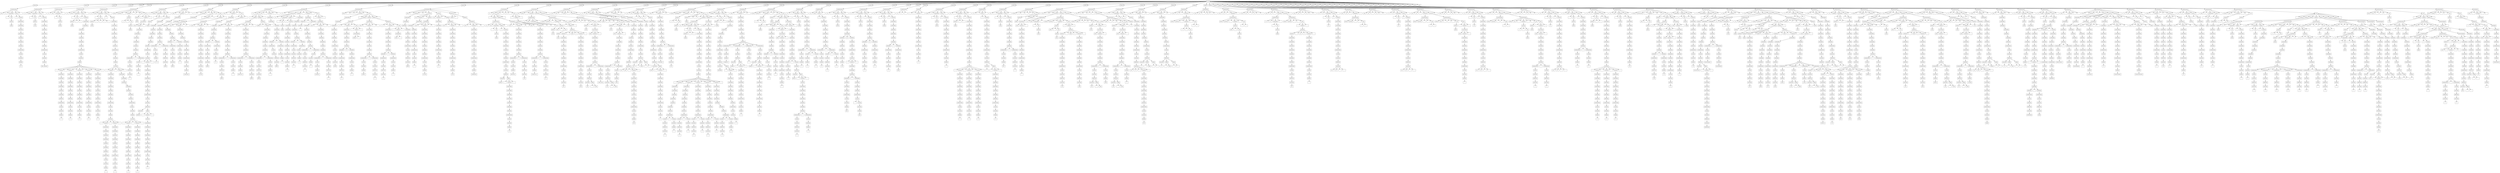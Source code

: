 digraph ParseTree {
  node [shape=box, fontsize=10];
  rankdir=TB;
  n0 [label="program"];
  n1 [label="statement"];
  n2 [label="constantDeclaration"];
  n3 [label="const"];
  n2 -> n3;
  n4 [label="PI"];
  n2 -> n4;
  n5 [label="typeAnnotation"];
  n6 [label=":"];
  n5 -> n6;
  n7 [label="type"];
  n8 [label="baseType"];
  n9 [label="integer"];
  n8 -> n9;
  n7 -> n8;
  n5 -> n7;
  n2 -> n5;
  n10 [label="initializer"];
  n11 [label="="];
  n10 -> n11;
  n12 [label="expression"];
  n13 [label="assignmentExpr"];
  n14 [label="conditionalExpr"];
  n15 [label="logicalOrExpr"];
  n16 [label="logicalAndExpr"];
  n17 [label="equalityExpr"];
  n18 [label="relationalExpr"];
  n19 [label="additiveExpr"];
  n20 [label="multiplicativeExpr"];
  n21 [label="unaryExpr"];
  n22 [label="primaryExpr"];
  n23 [label="literalExpr"];
  n24 [label="314"];
  n23 -> n24;
  n22 -> n23;
  n21 -> n22;
  n20 -> n21;
  n19 -> n20;
  n18 -> n19;
  n17 -> n18;
  n16 -> n17;
  n15 -> n16;
  n14 -> n15;
  n13 -> n14;
  n12 -> n13;
  n10 -> n12;
  n2 -> n10;
  n25 [label=";"];
  n2 -> n25;
  n1 -> n2;
  n0 -> n1;
  n26 [label="statement"];
  n27 [label="variableDeclaration"];
  n28 [label="let"];
  n27 -> n28;
  n29 [label="greeting"];
  n27 -> n29;
  n30 [label="typeAnnotation"];
  n31 [label=":"];
  n30 -> n31;
  n32 [label="type"];
  n33 [label="baseType"];
  n34 [label="string"];
  n33 -> n34;
  n32 -> n33;
  n30 -> n32;
  n27 -> n30;
  n35 [label="initializer"];
  n36 [label="="];
  n35 -> n36;
  n37 [label="expression"];
  n38 [label="assignmentExpr"];
  n39 [label="conditionalExpr"];
  n40 [label="logicalOrExpr"];
  n41 [label="logicalAndExpr"];
  n42 [label="equalityExpr"];
  n43 [label="relationalExpr"];
  n44 [label="additiveExpr"];
  n45 [label="multiplicativeExpr"];
  n46 [label="unaryExpr"];
  n47 [label="primaryExpr"];
  n48 [label="literalExpr"];
  n49 [label="\"Hello, Compiscript!\""];
  n48 -> n49;
  n47 -> n48;
  n46 -> n47;
  n45 -> n46;
  n44 -> n45;
  n43 -> n44;
  n42 -> n43;
  n41 -> n42;
  n40 -> n41;
  n39 -> n40;
  n38 -> n39;
  n37 -> n38;
  n35 -> n37;
  n27 -> n35;
  n50 [label=";"];
  n27 -> n50;
  n26 -> n27;
  n0 -> n26;
  n51 [label="statement"];
  n52 [label="variableDeclaration"];
  n53 [label="let"];
  n52 -> n53;
  n54 [label="flag"];
  n52 -> n54;
  n55 [label="typeAnnotation"];
  n56 [label=":"];
  n55 -> n56;
  n57 [label="type"];
  n58 [label="baseType"];
  n59 [label="boolean"];
  n58 -> n59;
  n57 -> n58;
  n55 -> n57;
  n52 -> n55;
  n60 [label=";"];
  n52 -> n60;
  n51 -> n52;
  n0 -> n51;
  n61 [label="statement"];
  n62 [label="variableDeclaration"];
  n63 [label="let"];
  n62 -> n63;
  n64 [label="numbers"];
  n62 -> n64;
  n65 [label="typeAnnotation"];
  n66 [label=":"];
  n65 -> n66;
  n67 [label="type"];
  n68 [label="baseType"];
  n69 [label="integer"];
  n68 -> n69;
  n67 -> n68;
  n70 [label="["];
  n67 -> n70;
  n71 [label="]"];
  n67 -> n71;
  n65 -> n67;
  n62 -> n65;
  n72 [label="initializer"];
  n73 [label="="];
  n72 -> n73;
  n74 [label="expression"];
  n75 [label="assignmentExpr"];
  n76 [label="conditionalExpr"];
  n77 [label="logicalOrExpr"];
  n78 [label="logicalAndExpr"];
  n79 [label="equalityExpr"];
  n80 [label="relationalExpr"];
  n81 [label="additiveExpr"];
  n82 [label="multiplicativeExpr"];
  n83 [label="unaryExpr"];
  n84 [label="primaryExpr"];
  n85 [label="literalExpr"];
  n86 [label="arrayLiteral"];
  n87 [label="["];
  n86 -> n87;
  n88 [label="expression"];
  n89 [label="assignmentExpr"];
  n90 [label="conditionalExpr"];
  n91 [label="logicalOrExpr"];
  n92 [label="logicalAndExpr"];
  n93 [label="equalityExpr"];
  n94 [label="relationalExpr"];
  n95 [label="additiveExpr"];
  n96 [label="multiplicativeExpr"];
  n97 [label="unaryExpr"];
  n98 [label="primaryExpr"];
  n99 [label="literalExpr"];
  n100 [label="1"];
  n99 -> n100;
  n98 -> n99;
  n97 -> n98;
  n96 -> n97;
  n95 -> n96;
  n94 -> n95;
  n93 -> n94;
  n92 -> n93;
  n91 -> n92;
  n90 -> n91;
  n89 -> n90;
  n88 -> n89;
  n86 -> n88;
  n101 [label=","];
  n86 -> n101;
  n102 [label="expression"];
  n103 [label="assignmentExpr"];
  n104 [label="conditionalExpr"];
  n105 [label="logicalOrExpr"];
  n106 [label="logicalAndExpr"];
  n107 [label="equalityExpr"];
  n108 [label="relationalExpr"];
  n109 [label="additiveExpr"];
  n110 [label="multiplicativeExpr"];
  n111 [label="unaryExpr"];
  n112 [label="primaryExpr"];
  n113 [label="literalExpr"];
  n114 [label="2"];
  n113 -> n114;
  n112 -> n113;
  n111 -> n112;
  n110 -> n111;
  n109 -> n110;
  n108 -> n109;
  n107 -> n108;
  n106 -> n107;
  n105 -> n106;
  n104 -> n105;
  n103 -> n104;
  n102 -> n103;
  n86 -> n102;
  n115 [label=","];
  n86 -> n115;
  n116 [label="expression"];
  n117 [label="assignmentExpr"];
  n118 [label="conditionalExpr"];
  n119 [label="logicalOrExpr"];
  n120 [label="logicalAndExpr"];
  n121 [label="equalityExpr"];
  n122 [label="relationalExpr"];
  n123 [label="additiveExpr"];
  n124 [label="multiplicativeExpr"];
  n125 [label="unaryExpr"];
  n126 [label="primaryExpr"];
  n127 [label="literalExpr"];
  n128 [label="3"];
  n127 -> n128;
  n126 -> n127;
  n125 -> n126;
  n124 -> n125;
  n123 -> n124;
  n122 -> n123;
  n121 -> n122;
  n120 -> n121;
  n119 -> n120;
  n118 -> n119;
  n117 -> n118;
  n116 -> n117;
  n86 -> n116;
  n129 [label=","];
  n86 -> n129;
  n130 [label="expression"];
  n131 [label="assignmentExpr"];
  n132 [label="conditionalExpr"];
  n133 [label="logicalOrExpr"];
  n134 [label="logicalAndExpr"];
  n135 [label="equalityExpr"];
  n136 [label="relationalExpr"];
  n137 [label="additiveExpr"];
  n138 [label="multiplicativeExpr"];
  n139 [label="unaryExpr"];
  n140 [label="primaryExpr"];
  n141 [label="literalExpr"];
  n142 [label="4"];
  n141 -> n142;
  n140 -> n141;
  n139 -> n140;
  n138 -> n139;
  n137 -> n138;
  n136 -> n137;
  n135 -> n136;
  n134 -> n135;
  n133 -> n134;
  n132 -> n133;
  n131 -> n132;
  n130 -> n131;
  n86 -> n130;
  n143 [label=","];
  n86 -> n143;
  n144 [label="expression"];
  n145 [label="assignmentExpr"];
  n146 [label="conditionalExpr"];
  n147 [label="logicalOrExpr"];
  n148 [label="logicalAndExpr"];
  n149 [label="equalityExpr"];
  n150 [label="relationalExpr"];
  n151 [label="additiveExpr"];
  n152 [label="multiplicativeExpr"];
  n153 [label="unaryExpr"];
  n154 [label="primaryExpr"];
  n155 [label="literalExpr"];
  n156 [label="5"];
  n155 -> n156;
  n154 -> n155;
  n153 -> n154;
  n152 -> n153;
  n151 -> n152;
  n150 -> n151;
  n149 -> n150;
  n148 -> n149;
  n147 -> n148;
  n146 -> n147;
  n145 -> n146;
  n144 -> n145;
  n86 -> n144;
  n157 [label="]"];
  n86 -> n157;
  n85 -> n86;
  n84 -> n85;
  n83 -> n84;
  n82 -> n83;
  n81 -> n82;
  n80 -> n81;
  n79 -> n80;
  n78 -> n79;
  n77 -> n78;
  n76 -> n77;
  n75 -> n76;
  n74 -> n75;
  n72 -> n74;
  n62 -> n72;
  n158 [label=";"];
  n62 -> n158;
  n61 -> n62;
  n0 -> n61;
  n159 [label="statement"];
  n160 [label="variableDeclaration"];
  n161 [label="let"];
  n160 -> n161;
  n162 [label="matrix"];
  n160 -> n162;
  n163 [label="typeAnnotation"];
  n164 [label=":"];
  n163 -> n164;
  n165 [label="type"];
  n166 [label="baseType"];
  n167 [label="integer"];
  n166 -> n167;
  n165 -> n166;
  n168 [label="["];
  n165 -> n168;
  n169 [label="]"];
  n165 -> n169;
  n170 [label="["];
  n165 -> n170;
  n171 [label="]"];
  n165 -> n171;
  n163 -> n165;
  n160 -> n163;
  n172 [label="initializer"];
  n173 [label="="];
  n172 -> n173;
  n174 [label="expression"];
  n175 [label="assignmentExpr"];
  n176 [label="conditionalExpr"];
  n177 [label="logicalOrExpr"];
  n178 [label="logicalAndExpr"];
  n179 [label="equalityExpr"];
  n180 [label="relationalExpr"];
  n181 [label="additiveExpr"];
  n182 [label="multiplicativeExpr"];
  n183 [label="unaryExpr"];
  n184 [label="primaryExpr"];
  n185 [label="literalExpr"];
  n186 [label="arrayLiteral"];
  n187 [label="["];
  n186 -> n187;
  n188 [label="expression"];
  n189 [label="assignmentExpr"];
  n190 [label="conditionalExpr"];
  n191 [label="logicalOrExpr"];
  n192 [label="logicalAndExpr"];
  n193 [label="equalityExpr"];
  n194 [label="relationalExpr"];
  n195 [label="additiveExpr"];
  n196 [label="multiplicativeExpr"];
  n197 [label="unaryExpr"];
  n198 [label="primaryExpr"];
  n199 [label="literalExpr"];
  n200 [label="arrayLiteral"];
  n201 [label="["];
  n200 -> n201;
  n202 [label="expression"];
  n203 [label="assignmentExpr"];
  n204 [label="conditionalExpr"];
  n205 [label="logicalOrExpr"];
  n206 [label="logicalAndExpr"];
  n207 [label="equalityExpr"];
  n208 [label="relationalExpr"];
  n209 [label="additiveExpr"];
  n210 [label="multiplicativeExpr"];
  n211 [label="unaryExpr"];
  n212 [label="primaryExpr"];
  n213 [label="literalExpr"];
  n214 [label="1"];
  n213 -> n214;
  n212 -> n213;
  n211 -> n212;
  n210 -> n211;
  n209 -> n210;
  n208 -> n209;
  n207 -> n208;
  n206 -> n207;
  n205 -> n206;
  n204 -> n205;
  n203 -> n204;
  n202 -> n203;
  n200 -> n202;
  n215 [label=","];
  n200 -> n215;
  n216 [label="expression"];
  n217 [label="assignmentExpr"];
  n218 [label="conditionalExpr"];
  n219 [label="logicalOrExpr"];
  n220 [label="logicalAndExpr"];
  n221 [label="equalityExpr"];
  n222 [label="relationalExpr"];
  n223 [label="additiveExpr"];
  n224 [label="multiplicativeExpr"];
  n225 [label="unaryExpr"];
  n226 [label="primaryExpr"];
  n227 [label="literalExpr"];
  n228 [label="2"];
  n227 -> n228;
  n226 -> n227;
  n225 -> n226;
  n224 -> n225;
  n223 -> n224;
  n222 -> n223;
  n221 -> n222;
  n220 -> n221;
  n219 -> n220;
  n218 -> n219;
  n217 -> n218;
  n216 -> n217;
  n200 -> n216;
  n229 [label="]"];
  n200 -> n229;
  n199 -> n200;
  n198 -> n199;
  n197 -> n198;
  n196 -> n197;
  n195 -> n196;
  n194 -> n195;
  n193 -> n194;
  n192 -> n193;
  n191 -> n192;
  n190 -> n191;
  n189 -> n190;
  n188 -> n189;
  n186 -> n188;
  n230 [label=","];
  n186 -> n230;
  n231 [label="expression"];
  n232 [label="assignmentExpr"];
  n233 [label="conditionalExpr"];
  n234 [label="logicalOrExpr"];
  n235 [label="logicalAndExpr"];
  n236 [label="equalityExpr"];
  n237 [label="relationalExpr"];
  n238 [label="additiveExpr"];
  n239 [label="multiplicativeExpr"];
  n240 [label="unaryExpr"];
  n241 [label="primaryExpr"];
  n242 [label="literalExpr"];
  n243 [label="arrayLiteral"];
  n244 [label="["];
  n243 -> n244;
  n245 [label="expression"];
  n246 [label="assignmentExpr"];
  n247 [label="conditionalExpr"];
  n248 [label="logicalOrExpr"];
  n249 [label="logicalAndExpr"];
  n250 [label="equalityExpr"];
  n251 [label="relationalExpr"];
  n252 [label="additiveExpr"];
  n253 [label="multiplicativeExpr"];
  n254 [label="unaryExpr"];
  n255 [label="primaryExpr"];
  n256 [label="literalExpr"];
  n257 [label="3"];
  n256 -> n257;
  n255 -> n256;
  n254 -> n255;
  n253 -> n254;
  n252 -> n253;
  n251 -> n252;
  n250 -> n251;
  n249 -> n250;
  n248 -> n249;
  n247 -> n248;
  n246 -> n247;
  n245 -> n246;
  n243 -> n245;
  n258 [label=","];
  n243 -> n258;
  n259 [label="expression"];
  n260 [label="assignmentExpr"];
  n261 [label="conditionalExpr"];
  n262 [label="logicalOrExpr"];
  n263 [label="logicalAndExpr"];
  n264 [label="equalityExpr"];
  n265 [label="relationalExpr"];
  n266 [label="additiveExpr"];
  n267 [label="multiplicativeExpr"];
  n268 [label="unaryExpr"];
  n269 [label="primaryExpr"];
  n270 [label="literalExpr"];
  n271 [label="4"];
  n270 -> n271;
  n269 -> n270;
  n268 -> n269;
  n267 -> n268;
  n266 -> n267;
  n265 -> n266;
  n264 -> n265;
  n263 -> n264;
  n262 -> n263;
  n261 -> n262;
  n260 -> n261;
  n259 -> n260;
  n243 -> n259;
  n272 [label="]"];
  n243 -> n272;
  n242 -> n243;
  n241 -> n242;
  n240 -> n241;
  n239 -> n240;
  n238 -> n239;
  n237 -> n238;
  n236 -> n237;
  n235 -> n236;
  n234 -> n235;
  n233 -> n234;
  n232 -> n233;
  n231 -> n232;
  n186 -> n231;
  n273 [label="]"];
  n186 -> n273;
  n185 -> n186;
  n184 -> n185;
  n183 -> n184;
  n182 -> n183;
  n181 -> n182;
  n180 -> n181;
  n179 -> n180;
  n178 -> n179;
  n177 -> n178;
  n176 -> n177;
  n175 -> n176;
  n174 -> n175;
  n172 -> n174;
  n160 -> n172;
  n274 [label=";"];
  n160 -> n274;
  n159 -> n160;
  n0 -> n159;
  n275 [label="statement"];
  n276 [label="functionDeclaration"];
  n277 [label="function"];
  n276 -> n277;
  n278 [label="makeAdder"];
  n276 -> n278;
  n279 [label="("];
  n276 -> n279;
  n280 [label="parameters"];
  n281 [label="parameter"];
  n282 [label="x"];
  n281 -> n282;
  n283 [label=":"];
  n281 -> n283;
  n284 [label="type"];
  n285 [label="baseType"];
  n286 [label="integer"];
  n285 -> n286;
  n284 -> n285;
  n281 -> n284;
  n280 -> n281;
  n276 -> n280;
  n287 [label=")"];
  n276 -> n287;
  n288 [label=":"];
  n276 -> n288;
  n289 [label="type"];
  n290 [label="baseType"];
  n291 [label="integer"];
  n290 -> n291;
  n289 -> n290;
  n276 -> n289;
  n292 [label="block"];
  n293 [label="{"];
  n292 -> n293;
  n294 [label="statement"];
  n295 [label="returnStatement"];
  n296 [label="return"];
  n295 -> n296;
  n297 [label="expression"];
  n298 [label="assignmentExpr"];
  n299 [label="conditionalExpr"];
  n300 [label="logicalOrExpr"];
  n301 [label="logicalAndExpr"];
  n302 [label="equalityExpr"];
  n303 [label="relationalExpr"];
  n304 [label="additiveExpr"];
  n305 [label="multiplicativeExpr"];
  n306 [label="unaryExpr"];
  n307 [label="primaryExpr"];
  n308 [label="leftHandSide"];
  n309 [label="primaryAtom"];
  n310 [label="x"];
  n309 -> n310;
  n308 -> n309;
  n307 -> n308;
  n306 -> n307;
  n305 -> n306;
  n304 -> n305;
  n311 [label="+"];
  n304 -> n311;
  n312 [label="multiplicativeExpr"];
  n313 [label="unaryExpr"];
  n314 [label="primaryExpr"];
  n315 [label="literalExpr"];
  n316 [label="1"];
  n315 -> n316;
  n314 -> n315;
  n313 -> n314;
  n312 -> n313;
  n304 -> n312;
  n303 -> n304;
  n302 -> n303;
  n301 -> n302;
  n300 -> n301;
  n299 -> n300;
  n298 -> n299;
  n297 -> n298;
  n295 -> n297;
  n317 [label=";"];
  n295 -> n317;
  n294 -> n295;
  n292 -> n294;
  n318 [label="}"];
  n292 -> n318;
  n276 -> n292;
  n275 -> n276;
  n0 -> n275;
  n319 [label="statement"];
  n320 [label="variableDeclaration"];
  n321 [label="let"];
  n320 -> n321;
  n322 [label="addFive"];
  n320 -> n322;
  n323 [label="typeAnnotation"];
  n324 [label=":"];
  n323 -> n324;
  n325 [label="type"];
  n326 [label="baseType"];
  n327 [label="integer"];
  n326 -> n327;
  n325 -> n326;
  n323 -> n325;
  n320 -> n323;
  n328 [label="initializer"];
  n329 [label="="];
  n328 -> n329;
  n330 [label="expression"];
  n331 [label="assignmentExpr"];
  n332 [label="conditionalExpr"];
  n333 [label="logicalOrExpr"];
  n334 [label="logicalAndExpr"];
  n335 [label="equalityExpr"];
  n336 [label="relationalExpr"];
  n337 [label="additiveExpr"];
  n338 [label="multiplicativeExpr"];
  n339 [label="unaryExpr"];
  n340 [label="primaryExpr"];
  n341 [label="("];
  n340 -> n341;
  n342 [label="expression"];
  n343 [label="assignmentExpr"];
  n344 [label="conditionalExpr"];
  n345 [label="logicalOrExpr"];
  n346 [label="logicalAndExpr"];
  n347 [label="equalityExpr"];
  n348 [label="relationalExpr"];
  n349 [label="additiveExpr"];
  n350 [label="multiplicativeExpr"];
  n351 [label="unaryExpr"];
  n352 [label="primaryExpr"];
  n353 [label="leftHandSide"];
  n354 [label="primaryAtom"];
  n355 [label="makeAdder"];
  n354 -> n355;
  n353 -> n354;
  n356 [label="suffixOp"];
  n357 [label="("];
  n356 -> n357;
  n358 [label="arguments"];
  n359 [label="expression"];
  n360 [label="assignmentExpr"];
  n361 [label="conditionalExpr"];
  n362 [label="logicalOrExpr"];
  n363 [label="logicalAndExpr"];
  n364 [label="equalityExpr"];
  n365 [label="relationalExpr"];
  n366 [label="additiveExpr"];
  n367 [label="multiplicativeExpr"];
  n368 [label="unaryExpr"];
  n369 [label="primaryExpr"];
  n370 [label="literalExpr"];
  n371 [label="5"];
  n370 -> n371;
  n369 -> n370;
  n368 -> n369;
  n367 -> n368;
  n366 -> n367;
  n365 -> n366;
  n364 -> n365;
  n363 -> n364;
  n362 -> n363;
  n361 -> n362;
  n360 -> n361;
  n359 -> n360;
  n358 -> n359;
  n356 -> n358;
  n372 [label=")"];
  n356 -> n372;
  n353 -> n356;
  n352 -> n353;
  n351 -> n352;
  n350 -> n351;
  n349 -> n350;
  n348 -> n349;
  n347 -> n348;
  n346 -> n347;
  n345 -> n346;
  n344 -> n345;
  n343 -> n344;
  n342 -> n343;
  n340 -> n342;
  n373 [label=")"];
  n340 -> n373;
  n339 -> n340;
  n338 -> n339;
  n337 -> n338;
  n336 -> n337;
  n335 -> n336;
  n334 -> n335;
  n333 -> n334;
  n332 -> n333;
  n331 -> n332;
  n330 -> n331;
  n328 -> n330;
  n320 -> n328;
  n374 [label=";"];
  n320 -> n374;
  n319 -> n320;
  n0 -> n319;
  n375 [label="statement"];
  n376 [label="printStatement"];
  n377 [label="print"];
  n376 -> n377;
  n378 [label="("];
  n376 -> n378;
  n379 [label="expression"];
  n380 [label="assignmentExpr"];
  n381 [label="conditionalExpr"];
  n382 [label="logicalOrExpr"];
  n383 [label="logicalAndExpr"];
  n384 [label="equalityExpr"];
  n385 [label="relationalExpr"];
  n386 [label="additiveExpr"];
  n387 [label="multiplicativeExpr"];
  n388 [label="unaryExpr"];
  n389 [label="primaryExpr"];
  n390 [label="literalExpr"];
  n391 [label="\"5 + 1 = \""];
  n390 -> n391;
  n389 -> n390;
  n388 -> n389;
  n387 -> n388;
  n386 -> n387;
  n392 [label="+"];
  n386 -> n392;
  n393 [label="multiplicativeExpr"];
  n394 [label="unaryExpr"];
  n395 [label="primaryExpr"];
  n396 [label="leftHandSide"];
  n397 [label="primaryAtom"];
  n398 [label="addFive"];
  n397 -> n398;
  n396 -> n397;
  n395 -> n396;
  n394 -> n395;
  n393 -> n394;
  n386 -> n393;
  n385 -> n386;
  n384 -> n385;
  n383 -> n384;
  n382 -> n383;
  n381 -> n382;
  n380 -> n381;
  n379 -> n380;
  n376 -> n379;
  n399 [label=")"];
  n376 -> n399;
  n400 [label=";"];
  n376 -> n400;
  n375 -> n376;
  n0 -> n375;
  n401 [label="statement"];
  n402 [label="ifStatement"];
  n403 [label="if"];
  n402 -> n403;
  n404 [label="("];
  n402 -> n404;
  n405 [label="expression"];
  n406 [label="assignmentExpr"];
  n407 [label="conditionalExpr"];
  n408 [label="logicalOrExpr"];
  n409 [label="logicalAndExpr"];
  n410 [label="equalityExpr"];
  n411 [label="relationalExpr"];
  n412 [label="additiveExpr"];
  n413 [label="multiplicativeExpr"];
  n414 [label="unaryExpr"];
  n415 [label="primaryExpr"];
  n416 [label="leftHandSide"];
  n417 [label="primaryAtom"];
  n418 [label="addFive"];
  n417 -> n418;
  n416 -> n417;
  n415 -> n416;
  n414 -> n415;
  n413 -> n414;
  n412 -> n413;
  n411 -> n412;
  n419 [label=">"];
  n411 -> n419;
  n420 [label="additiveExpr"];
  n421 [label="multiplicativeExpr"];
  n422 [label="unaryExpr"];
  n423 [label="primaryExpr"];
  n424 [label="literalExpr"];
  n425 [label="5"];
  n424 -> n425;
  n423 -> n424;
  n422 -> n423;
  n421 -> n422;
  n420 -> n421;
  n411 -> n420;
  n410 -> n411;
  n409 -> n410;
  n408 -> n409;
  n407 -> n408;
  n406 -> n407;
  n405 -> n406;
  n402 -> n405;
  n426 [label=")"];
  n402 -> n426;
  n427 [label="block"];
  n428 [label="{"];
  n427 -> n428;
  n429 [label="statement"];
  n430 [label="printStatement"];
  n431 [label="print"];
  n430 -> n431;
  n432 [label="("];
  n430 -> n432;
  n433 [label="expression"];
  n434 [label="assignmentExpr"];
  n435 [label="conditionalExpr"];
  n436 [label="logicalOrExpr"];
  n437 [label="logicalAndExpr"];
  n438 [label="equalityExpr"];
  n439 [label="relationalExpr"];
  n440 [label="additiveExpr"];
  n441 [label="multiplicativeExpr"];
  n442 [label="unaryExpr"];
  n443 [label="primaryExpr"];
  n444 [label="literalExpr"];
  n445 [label="\"Greater than 5\""];
  n444 -> n445;
  n443 -> n444;
  n442 -> n443;
  n441 -> n442;
  n440 -> n441;
  n439 -> n440;
  n438 -> n439;
  n437 -> n438;
  n436 -> n437;
  n435 -> n436;
  n434 -> n435;
  n433 -> n434;
  n430 -> n433;
  n446 [label=")"];
  n430 -> n446;
  n447 [label=";"];
  n430 -> n447;
  n429 -> n430;
  n427 -> n429;
  n448 [label="}"];
  n427 -> n448;
  n402 -> n427;
  n449 [label="else"];
  n402 -> n449;
  n450 [label="block"];
  n451 [label="{"];
  n450 -> n451;
  n452 [label="statement"];
  n453 [label="printStatement"];
  n454 [label="print"];
  n453 -> n454;
  n455 [label="("];
  n453 -> n455;
  n456 [label="expression"];
  n457 [label="assignmentExpr"];
  n458 [label="conditionalExpr"];
  n459 [label="logicalOrExpr"];
  n460 [label="logicalAndExpr"];
  n461 [label="equalityExpr"];
  n462 [label="relationalExpr"];
  n463 [label="additiveExpr"];
  n464 [label="multiplicativeExpr"];
  n465 [label="unaryExpr"];
  n466 [label="primaryExpr"];
  n467 [label="literalExpr"];
  n468 [label="\"5 or less\""];
  n467 -> n468;
  n466 -> n467;
  n465 -> n466;
  n464 -> n465;
  n463 -> n464;
  n462 -> n463;
  n461 -> n462;
  n460 -> n461;
  n459 -> n460;
  n458 -> n459;
  n457 -> n458;
  n456 -> n457;
  n453 -> n456;
  n469 [label=")"];
  n453 -> n469;
  n470 [label=";"];
  n453 -> n470;
  n452 -> n453;
  n450 -> n452;
  n471 [label="}"];
  n450 -> n471;
  n402 -> n450;
  n401 -> n402;
  n0 -> n401;
  n472 [label="statement"];
  n473 [label="whileStatement"];
  n474 [label="while"];
  n473 -> n474;
  n475 [label="("];
  n473 -> n475;
  n476 [label="expression"];
  n477 [label="assignmentExpr"];
  n478 [label="conditionalExpr"];
  n479 [label="logicalOrExpr"];
  n480 [label="logicalAndExpr"];
  n481 [label="equalityExpr"];
  n482 [label="relationalExpr"];
  n483 [label="additiveExpr"];
  n484 [label="multiplicativeExpr"];
  n485 [label="unaryExpr"];
  n486 [label="primaryExpr"];
  n487 [label="leftHandSide"];
  n488 [label="primaryAtom"];
  n489 [label="addFive"];
  n488 -> n489;
  n487 -> n488;
  n486 -> n487;
  n485 -> n486;
  n484 -> n485;
  n483 -> n484;
  n482 -> n483;
  n490 [label="<"];
  n482 -> n490;
  n491 [label="additiveExpr"];
  n492 [label="multiplicativeExpr"];
  n493 [label="unaryExpr"];
  n494 [label="primaryExpr"];
  n495 [label="literalExpr"];
  n496 [label="10"];
  n495 -> n496;
  n494 -> n495;
  n493 -> n494;
  n492 -> n493;
  n491 -> n492;
  n482 -> n491;
  n481 -> n482;
  n480 -> n481;
  n479 -> n480;
  n478 -> n479;
  n477 -> n478;
  n476 -> n477;
  n473 -> n476;
  n497 [label=")"];
  n473 -> n497;
  n498 [label="block"];
  n499 [label="{"];
  n498 -> n499;
  n500 [label="statement"];
  n501 [label="assignment"];
  n502 [label="addFive"];
  n501 -> n502;
  n503 [label="="];
  n501 -> n503;
  n504 [label="expression"];
  n505 [label="assignmentExpr"];
  n506 [label="conditionalExpr"];
  n507 [label="logicalOrExpr"];
  n508 [label="logicalAndExpr"];
  n509 [label="equalityExpr"];
  n510 [label="relationalExpr"];
  n511 [label="additiveExpr"];
  n512 [label="multiplicativeExpr"];
  n513 [label="unaryExpr"];
  n514 [label="primaryExpr"];
  n515 [label="leftHandSide"];
  n516 [label="primaryAtom"];
  n517 [label="addFive"];
  n516 -> n517;
  n515 -> n516;
  n514 -> n515;
  n513 -> n514;
  n512 -> n513;
  n511 -> n512;
  n518 [label="+"];
  n511 -> n518;
  n519 [label="multiplicativeExpr"];
  n520 [label="unaryExpr"];
  n521 [label="primaryExpr"];
  n522 [label="literalExpr"];
  n523 [label="1"];
  n522 -> n523;
  n521 -> n522;
  n520 -> n521;
  n519 -> n520;
  n511 -> n519;
  n510 -> n511;
  n509 -> n510;
  n508 -> n509;
  n507 -> n508;
  n506 -> n507;
  n505 -> n506;
  n504 -> n505;
  n501 -> n504;
  n524 [label=";"];
  n501 -> n524;
  n500 -> n501;
  n498 -> n500;
  n525 [label="}"];
  n498 -> n525;
  n473 -> n498;
  n472 -> n473;
  n0 -> n472;
  n526 [label="statement"];
  n527 [label="doWhileStatement"];
  n528 [label="do"];
  n527 -> n528;
  n529 [label="block"];
  n530 [label="{"];
  n529 -> n530;
  n531 [label="statement"];
  n532 [label="printStatement"];
  n533 [label="print"];
  n532 -> n533;
  n534 [label="("];
  n532 -> n534;
  n535 [label="expression"];
  n536 [label="assignmentExpr"];
  n537 [label="conditionalExpr"];
  n538 [label="logicalOrExpr"];
  n539 [label="logicalAndExpr"];
  n540 [label="equalityExpr"];
  n541 [label="relationalExpr"];
  n542 [label="additiveExpr"];
  n543 [label="multiplicativeExpr"];
  n544 [label="unaryExpr"];
  n545 [label="primaryExpr"];
  n546 [label="literalExpr"];
  n547 [label="\"Result is now \""];
  n546 -> n547;
  n545 -> n546;
  n544 -> n545;
  n543 -> n544;
  n542 -> n543;
  n548 [label="+"];
  n542 -> n548;
  n549 [label="multiplicativeExpr"];
  n550 [label="unaryExpr"];
  n551 [label="primaryExpr"];
  n552 [label="leftHandSide"];
  n553 [label="primaryAtom"];
  n554 [label="addFive"];
  n553 -> n554;
  n552 -> n553;
  n551 -> n552;
  n550 -> n551;
  n549 -> n550;
  n542 -> n549;
  n541 -> n542;
  n540 -> n541;
  n539 -> n540;
  n538 -> n539;
  n537 -> n538;
  n536 -> n537;
  n535 -> n536;
  n532 -> n535;
  n555 [label=")"];
  n532 -> n555;
  n556 [label=";"];
  n532 -> n556;
  n531 -> n532;
  n529 -> n531;
  n557 [label="statement"];
  n558 [label="assignment"];
  n559 [label="addFive"];
  n558 -> n559;
  n560 [label="="];
  n558 -> n560;
  n561 [label="expression"];
  n562 [label="assignmentExpr"];
  n563 [label="conditionalExpr"];
  n564 [label="logicalOrExpr"];
  n565 [label="logicalAndExpr"];
  n566 [label="equalityExpr"];
  n567 [label="relationalExpr"];
  n568 [label="additiveExpr"];
  n569 [label="multiplicativeExpr"];
  n570 [label="unaryExpr"];
  n571 [label="primaryExpr"];
  n572 [label="leftHandSide"];
  n573 [label="primaryAtom"];
  n574 [label="addFive"];
  n573 -> n574;
  n572 -> n573;
  n571 -> n572;
  n570 -> n571;
  n569 -> n570;
  n568 -> n569;
  n575 [label="-"];
  n568 -> n575;
  n576 [label="multiplicativeExpr"];
  n577 [label="unaryExpr"];
  n578 [label="primaryExpr"];
  n579 [label="literalExpr"];
  n580 [label="1"];
  n579 -> n580;
  n578 -> n579;
  n577 -> n578;
  n576 -> n577;
  n568 -> n576;
  n567 -> n568;
  n566 -> n567;
  n565 -> n566;
  n564 -> n565;
  n563 -> n564;
  n562 -> n563;
  n561 -> n562;
  n558 -> n561;
  n581 [label=";"];
  n558 -> n581;
  n557 -> n558;
  n529 -> n557;
  n582 [label="}"];
  n529 -> n582;
  n527 -> n529;
  n583 [label="while"];
  n527 -> n583;
  n584 [label="("];
  n527 -> n584;
  n585 [label="expression"];
  n586 [label="assignmentExpr"];
  n587 [label="conditionalExpr"];
  n588 [label="logicalOrExpr"];
  n589 [label="logicalAndExpr"];
  n590 [label="equalityExpr"];
  n591 [label="relationalExpr"];
  n592 [label="additiveExpr"];
  n593 [label="multiplicativeExpr"];
  n594 [label="unaryExpr"];
  n595 [label="primaryExpr"];
  n596 [label="leftHandSide"];
  n597 [label="primaryAtom"];
  n598 [label="addFive"];
  n597 -> n598;
  n596 -> n597;
  n595 -> n596;
  n594 -> n595;
  n593 -> n594;
  n592 -> n593;
  n591 -> n592;
  n599 [label=">"];
  n591 -> n599;
  n600 [label="additiveExpr"];
  n601 [label="multiplicativeExpr"];
  n602 [label="unaryExpr"];
  n603 [label="primaryExpr"];
  n604 [label="literalExpr"];
  n605 [label="7"];
  n604 -> n605;
  n603 -> n604;
  n602 -> n603;
  n601 -> n602;
  n600 -> n601;
  n591 -> n600;
  n590 -> n591;
  n589 -> n590;
  n588 -> n589;
  n587 -> n588;
  n586 -> n587;
  n585 -> n586;
  n527 -> n585;
  n606 [label=")"];
  n527 -> n606;
  n607 [label=";"];
  n527 -> n607;
  n526 -> n527;
  n0 -> n526;
  n608 [label="statement"];
  n609 [label="forStatement"];
  n610 [label="for"];
  n609 -> n610;
  n611 [label="("];
  n609 -> n611;
  n612 [label="variableDeclaration"];
  n613 [label="let"];
  n612 -> n613;
  n614 [label="i"];
  n612 -> n614;
  n615 [label="typeAnnotation"];
  n616 [label=":"];
  n615 -> n616;
  n617 [label="type"];
  n618 [label="baseType"];
  n619 [label="integer"];
  n618 -> n619;
  n617 -> n618;
  n615 -> n617;
  n612 -> n615;
  n620 [label="initializer"];
  n621 [label="="];
  n620 -> n621;
  n622 [label="expression"];
  n623 [label="assignmentExpr"];
  n624 [label="conditionalExpr"];
  n625 [label="logicalOrExpr"];
  n626 [label="logicalAndExpr"];
  n627 [label="equalityExpr"];
  n628 [label="relationalExpr"];
  n629 [label="additiveExpr"];
  n630 [label="multiplicativeExpr"];
  n631 [label="unaryExpr"];
  n632 [label="primaryExpr"];
  n633 [label="literalExpr"];
  n634 [label="0"];
  n633 -> n634;
  n632 -> n633;
  n631 -> n632;
  n630 -> n631;
  n629 -> n630;
  n628 -> n629;
  n627 -> n628;
  n626 -> n627;
  n625 -> n626;
  n624 -> n625;
  n623 -> n624;
  n622 -> n623;
  n620 -> n622;
  n612 -> n620;
  n635 [label=";"];
  n612 -> n635;
  n609 -> n612;
  n636 [label="expression"];
  n637 [label="assignmentExpr"];
  n638 [label="conditionalExpr"];
  n639 [label="logicalOrExpr"];
  n640 [label="logicalAndExpr"];
  n641 [label="equalityExpr"];
  n642 [label="relationalExpr"];
  n643 [label="additiveExpr"];
  n644 [label="multiplicativeExpr"];
  n645 [label="unaryExpr"];
  n646 [label="primaryExpr"];
  n647 [label="leftHandSide"];
  n648 [label="primaryAtom"];
  n649 [label="i"];
  n648 -> n649;
  n647 -> n648;
  n646 -> n647;
  n645 -> n646;
  n644 -> n645;
  n643 -> n644;
  n642 -> n643;
  n650 [label="<"];
  n642 -> n650;
  n651 [label="additiveExpr"];
  n652 [label="multiplicativeExpr"];
  n653 [label="unaryExpr"];
  n654 [label="primaryExpr"];
  n655 [label="literalExpr"];
  n656 [label="3"];
  n655 -> n656;
  n654 -> n655;
  n653 -> n654;
  n652 -> n653;
  n651 -> n652;
  n642 -> n651;
  n641 -> n642;
  n640 -> n641;
  n639 -> n640;
  n638 -> n639;
  n637 -> n638;
  n636 -> n637;
  n609 -> n636;
  n657 [label=";"];
  n609 -> n657;
  n658 [label="expression"];
  n659 [label="assignmentExpr"];
  n660 [label="leftHandSide"];
  n661 [label="primaryAtom"];
  n662 [label="i"];
  n661 -> n662;
  n660 -> n661;
  n659 -> n660;
  n663 [label="="];
  n659 -> n663;
  n664 [label="assignmentExpr"];
  n665 [label="conditionalExpr"];
  n666 [label="logicalOrExpr"];
  n667 [label="logicalAndExpr"];
  n668 [label="equalityExpr"];
  n669 [label="relationalExpr"];
  n670 [label="additiveExpr"];
  n671 [label="multiplicativeExpr"];
  n672 [label="unaryExpr"];
  n673 [label="primaryExpr"];
  n674 [label="leftHandSide"];
  n675 [label="primaryAtom"];
  n676 [label="i"];
  n675 -> n676;
  n674 -> n675;
  n673 -> n674;
  n672 -> n673;
  n671 -> n672;
  n670 -> n671;
  n677 [label="+"];
  n670 -> n677;
  n678 [label="multiplicativeExpr"];
  n679 [label="unaryExpr"];
  n680 [label="primaryExpr"];
  n681 [label="literalExpr"];
  n682 [label="1"];
  n681 -> n682;
  n680 -> n681;
  n679 -> n680;
  n678 -> n679;
  n670 -> n678;
  n669 -> n670;
  n668 -> n669;
  n667 -> n668;
  n666 -> n667;
  n665 -> n666;
  n664 -> n665;
  n659 -> n664;
  n658 -> n659;
  n609 -> n658;
  n683 [label=")"];
  n609 -> n683;
  n684 [label="block"];
  n685 [label="{"];
  n684 -> n685;
  n686 [label="statement"];
  n687 [label="printStatement"];
  n688 [label="print"];
  n687 -> n688;
  n689 [label="("];
  n687 -> n689;
  n690 [label="expression"];
  n691 [label="assignmentExpr"];
  n692 [label="conditionalExpr"];
  n693 [label="logicalOrExpr"];
  n694 [label="logicalAndExpr"];
  n695 [label="equalityExpr"];
  n696 [label="relationalExpr"];
  n697 [label="additiveExpr"];
  n698 [label="multiplicativeExpr"];
  n699 [label="unaryExpr"];
  n700 [label="primaryExpr"];
  n701 [label="literalExpr"];
  n702 [label="\"Loop index: \""];
  n701 -> n702;
  n700 -> n701;
  n699 -> n700;
  n698 -> n699;
  n697 -> n698;
  n703 [label="+"];
  n697 -> n703;
  n704 [label="multiplicativeExpr"];
  n705 [label="unaryExpr"];
  n706 [label="primaryExpr"];
  n707 [label="leftHandSide"];
  n708 [label="primaryAtom"];
  n709 [label="i"];
  n708 -> n709;
  n707 -> n708;
  n706 -> n707;
  n705 -> n706;
  n704 -> n705;
  n697 -> n704;
  n696 -> n697;
  n695 -> n696;
  n694 -> n695;
  n693 -> n694;
  n692 -> n693;
  n691 -> n692;
  n690 -> n691;
  n687 -> n690;
  n710 [label=")"];
  n687 -> n710;
  n711 [label=";"];
  n687 -> n711;
  n686 -> n687;
  n684 -> n686;
  n712 [label="}"];
  n684 -> n712;
  n609 -> n684;
  n608 -> n609;
  n0 -> n608;
  n713 [label="statement"];
  n714 [label="foreachStatement"];
  n715 [label="foreach"];
  n714 -> n715;
  n716 [label="("];
  n714 -> n716;
  n717 [label="n"];
  n714 -> n717;
  n718 [label="in"];
  n714 -> n718;
  n719 [label="expression"];
  n720 [label="assignmentExpr"];
  n721 [label="conditionalExpr"];
  n722 [label="logicalOrExpr"];
  n723 [label="logicalAndExpr"];
  n724 [label="equalityExpr"];
  n725 [label="relationalExpr"];
  n726 [label="additiveExpr"];
  n727 [label="multiplicativeExpr"];
  n728 [label="unaryExpr"];
  n729 [label="primaryExpr"];
  n730 [label="leftHandSide"];
  n731 [label="primaryAtom"];
  n732 [label="numbers"];
  n731 -> n732;
  n730 -> n731;
  n729 -> n730;
  n728 -> n729;
  n727 -> n728;
  n726 -> n727;
  n725 -> n726;
  n724 -> n725;
  n723 -> n724;
  n722 -> n723;
  n721 -> n722;
  n720 -> n721;
  n719 -> n720;
  n714 -> n719;
  n733 [label=")"];
  n714 -> n733;
  n734 [label="block"];
  n735 [label="{"];
  n734 -> n735;
  n736 [label="statement"];
  n737 [label="ifStatement"];
  n738 [label="if"];
  n737 -> n738;
  n739 [label="("];
  n737 -> n739;
  n740 [label="expression"];
  n741 [label="assignmentExpr"];
  n742 [label="conditionalExpr"];
  n743 [label="logicalOrExpr"];
  n744 [label="logicalAndExpr"];
  n745 [label="equalityExpr"];
  n746 [label="relationalExpr"];
  n747 [label="additiveExpr"];
  n748 [label="multiplicativeExpr"];
  n749 [label="unaryExpr"];
  n750 [label="primaryExpr"];
  n751 [label="leftHandSide"];
  n752 [label="primaryAtom"];
  n753 [label="n"];
  n752 -> n753;
  n751 -> n752;
  n750 -> n751;
  n749 -> n750;
  n748 -> n749;
  n747 -> n748;
  n746 -> n747;
  n745 -> n746;
  n754 [label="=="];
  n745 -> n754;
  n755 [label="relationalExpr"];
  n756 [label="additiveExpr"];
  n757 [label="multiplicativeExpr"];
  n758 [label="unaryExpr"];
  n759 [label="primaryExpr"];
  n760 [label="literalExpr"];
  n761 [label="3"];
  n760 -> n761;
  n759 -> n760;
  n758 -> n759;
  n757 -> n758;
  n756 -> n757;
  n755 -> n756;
  n745 -> n755;
  n744 -> n745;
  n743 -> n744;
  n742 -> n743;
  n741 -> n742;
  n740 -> n741;
  n737 -> n740;
  n762 [label=")"];
  n737 -> n762;
  n763 [label="block"];
  n764 [label="{"];
  n763 -> n764;
  n765 [label="statement"];
  n766 [label="continueStatement"];
  n767 [label="continue"];
  n766 -> n767;
  n768 [label=";"];
  n766 -> n768;
  n765 -> n766;
  n763 -> n765;
  n769 [label="}"];
  n763 -> n769;
  n737 -> n763;
  n736 -> n737;
  n734 -> n736;
  n770 [label="statement"];
  n771 [label="printStatement"];
  n772 [label="print"];
  n771 -> n772;
  n773 [label="("];
  n771 -> n773;
  n774 [label="expression"];
  n775 [label="assignmentExpr"];
  n776 [label="conditionalExpr"];
  n777 [label="logicalOrExpr"];
  n778 [label="logicalAndExpr"];
  n779 [label="equalityExpr"];
  n780 [label="relationalExpr"];
  n781 [label="additiveExpr"];
  n782 [label="multiplicativeExpr"];
  n783 [label="unaryExpr"];
  n784 [label="primaryExpr"];
  n785 [label="literalExpr"];
  n786 [label="\"Number: \""];
  n785 -> n786;
  n784 -> n785;
  n783 -> n784;
  n782 -> n783;
  n781 -> n782;
  n787 [label="+"];
  n781 -> n787;
  n788 [label="multiplicativeExpr"];
  n789 [label="unaryExpr"];
  n790 [label="primaryExpr"];
  n791 [label="leftHandSide"];
  n792 [label="primaryAtom"];
  n793 [label="n"];
  n792 -> n793;
  n791 -> n792;
  n790 -> n791;
  n789 -> n790;
  n788 -> n789;
  n781 -> n788;
  n780 -> n781;
  n779 -> n780;
  n778 -> n779;
  n777 -> n778;
  n776 -> n777;
  n775 -> n776;
  n774 -> n775;
  n771 -> n774;
  n794 [label=")"];
  n771 -> n794;
  n795 [label=";"];
  n771 -> n795;
  n770 -> n771;
  n734 -> n770;
  n796 [label="statement"];
  n797 [label="ifStatement"];
  n798 [label="if"];
  n797 -> n798;
  n799 [label="("];
  n797 -> n799;
  n800 [label="expression"];
  n801 [label="assignmentExpr"];
  n802 [label="conditionalExpr"];
  n803 [label="logicalOrExpr"];
  n804 [label="logicalAndExpr"];
  n805 [label="equalityExpr"];
  n806 [label="relationalExpr"];
  n807 [label="additiveExpr"];
  n808 [label="multiplicativeExpr"];
  n809 [label="unaryExpr"];
  n810 [label="primaryExpr"];
  n811 [label="leftHandSide"];
  n812 [label="primaryAtom"];
  n813 [label="n"];
  n812 -> n813;
  n811 -> n812;
  n810 -> n811;
  n809 -> n810;
  n808 -> n809;
  n807 -> n808;
  n806 -> n807;
  n814 [label=">"];
  n806 -> n814;
  n815 [label="additiveExpr"];
  n816 [label="multiplicativeExpr"];
  n817 [label="unaryExpr"];
  n818 [label="primaryExpr"];
  n819 [label="literalExpr"];
  n820 [label="4"];
  n819 -> n820;
  n818 -> n819;
  n817 -> n818;
  n816 -> n817;
  n815 -> n816;
  n806 -> n815;
  n805 -> n806;
  n804 -> n805;
  n803 -> n804;
  n802 -> n803;
  n801 -> n802;
  n800 -> n801;
  n797 -> n800;
  n821 [label=")"];
  n797 -> n821;
  n822 [label="block"];
  n823 [label="{"];
  n822 -> n823;
  n824 [label="statement"];
  n825 [label="breakStatement"];
  n826 [label="break"];
  n825 -> n826;
  n827 [label=";"];
  n825 -> n827;
  n824 -> n825;
  n822 -> n824;
  n828 [label="}"];
  n822 -> n828;
  n797 -> n822;
  n796 -> n797;
  n734 -> n796;
  n829 [label="}"];
  n734 -> n829;
  n714 -> n734;
  n713 -> n714;
  n0 -> n713;
  n830 [label="statement"];
  n831 [label="switchStatement"];
  n832 [label="switch"];
  n831 -> n832;
  n833 [label="("];
  n831 -> n833;
  n834 [label="expression"];
  n835 [label="assignmentExpr"];
  n836 [label="conditionalExpr"];
  n837 [label="logicalOrExpr"];
  n838 [label="logicalAndExpr"];
  n839 [label="equalityExpr"];
  n840 [label="relationalExpr"];
  n841 [label="additiveExpr"];
  n842 [label="multiplicativeExpr"];
  n843 [label="unaryExpr"];
  n844 [label="primaryExpr"];
  n845 [label="leftHandSide"];
  n846 [label="primaryAtom"];
  n847 [label="addFive"];
  n846 -> n847;
  n845 -> n846;
  n844 -> n845;
  n843 -> n844;
  n842 -> n843;
  n841 -> n842;
  n840 -> n841;
  n839 -> n840;
  n838 -> n839;
  n837 -> n838;
  n836 -> n837;
  n835 -> n836;
  n834 -> n835;
  n831 -> n834;
  n848 [label=")"];
  n831 -> n848;
  n849 [label="{"];
  n831 -> n849;
  n850 [label="switchCase"];
  n851 [label="case"];
  n850 -> n851;
  n852 [label="expression"];
  n853 [label="assignmentExpr"];
  n854 [label="conditionalExpr"];
  n855 [label="logicalOrExpr"];
  n856 [label="logicalAndExpr"];
  n857 [label="equalityExpr"];
  n858 [label="relationalExpr"];
  n859 [label="additiveExpr"];
  n860 [label="multiplicativeExpr"];
  n861 [label="unaryExpr"];
  n862 [label="primaryExpr"];
  n863 [label="literalExpr"];
  n864 [label="7"];
  n863 -> n864;
  n862 -> n863;
  n861 -> n862;
  n860 -> n861;
  n859 -> n860;
  n858 -> n859;
  n857 -> n858;
  n856 -> n857;
  n855 -> n856;
  n854 -> n855;
  n853 -> n854;
  n852 -> n853;
  n850 -> n852;
  n865 [label=":"];
  n850 -> n865;
  n866 [label="statement"];
  n867 [label="printStatement"];
  n868 [label="print"];
  n867 -> n868;
  n869 [label="("];
  n867 -> n869;
  n870 [label="expression"];
  n871 [label="assignmentExpr"];
  n872 [label="conditionalExpr"];
  n873 [label="logicalOrExpr"];
  n874 [label="logicalAndExpr"];
  n875 [label="equalityExpr"];
  n876 [label="relationalExpr"];
  n877 [label="additiveExpr"];
  n878 [label="multiplicativeExpr"];
  n879 [label="unaryExpr"];
  n880 [label="primaryExpr"];
  n881 [label="literalExpr"];
  n882 [label="\"It's seven\""];
  n881 -> n882;
  n880 -> n881;
  n879 -> n880;
  n878 -> n879;
  n877 -> n878;
  n876 -> n877;
  n875 -> n876;
  n874 -> n875;
  n873 -> n874;
  n872 -> n873;
  n871 -> n872;
  n870 -> n871;
  n867 -> n870;
  n883 [label=")"];
  n867 -> n883;
  n884 [label=";"];
  n867 -> n884;
  n866 -> n867;
  n850 -> n866;
  n831 -> n850;
  n885 [label="switchCase"];
  n886 [label="case"];
  n885 -> n886;
  n887 [label="expression"];
  n888 [label="assignmentExpr"];
  n889 [label="conditionalExpr"];
  n890 [label="logicalOrExpr"];
  n891 [label="logicalAndExpr"];
  n892 [label="equalityExpr"];
  n893 [label="relationalExpr"];
  n894 [label="additiveExpr"];
  n895 [label="multiplicativeExpr"];
  n896 [label="unaryExpr"];
  n897 [label="primaryExpr"];
  n898 [label="literalExpr"];
  n899 [label="6"];
  n898 -> n899;
  n897 -> n898;
  n896 -> n897;
  n895 -> n896;
  n894 -> n895;
  n893 -> n894;
  n892 -> n893;
  n891 -> n892;
  n890 -> n891;
  n889 -> n890;
  n888 -> n889;
  n887 -> n888;
  n885 -> n887;
  n900 [label=":"];
  n885 -> n900;
  n901 [label="statement"];
  n902 [label="printStatement"];
  n903 [label="print"];
  n902 -> n903;
  n904 [label="("];
  n902 -> n904;
  n905 [label="expression"];
  n906 [label="assignmentExpr"];
  n907 [label="conditionalExpr"];
  n908 [label="logicalOrExpr"];
  n909 [label="logicalAndExpr"];
  n910 [label="equalityExpr"];
  n911 [label="relationalExpr"];
  n912 [label="additiveExpr"];
  n913 [label="multiplicativeExpr"];
  n914 [label="unaryExpr"];
  n915 [label="primaryExpr"];
  n916 [label="literalExpr"];
  n917 [label="\"It's six\""];
  n916 -> n917;
  n915 -> n916;
  n914 -> n915;
  n913 -> n914;
  n912 -> n913;
  n911 -> n912;
  n910 -> n911;
  n909 -> n910;
  n908 -> n909;
  n907 -> n908;
  n906 -> n907;
  n905 -> n906;
  n902 -> n905;
  n918 [label=")"];
  n902 -> n918;
  n919 [label=";"];
  n902 -> n919;
  n901 -> n902;
  n885 -> n901;
  n831 -> n885;
  n920 [label="defaultCase"];
  n921 [label="default"];
  n920 -> n921;
  n922 [label=":"];
  n920 -> n922;
  n923 [label="statement"];
  n924 [label="printStatement"];
  n925 [label="print"];
  n924 -> n925;
  n926 [label="("];
  n924 -> n926;
  n927 [label="expression"];
  n928 [label="assignmentExpr"];
  n929 [label="conditionalExpr"];
  n930 [label="logicalOrExpr"];
  n931 [label="logicalAndExpr"];
  n932 [label="equalityExpr"];
  n933 [label="relationalExpr"];
  n934 [label="additiveExpr"];
  n935 [label="multiplicativeExpr"];
  n936 [label="unaryExpr"];
  n937 [label="primaryExpr"];
  n938 [label="literalExpr"];
  n939 [label="\"Something else\""];
  n938 -> n939;
  n937 -> n938;
  n936 -> n937;
  n935 -> n936;
  n934 -> n935;
  n933 -> n934;
  n932 -> n933;
  n931 -> n932;
  n930 -> n931;
  n929 -> n930;
  n928 -> n929;
  n927 -> n928;
  n924 -> n927;
  n940 [label=")"];
  n924 -> n940;
  n941 [label=";"];
  n924 -> n941;
  n923 -> n924;
  n920 -> n923;
  n831 -> n920;
  n942 [label="}"];
  n831 -> n942;
  n830 -> n831;
  n0 -> n830;
  n943 [label="statement"];
  n944 [label="tryCatchStatement"];
  n945 [label="try"];
  n944 -> n945;
  n946 [label="block"];
  n947 [label="{"];
  n946 -> n947;
  n948 [label="statement"];
  n949 [label="variableDeclaration"];
  n950 [label="let"];
  n949 -> n950;
  n951 [label="risky"];
  n949 -> n951;
  n952 [label="typeAnnotation"];
  n953 [label=":"];
  n952 -> n953;
  n954 [label="type"];
  n955 [label="baseType"];
  n956 [label="integer"];
  n955 -> n956;
  n954 -> n955;
  n952 -> n954;
  n949 -> n952;
  n957 [label="initializer"];
  n958 [label="="];
  n957 -> n958;
  n959 [label="expression"];
  n960 [label="assignmentExpr"];
  n961 [label="conditionalExpr"];
  n962 [label="logicalOrExpr"];
  n963 [label="logicalAndExpr"];
  n964 [label="equalityExpr"];
  n965 [label="relationalExpr"];
  n966 [label="additiveExpr"];
  n967 [label="multiplicativeExpr"];
  n968 [label="unaryExpr"];
  n969 [label="primaryExpr"];
  n970 [label="leftHandSide"];
  n971 [label="primaryAtom"];
  n972 [label="numbers"];
  n971 -> n972;
  n970 -> n971;
  n973 [label="suffixOp"];
  n974 [label="["];
  n973 -> n974;
  n975 [label="expression"];
  n976 [label="assignmentExpr"];
  n977 [label="conditionalExpr"];
  n978 [label="logicalOrExpr"];
  n979 [label="logicalAndExpr"];
  n980 [label="equalityExpr"];
  n981 [label="relationalExpr"];
  n982 [label="additiveExpr"];
  n983 [label="multiplicativeExpr"];
  n984 [label="unaryExpr"];
  n985 [label="primaryExpr"];
  n986 [label="literalExpr"];
  n987 [label="10"];
  n986 -> n987;
  n985 -> n986;
  n984 -> n985;
  n983 -> n984;
  n982 -> n983;
  n981 -> n982;
  n980 -> n981;
  n979 -> n980;
  n978 -> n979;
  n977 -> n978;
  n976 -> n977;
  n975 -> n976;
  n973 -> n975;
  n988 [label="]"];
  n973 -> n988;
  n970 -> n973;
  n969 -> n970;
  n968 -> n969;
  n967 -> n968;
  n966 -> n967;
  n965 -> n966;
  n964 -> n965;
  n963 -> n964;
  n962 -> n963;
  n961 -> n962;
  n960 -> n961;
  n959 -> n960;
  n957 -> n959;
  n949 -> n957;
  n989 [label=";"];
  n949 -> n989;
  n948 -> n949;
  n946 -> n948;
  n990 [label="statement"];
  n991 [label="printStatement"];
  n992 [label="print"];
  n991 -> n992;
  n993 [label="("];
  n991 -> n993;
  n994 [label="expression"];
  n995 [label="assignmentExpr"];
  n996 [label="conditionalExpr"];
  n997 [label="logicalOrExpr"];
  n998 [label="logicalAndExpr"];
  n999 [label="equalityExpr"];
  n1000 [label="relationalExpr"];
  n1001 [label="additiveExpr"];
  n1002 [label="multiplicativeExpr"];
  n1003 [label="unaryExpr"];
  n1004 [label="primaryExpr"];
  n1005 [label="literalExpr"];
  n1006 [label="\"Risky access: \""];
  n1005 -> n1006;
  n1004 -> n1005;
  n1003 -> n1004;
  n1002 -> n1003;
  n1001 -> n1002;
  n1007 [label="+"];
  n1001 -> n1007;
  n1008 [label="multiplicativeExpr"];
  n1009 [label="unaryExpr"];
  n1010 [label="primaryExpr"];
  n1011 [label="leftHandSide"];
  n1012 [label="primaryAtom"];
  n1013 [label="risky"];
  n1012 -> n1013;
  n1011 -> n1012;
  n1010 -> n1011;
  n1009 -> n1010;
  n1008 -> n1009;
  n1001 -> n1008;
  n1000 -> n1001;
  n999 -> n1000;
  n998 -> n999;
  n997 -> n998;
  n996 -> n997;
  n995 -> n996;
  n994 -> n995;
  n991 -> n994;
  n1014 [label=")"];
  n991 -> n1014;
  n1015 [label=";"];
  n991 -> n1015;
  n990 -> n991;
  n946 -> n990;
  n1016 [label="}"];
  n946 -> n1016;
  n944 -> n946;
  n1017 [label="catch"];
  n944 -> n1017;
  n1018 [label="("];
  n944 -> n1018;
  n1019 [label="err"];
  n944 -> n1019;
  n1020 [label=")"];
  n944 -> n1020;
  n1021 [label="block"];
  n1022 [label="{"];
  n1021 -> n1022;
  n1023 [label="statement"];
  n1024 [label="printStatement"];
  n1025 [label="print"];
  n1024 -> n1025;
  n1026 [label="("];
  n1024 -> n1026;
  n1027 [label="expression"];
  n1028 [label="assignmentExpr"];
  n1029 [label="conditionalExpr"];
  n1030 [label="logicalOrExpr"];
  n1031 [label="logicalAndExpr"];
  n1032 [label="equalityExpr"];
  n1033 [label="relationalExpr"];
  n1034 [label="additiveExpr"];
  n1035 [label="multiplicativeExpr"];
  n1036 [label="unaryExpr"];
  n1037 [label="primaryExpr"];
  n1038 [label="literalExpr"];
  n1039 [label="\"Caught an error: \""];
  n1038 -> n1039;
  n1037 -> n1038;
  n1036 -> n1037;
  n1035 -> n1036;
  n1034 -> n1035;
  n1040 [label="+"];
  n1034 -> n1040;
  n1041 [label="multiplicativeExpr"];
  n1042 [label="unaryExpr"];
  n1043 [label="primaryExpr"];
  n1044 [label="leftHandSide"];
  n1045 [label="primaryAtom"];
  n1046 [label="err"];
  n1045 -> n1046;
  n1044 -> n1045;
  n1043 -> n1044;
  n1042 -> n1043;
  n1041 -> n1042;
  n1034 -> n1041;
  n1033 -> n1034;
  n1032 -> n1033;
  n1031 -> n1032;
  n1030 -> n1031;
  n1029 -> n1030;
  n1028 -> n1029;
  n1027 -> n1028;
  n1024 -> n1027;
  n1047 [label=")"];
  n1024 -> n1047;
  n1048 [label=";"];
  n1024 -> n1048;
  n1023 -> n1024;
  n1021 -> n1023;
  n1049 [label="}"];
  n1021 -> n1049;
  n944 -> n1021;
  n943 -> n944;
  n0 -> n943;
  n1050 [label="statement"];
  n1051 [label="classDeclaration"];
  n1052 [label="class"];
  n1051 -> n1052;
  n1053 [label="Animal"];
  n1051 -> n1053;
  n1054 [label="{"];
  n1051 -> n1054;
  n1055 [label="classMember"];
  n1056 [label="variableDeclaration"];
  n1057 [label="let"];
  n1056 -> n1057;
  n1058 [label="name"];
  n1056 -> n1058;
  n1059 [label="typeAnnotation"];
  n1060 [label=":"];
  n1059 -> n1060;
  n1061 [label="type"];
  n1062 [label="baseType"];
  n1063 [label="string"];
  n1062 -> n1063;
  n1061 -> n1062;
  n1059 -> n1061;
  n1056 -> n1059;
  n1064 [label=";"];
  n1056 -> n1064;
  n1055 -> n1056;
  n1051 -> n1055;
  n1065 [label="classMember"];
  n1066 [label="functionDeclaration"];
  n1067 [label="function"];
  n1066 -> n1067;
  n1068 [label="constructor"];
  n1066 -> n1068;
  n1069 [label="("];
  n1066 -> n1069;
  n1070 [label="parameters"];
  n1071 [label="parameter"];
  n1072 [label="name"];
  n1071 -> n1072;
  n1073 [label=":"];
  n1071 -> n1073;
  n1074 [label="type"];
  n1075 [label="baseType"];
  n1076 [label="string"];
  n1075 -> n1076;
  n1074 -> n1075;
  n1071 -> n1074;
  n1070 -> n1071;
  n1066 -> n1070;
  n1077 [label=")"];
  n1066 -> n1077;
  n1078 [label="block"];
  n1079 [label="{"];
  n1078 -> n1079;
  n1080 [label="statement"];
  n1081 [label="assignment"];
  n1082 [label="expression"];
  n1083 [label="assignmentExpr"];
  n1084 [label="conditionalExpr"];
  n1085 [label="logicalOrExpr"];
  n1086 [label="logicalAndExpr"];
  n1087 [label="equalityExpr"];
  n1088 [label="relationalExpr"];
  n1089 [label="additiveExpr"];
  n1090 [label="multiplicativeExpr"];
  n1091 [label="unaryExpr"];
  n1092 [label="primaryExpr"];
  n1093 [label="leftHandSide"];
  n1094 [label="primaryAtom"];
  n1095 [label="this"];
  n1094 -> n1095;
  n1093 -> n1094;
  n1092 -> n1093;
  n1091 -> n1092;
  n1090 -> n1091;
  n1089 -> n1090;
  n1088 -> n1089;
  n1087 -> n1088;
  n1086 -> n1087;
  n1085 -> n1086;
  n1084 -> n1085;
  n1083 -> n1084;
  n1082 -> n1083;
  n1081 -> n1082;
  n1096 [label="."];
  n1081 -> n1096;
  n1097 [label="name"];
  n1081 -> n1097;
  n1098 [label="="];
  n1081 -> n1098;
  n1099 [label="expression"];
  n1100 [label="assignmentExpr"];
  n1101 [label="conditionalExpr"];
  n1102 [label="logicalOrExpr"];
  n1103 [label="logicalAndExpr"];
  n1104 [label="equalityExpr"];
  n1105 [label="relationalExpr"];
  n1106 [label="additiveExpr"];
  n1107 [label="multiplicativeExpr"];
  n1108 [label="unaryExpr"];
  n1109 [label="primaryExpr"];
  n1110 [label="leftHandSide"];
  n1111 [label="primaryAtom"];
  n1112 [label="name"];
  n1111 -> n1112;
  n1110 -> n1111;
  n1109 -> n1110;
  n1108 -> n1109;
  n1107 -> n1108;
  n1106 -> n1107;
  n1105 -> n1106;
  n1104 -> n1105;
  n1103 -> n1104;
  n1102 -> n1103;
  n1101 -> n1102;
  n1100 -> n1101;
  n1099 -> n1100;
  n1081 -> n1099;
  n1113 [label=";"];
  n1081 -> n1113;
  n1080 -> n1081;
  n1078 -> n1080;
  n1114 [label="}"];
  n1078 -> n1114;
  n1066 -> n1078;
  n1065 -> n1066;
  n1051 -> n1065;
  n1115 [label="classMember"];
  n1116 [label="functionDeclaration"];
  n1117 [label="function"];
  n1116 -> n1117;
  n1118 [label="speak"];
  n1116 -> n1118;
  n1119 [label="("];
  n1116 -> n1119;
  n1120 [label=")"];
  n1116 -> n1120;
  n1121 [label=":"];
  n1116 -> n1121;
  n1122 [label="type"];
  n1123 [label="baseType"];
  n1124 [label="string"];
  n1123 -> n1124;
  n1122 -> n1123;
  n1116 -> n1122;
  n1125 [label="block"];
  n1126 [label="{"];
  n1125 -> n1126;
  n1127 [label="statement"];
  n1128 [label="returnStatement"];
  n1129 [label="return"];
  n1128 -> n1129;
  n1130 [label="expression"];
  n1131 [label="assignmentExpr"];
  n1132 [label="conditionalExpr"];
  n1133 [label="logicalOrExpr"];
  n1134 [label="logicalAndExpr"];
  n1135 [label="equalityExpr"];
  n1136 [label="relationalExpr"];
  n1137 [label="additiveExpr"];
  n1138 [label="multiplicativeExpr"];
  n1139 [label="unaryExpr"];
  n1140 [label="primaryExpr"];
  n1141 [label="leftHandSide"];
  n1142 [label="primaryAtom"];
  n1143 [label="this"];
  n1142 -> n1143;
  n1141 -> n1142;
  n1144 [label="suffixOp"];
  n1145 [label="."];
  n1144 -> n1145;
  n1146 [label="name"];
  n1144 -> n1146;
  n1141 -> n1144;
  n1140 -> n1141;
  n1139 -> n1140;
  n1138 -> n1139;
  n1137 -> n1138;
  n1147 [label="+"];
  n1137 -> n1147;
  n1148 [label="multiplicativeExpr"];
  n1149 [label="unaryExpr"];
  n1150 [label="primaryExpr"];
  n1151 [label="literalExpr"];
  n1152 [label="\" makes a sound.\""];
  n1151 -> n1152;
  n1150 -> n1151;
  n1149 -> n1150;
  n1148 -> n1149;
  n1137 -> n1148;
  n1136 -> n1137;
  n1135 -> n1136;
  n1134 -> n1135;
  n1133 -> n1134;
  n1132 -> n1133;
  n1131 -> n1132;
  n1130 -> n1131;
  n1128 -> n1130;
  n1153 [label=";"];
  n1128 -> n1153;
  n1127 -> n1128;
  n1125 -> n1127;
  n1154 [label="}"];
  n1125 -> n1154;
  n1116 -> n1125;
  n1115 -> n1116;
  n1051 -> n1115;
  n1155 [label="}"];
  n1051 -> n1155;
  n1050 -> n1051;
  n0 -> n1050;
  n1156 [label="statement"];
  n1157 [label="classDeclaration"];
  n1158 [label="class"];
  n1157 -> n1158;
  n1159 [label="Dog"];
  n1157 -> n1159;
  n1160 [label=":"];
  n1157 -> n1160;
  n1161 [label="Animal"];
  n1157 -> n1161;
  n1162 [label="{"];
  n1157 -> n1162;
  n1163 [label="classMember"];
  n1164 [label="functionDeclaration"];
  n1165 [label="function"];
  n1164 -> n1165;
  n1166 [label="speak"];
  n1164 -> n1166;
  n1167 [label="("];
  n1164 -> n1167;
  n1168 [label=")"];
  n1164 -> n1168;
  n1169 [label=":"];
  n1164 -> n1169;
  n1170 [label="type"];
  n1171 [label="baseType"];
  n1172 [label="string"];
  n1171 -> n1172;
  n1170 -> n1171;
  n1164 -> n1170;
  n1173 [label="block"];
  n1174 [label="{"];
  n1173 -> n1174;
  n1175 [label="statement"];
  n1176 [label="returnStatement"];
  n1177 [label="return"];
  n1176 -> n1177;
  n1178 [label="expression"];
  n1179 [label="assignmentExpr"];
  n1180 [label="conditionalExpr"];
  n1181 [label="logicalOrExpr"];
  n1182 [label="logicalAndExpr"];
  n1183 [label="equalityExpr"];
  n1184 [label="relationalExpr"];
  n1185 [label="additiveExpr"];
  n1186 [label="multiplicativeExpr"];
  n1187 [label="unaryExpr"];
  n1188 [label="primaryExpr"];
  n1189 [label="leftHandSide"];
  n1190 [label="primaryAtom"];
  n1191 [label="this"];
  n1190 -> n1191;
  n1189 -> n1190;
  n1192 [label="suffixOp"];
  n1193 [label="."];
  n1192 -> n1193;
  n1194 [label="name"];
  n1192 -> n1194;
  n1189 -> n1192;
  n1188 -> n1189;
  n1187 -> n1188;
  n1186 -> n1187;
  n1185 -> n1186;
  n1195 [label="+"];
  n1185 -> n1195;
  n1196 [label="multiplicativeExpr"];
  n1197 [label="unaryExpr"];
  n1198 [label="primaryExpr"];
  n1199 [label="literalExpr"];
  n1200 [label="\" barks.\""];
  n1199 -> n1200;
  n1198 -> n1199;
  n1197 -> n1198;
  n1196 -> n1197;
  n1185 -> n1196;
  n1184 -> n1185;
  n1183 -> n1184;
  n1182 -> n1183;
  n1181 -> n1182;
  n1180 -> n1181;
  n1179 -> n1180;
  n1178 -> n1179;
  n1176 -> n1178;
  n1201 [label=";"];
  n1176 -> n1201;
  n1175 -> n1176;
  n1173 -> n1175;
  n1202 [label="}"];
  n1173 -> n1202;
  n1164 -> n1173;
  n1163 -> n1164;
  n1157 -> n1163;
  n1203 [label="}"];
  n1157 -> n1203;
  n1156 -> n1157;
  n0 -> n1156;
  n1204 [label="statement"];
  n1205 [label="variableDeclaration"];
  n1206 [label="let"];
  n1205 -> n1206;
  n1207 [label="dog"];
  n1205 -> n1207;
  n1208 [label="typeAnnotation"];
  n1209 [label=":"];
  n1208 -> n1209;
  n1210 [label="type"];
  n1211 [label="baseType"];
  n1212 [label="Dog"];
  n1211 -> n1212;
  n1210 -> n1211;
  n1208 -> n1210;
  n1205 -> n1208;
  n1213 [label="initializer"];
  n1214 [label="="];
  n1213 -> n1214;
  n1215 [label="expression"];
  n1216 [label="assignmentExpr"];
  n1217 [label="conditionalExpr"];
  n1218 [label="logicalOrExpr"];
  n1219 [label="logicalAndExpr"];
  n1220 [label="equalityExpr"];
  n1221 [label="relationalExpr"];
  n1222 [label="additiveExpr"];
  n1223 [label="multiplicativeExpr"];
  n1224 [label="unaryExpr"];
  n1225 [label="primaryExpr"];
  n1226 [label="leftHandSide"];
  n1227 [label="primaryAtom"];
  n1228 [label="new"];
  n1227 -> n1228;
  n1229 [label="Dog"];
  n1227 -> n1229;
  n1230 [label="("];
  n1227 -> n1230;
  n1231 [label="arguments"];
  n1232 [label="expression"];
  n1233 [label="assignmentExpr"];
  n1234 [label="conditionalExpr"];
  n1235 [label="logicalOrExpr"];
  n1236 [label="logicalAndExpr"];
  n1237 [label="equalityExpr"];
  n1238 [label="relationalExpr"];
  n1239 [label="additiveExpr"];
  n1240 [label="multiplicativeExpr"];
  n1241 [label="unaryExpr"];
  n1242 [label="primaryExpr"];
  n1243 [label="literalExpr"];
  n1244 [label="\"Rex\""];
  n1243 -> n1244;
  n1242 -> n1243;
  n1241 -> n1242;
  n1240 -> n1241;
  n1239 -> n1240;
  n1238 -> n1239;
  n1237 -> n1238;
  n1236 -> n1237;
  n1235 -> n1236;
  n1234 -> n1235;
  n1233 -> n1234;
  n1232 -> n1233;
  n1231 -> n1232;
  n1227 -> n1231;
  n1245 [label=")"];
  n1227 -> n1245;
  n1226 -> n1227;
  n1225 -> n1226;
  n1224 -> n1225;
  n1223 -> n1224;
  n1222 -> n1223;
  n1221 -> n1222;
  n1220 -> n1221;
  n1219 -> n1220;
  n1218 -> n1219;
  n1217 -> n1218;
  n1216 -> n1217;
  n1215 -> n1216;
  n1213 -> n1215;
  n1205 -> n1213;
  n1246 [label=";"];
  n1205 -> n1246;
  n1204 -> n1205;
  n0 -> n1204;
  n1247 [label="statement"];
  n1248 [label="printStatement"];
  n1249 [label="print"];
  n1248 -> n1249;
  n1250 [label="("];
  n1248 -> n1250;
  n1251 [label="expression"];
  n1252 [label="assignmentExpr"];
  n1253 [label="conditionalExpr"];
  n1254 [label="logicalOrExpr"];
  n1255 [label="logicalAndExpr"];
  n1256 [label="equalityExpr"];
  n1257 [label="relationalExpr"];
  n1258 [label="additiveExpr"];
  n1259 [label="multiplicativeExpr"];
  n1260 [label="unaryExpr"];
  n1261 [label="primaryExpr"];
  n1262 [label="leftHandSide"];
  n1263 [label="primaryAtom"];
  n1264 [label="dog"];
  n1263 -> n1264;
  n1262 -> n1263;
  n1265 [label="suffixOp"];
  n1266 [label="."];
  n1265 -> n1266;
  n1267 [label="speak"];
  n1265 -> n1267;
  n1262 -> n1265;
  n1268 [label="suffixOp"];
  n1269 [label="("];
  n1268 -> n1269;
  n1270 [label=")"];
  n1268 -> n1270;
  n1262 -> n1268;
  n1261 -> n1262;
  n1260 -> n1261;
  n1259 -> n1260;
  n1258 -> n1259;
  n1257 -> n1258;
  n1256 -> n1257;
  n1255 -> n1256;
  n1254 -> n1255;
  n1253 -> n1254;
  n1252 -> n1253;
  n1251 -> n1252;
  n1248 -> n1251;
  n1271 [label=")"];
  n1248 -> n1271;
  n1272 [label=";"];
  n1248 -> n1272;
  n1247 -> n1248;
  n0 -> n1247;
  n1273 [label="statement"];
  n1274 [label="variableDeclaration"];
  n1275 [label="let"];
  n1274 -> n1275;
  n1276 [label="first"];
  n1274 -> n1276;
  n1277 [label="typeAnnotation"];
  n1278 [label=":"];
  n1277 -> n1278;
  n1279 [label="type"];
  n1280 [label="baseType"];
  n1281 [label="integer"];
  n1280 -> n1281;
  n1279 -> n1280;
  n1277 -> n1279;
  n1274 -> n1277;
  n1282 [label="initializer"];
  n1283 [label="="];
  n1282 -> n1283;
  n1284 [label="expression"];
  n1285 [label="assignmentExpr"];
  n1286 [label="conditionalExpr"];
  n1287 [label="logicalOrExpr"];
  n1288 [label="logicalAndExpr"];
  n1289 [label="equalityExpr"];
  n1290 [label="relationalExpr"];
  n1291 [label="additiveExpr"];
  n1292 [label="multiplicativeExpr"];
  n1293 [label="unaryExpr"];
  n1294 [label="primaryExpr"];
  n1295 [label="leftHandSide"];
  n1296 [label="primaryAtom"];
  n1297 [label="numbers"];
  n1296 -> n1297;
  n1295 -> n1296;
  n1298 [label="suffixOp"];
  n1299 [label="["];
  n1298 -> n1299;
  n1300 [label="expression"];
  n1301 [label="assignmentExpr"];
  n1302 [label="conditionalExpr"];
  n1303 [label="logicalOrExpr"];
  n1304 [label="logicalAndExpr"];
  n1305 [label="equalityExpr"];
  n1306 [label="relationalExpr"];
  n1307 [label="additiveExpr"];
  n1308 [label="multiplicativeExpr"];
  n1309 [label="unaryExpr"];
  n1310 [label="primaryExpr"];
  n1311 [label="literalExpr"];
  n1312 [label="0"];
  n1311 -> n1312;
  n1310 -> n1311;
  n1309 -> n1310;
  n1308 -> n1309;
  n1307 -> n1308;
  n1306 -> n1307;
  n1305 -> n1306;
  n1304 -> n1305;
  n1303 -> n1304;
  n1302 -> n1303;
  n1301 -> n1302;
  n1300 -> n1301;
  n1298 -> n1300;
  n1313 [label="]"];
  n1298 -> n1313;
  n1295 -> n1298;
  n1294 -> n1295;
  n1293 -> n1294;
  n1292 -> n1293;
  n1291 -> n1292;
  n1290 -> n1291;
  n1289 -> n1290;
  n1288 -> n1289;
  n1287 -> n1288;
  n1286 -> n1287;
  n1285 -> n1286;
  n1284 -> n1285;
  n1282 -> n1284;
  n1274 -> n1282;
  n1314 [label=";"];
  n1274 -> n1314;
  n1273 -> n1274;
  n0 -> n1273;
  n1315 [label="statement"];
  n1316 [label="printStatement"];
  n1317 [label="print"];
  n1316 -> n1317;
  n1318 [label="("];
  n1316 -> n1318;
  n1319 [label="expression"];
  n1320 [label="assignmentExpr"];
  n1321 [label="conditionalExpr"];
  n1322 [label="logicalOrExpr"];
  n1323 [label="logicalAndExpr"];
  n1324 [label="equalityExpr"];
  n1325 [label="relationalExpr"];
  n1326 [label="additiveExpr"];
  n1327 [label="multiplicativeExpr"];
  n1328 [label="unaryExpr"];
  n1329 [label="primaryExpr"];
  n1330 [label="literalExpr"];
  n1331 [label="\"First number: \""];
  n1330 -> n1331;
  n1329 -> n1330;
  n1328 -> n1329;
  n1327 -> n1328;
  n1326 -> n1327;
  n1332 [label="+"];
  n1326 -> n1332;
  n1333 [label="multiplicativeExpr"];
  n1334 [label="unaryExpr"];
  n1335 [label="primaryExpr"];
  n1336 [label="leftHandSide"];
  n1337 [label="primaryAtom"];
  n1338 [label="first"];
  n1337 -> n1338;
  n1336 -> n1337;
  n1335 -> n1336;
  n1334 -> n1335;
  n1333 -> n1334;
  n1326 -> n1333;
  n1325 -> n1326;
  n1324 -> n1325;
  n1323 -> n1324;
  n1322 -> n1323;
  n1321 -> n1322;
  n1320 -> n1321;
  n1319 -> n1320;
  n1316 -> n1319;
  n1339 [label=")"];
  n1316 -> n1339;
  n1340 [label=";"];
  n1316 -> n1340;
  n1315 -> n1316;
  n0 -> n1315;
  n1341 [label="statement"];
  n1342 [label="functionDeclaration"];
  n1343 [label="function"];
  n1342 -> n1343;
  n1344 [label="getMultiples"];
  n1342 -> n1344;
  n1345 [label="("];
  n1342 -> n1345;
  n1346 [label="parameters"];
  n1347 [label="parameter"];
  n1348 [label="n"];
  n1347 -> n1348;
  n1349 [label=":"];
  n1347 -> n1349;
  n1350 [label="type"];
  n1351 [label="baseType"];
  n1352 [label="integer"];
  n1351 -> n1352;
  n1350 -> n1351;
  n1347 -> n1350;
  n1346 -> n1347;
  n1342 -> n1346;
  n1353 [label=")"];
  n1342 -> n1353;
  n1354 [label=":"];
  n1342 -> n1354;
  n1355 [label="type"];
  n1356 [label="baseType"];
  n1357 [label="integer"];
  n1356 -> n1357;
  n1355 -> n1356;
  n1358 [label="["];
  n1355 -> n1358;
  n1359 [label="]"];
  n1355 -> n1359;
  n1342 -> n1355;
  n1360 [label="block"];
  n1361 [label="{"];
  n1360 -> n1361;
  n1362 [label="statement"];
  n1363 [label="variableDeclaration"];
  n1364 [label="let"];
  n1363 -> n1364;
  n1365 [label="result"];
  n1363 -> n1365;
  n1366 [label="typeAnnotation"];
  n1367 [label=":"];
  n1366 -> n1367;
  n1368 [label="type"];
  n1369 [label="baseType"];
  n1370 [label="integer"];
  n1369 -> n1370;
  n1368 -> n1369;
  n1371 [label="["];
  n1368 -> n1371;
  n1372 [label="]"];
  n1368 -> n1372;
  n1366 -> n1368;
  n1363 -> n1366;
  n1373 [label="initializer"];
  n1374 [label="="];
  n1373 -> n1374;
  n1375 [label="expression"];
  n1376 [label="assignmentExpr"];
  n1377 [label="conditionalExpr"];
  n1378 [label="logicalOrExpr"];
  n1379 [label="logicalAndExpr"];
  n1380 [label="equalityExpr"];
  n1381 [label="relationalExpr"];
  n1382 [label="additiveExpr"];
  n1383 [label="multiplicativeExpr"];
  n1384 [label="unaryExpr"];
  n1385 [label="primaryExpr"];
  n1386 [label="literalExpr"];
  n1387 [label="arrayLiteral"];
  n1388 [label="["];
  n1387 -> n1388;
  n1389 [label="expression"];
  n1390 [label="assignmentExpr"];
  n1391 [label="conditionalExpr"];
  n1392 [label="logicalOrExpr"];
  n1393 [label="logicalAndExpr"];
  n1394 [label="equalityExpr"];
  n1395 [label="relationalExpr"];
  n1396 [label="additiveExpr"];
  n1397 [label="multiplicativeExpr"];
  n1398 [label="unaryExpr"];
  n1399 [label="primaryExpr"];
  n1400 [label="leftHandSide"];
  n1401 [label="primaryAtom"];
  n1402 [label="n"];
  n1401 -> n1402;
  n1400 -> n1401;
  n1399 -> n1400;
  n1398 -> n1399;
  n1397 -> n1398;
  n1403 [label="*"];
  n1397 -> n1403;
  n1404 [label="unaryExpr"];
  n1405 [label="primaryExpr"];
  n1406 [label="literalExpr"];
  n1407 [label="1"];
  n1406 -> n1407;
  n1405 -> n1406;
  n1404 -> n1405;
  n1397 -> n1404;
  n1396 -> n1397;
  n1395 -> n1396;
  n1394 -> n1395;
  n1393 -> n1394;
  n1392 -> n1393;
  n1391 -> n1392;
  n1390 -> n1391;
  n1389 -> n1390;
  n1387 -> n1389;
  n1408 [label=","];
  n1387 -> n1408;
  n1409 [label="expression"];
  n1410 [label="assignmentExpr"];
  n1411 [label="conditionalExpr"];
  n1412 [label="logicalOrExpr"];
  n1413 [label="logicalAndExpr"];
  n1414 [label="equalityExpr"];
  n1415 [label="relationalExpr"];
  n1416 [label="additiveExpr"];
  n1417 [label="multiplicativeExpr"];
  n1418 [label="unaryExpr"];
  n1419 [label="primaryExpr"];
  n1420 [label="leftHandSide"];
  n1421 [label="primaryAtom"];
  n1422 [label="n"];
  n1421 -> n1422;
  n1420 -> n1421;
  n1419 -> n1420;
  n1418 -> n1419;
  n1417 -> n1418;
  n1423 [label="*"];
  n1417 -> n1423;
  n1424 [label="unaryExpr"];
  n1425 [label="primaryExpr"];
  n1426 [label="literalExpr"];
  n1427 [label="2"];
  n1426 -> n1427;
  n1425 -> n1426;
  n1424 -> n1425;
  n1417 -> n1424;
  n1416 -> n1417;
  n1415 -> n1416;
  n1414 -> n1415;
  n1413 -> n1414;
  n1412 -> n1413;
  n1411 -> n1412;
  n1410 -> n1411;
  n1409 -> n1410;
  n1387 -> n1409;
  n1428 [label=","];
  n1387 -> n1428;
  n1429 [label="expression"];
  n1430 [label="assignmentExpr"];
  n1431 [label="conditionalExpr"];
  n1432 [label="logicalOrExpr"];
  n1433 [label="logicalAndExpr"];
  n1434 [label="equalityExpr"];
  n1435 [label="relationalExpr"];
  n1436 [label="additiveExpr"];
  n1437 [label="multiplicativeExpr"];
  n1438 [label="unaryExpr"];
  n1439 [label="primaryExpr"];
  n1440 [label="leftHandSide"];
  n1441 [label="primaryAtom"];
  n1442 [label="n"];
  n1441 -> n1442;
  n1440 -> n1441;
  n1439 -> n1440;
  n1438 -> n1439;
  n1437 -> n1438;
  n1443 [label="*"];
  n1437 -> n1443;
  n1444 [label="unaryExpr"];
  n1445 [label="primaryExpr"];
  n1446 [label="literalExpr"];
  n1447 [label="3"];
  n1446 -> n1447;
  n1445 -> n1446;
  n1444 -> n1445;
  n1437 -> n1444;
  n1436 -> n1437;
  n1435 -> n1436;
  n1434 -> n1435;
  n1433 -> n1434;
  n1432 -> n1433;
  n1431 -> n1432;
  n1430 -> n1431;
  n1429 -> n1430;
  n1387 -> n1429;
  n1448 [label=","];
  n1387 -> n1448;
  n1449 [label="expression"];
  n1450 [label="assignmentExpr"];
  n1451 [label="conditionalExpr"];
  n1452 [label="logicalOrExpr"];
  n1453 [label="logicalAndExpr"];
  n1454 [label="equalityExpr"];
  n1455 [label="relationalExpr"];
  n1456 [label="additiveExpr"];
  n1457 [label="multiplicativeExpr"];
  n1458 [label="unaryExpr"];
  n1459 [label="primaryExpr"];
  n1460 [label="leftHandSide"];
  n1461 [label="primaryAtom"];
  n1462 [label="n"];
  n1461 -> n1462;
  n1460 -> n1461;
  n1459 -> n1460;
  n1458 -> n1459;
  n1457 -> n1458;
  n1463 [label="*"];
  n1457 -> n1463;
  n1464 [label="unaryExpr"];
  n1465 [label="primaryExpr"];
  n1466 [label="literalExpr"];
  n1467 [label="4"];
  n1466 -> n1467;
  n1465 -> n1466;
  n1464 -> n1465;
  n1457 -> n1464;
  n1456 -> n1457;
  n1455 -> n1456;
  n1454 -> n1455;
  n1453 -> n1454;
  n1452 -> n1453;
  n1451 -> n1452;
  n1450 -> n1451;
  n1449 -> n1450;
  n1387 -> n1449;
  n1468 [label=","];
  n1387 -> n1468;
  n1469 [label="expression"];
  n1470 [label="assignmentExpr"];
  n1471 [label="conditionalExpr"];
  n1472 [label="logicalOrExpr"];
  n1473 [label="logicalAndExpr"];
  n1474 [label="equalityExpr"];
  n1475 [label="relationalExpr"];
  n1476 [label="additiveExpr"];
  n1477 [label="multiplicativeExpr"];
  n1478 [label="unaryExpr"];
  n1479 [label="primaryExpr"];
  n1480 [label="leftHandSide"];
  n1481 [label="primaryAtom"];
  n1482 [label="n"];
  n1481 -> n1482;
  n1480 -> n1481;
  n1479 -> n1480;
  n1478 -> n1479;
  n1477 -> n1478;
  n1483 [label="*"];
  n1477 -> n1483;
  n1484 [label="unaryExpr"];
  n1485 [label="primaryExpr"];
  n1486 [label="literalExpr"];
  n1487 [label="5"];
  n1486 -> n1487;
  n1485 -> n1486;
  n1484 -> n1485;
  n1477 -> n1484;
  n1476 -> n1477;
  n1475 -> n1476;
  n1474 -> n1475;
  n1473 -> n1474;
  n1472 -> n1473;
  n1471 -> n1472;
  n1470 -> n1471;
  n1469 -> n1470;
  n1387 -> n1469;
  n1488 [label="]"];
  n1387 -> n1488;
  n1386 -> n1387;
  n1385 -> n1386;
  n1384 -> n1385;
  n1383 -> n1384;
  n1382 -> n1383;
  n1381 -> n1382;
  n1380 -> n1381;
  n1379 -> n1380;
  n1378 -> n1379;
  n1377 -> n1378;
  n1376 -> n1377;
  n1375 -> n1376;
  n1373 -> n1375;
  n1363 -> n1373;
  n1489 [label=";"];
  n1363 -> n1489;
  n1362 -> n1363;
  n1360 -> n1362;
  n1490 [label="statement"];
  n1491 [label="returnStatement"];
  n1492 [label="return"];
  n1491 -> n1492;
  n1493 [label="expression"];
  n1494 [label="assignmentExpr"];
  n1495 [label="conditionalExpr"];
  n1496 [label="logicalOrExpr"];
  n1497 [label="logicalAndExpr"];
  n1498 [label="equalityExpr"];
  n1499 [label="relationalExpr"];
  n1500 [label="additiveExpr"];
  n1501 [label="multiplicativeExpr"];
  n1502 [label="unaryExpr"];
  n1503 [label="primaryExpr"];
  n1504 [label="leftHandSide"];
  n1505 [label="primaryAtom"];
  n1506 [label="result"];
  n1505 -> n1506;
  n1504 -> n1505;
  n1503 -> n1504;
  n1502 -> n1503;
  n1501 -> n1502;
  n1500 -> n1501;
  n1499 -> n1500;
  n1498 -> n1499;
  n1497 -> n1498;
  n1496 -> n1497;
  n1495 -> n1496;
  n1494 -> n1495;
  n1493 -> n1494;
  n1491 -> n1493;
  n1507 [label=";"];
  n1491 -> n1507;
  n1490 -> n1491;
  n1360 -> n1490;
  n1508 [label="}"];
  n1360 -> n1508;
  n1342 -> n1360;
  n1341 -> n1342;
  n0 -> n1341;
  n1509 [label="statement"];
  n1510 [label="variableDeclaration"];
  n1511 [label="let"];
  n1510 -> n1511;
  n1512 [label="multiples"];
  n1510 -> n1512;
  n1513 [label="typeAnnotation"];
  n1514 [label=":"];
  n1513 -> n1514;
  n1515 [label="type"];
  n1516 [label="baseType"];
  n1517 [label="integer"];
  n1516 -> n1517;
  n1515 -> n1516;
  n1518 [label="["];
  n1515 -> n1518;
  n1519 [label="]"];
  n1515 -> n1519;
  n1513 -> n1515;
  n1510 -> n1513;
  n1520 [label="initializer"];
  n1521 [label="="];
  n1520 -> n1521;
  n1522 [label="expression"];
  n1523 [label="assignmentExpr"];
  n1524 [label="conditionalExpr"];
  n1525 [label="logicalOrExpr"];
  n1526 [label="logicalAndExpr"];
  n1527 [label="equalityExpr"];
  n1528 [label="relationalExpr"];
  n1529 [label="additiveExpr"];
  n1530 [label="multiplicativeExpr"];
  n1531 [label="unaryExpr"];
  n1532 [label="primaryExpr"];
  n1533 [label="leftHandSide"];
  n1534 [label="primaryAtom"];
  n1535 [label="getMultiples"];
  n1534 -> n1535;
  n1533 -> n1534;
  n1536 [label="suffixOp"];
  n1537 [label="("];
  n1536 -> n1537;
  n1538 [label="arguments"];
  n1539 [label="expression"];
  n1540 [label="assignmentExpr"];
  n1541 [label="conditionalExpr"];
  n1542 [label="logicalOrExpr"];
  n1543 [label="logicalAndExpr"];
  n1544 [label="equalityExpr"];
  n1545 [label="relationalExpr"];
  n1546 [label="additiveExpr"];
  n1547 [label="multiplicativeExpr"];
  n1548 [label="unaryExpr"];
  n1549 [label="primaryExpr"];
  n1550 [label="literalExpr"];
  n1551 [label="2"];
  n1550 -> n1551;
  n1549 -> n1550;
  n1548 -> n1549;
  n1547 -> n1548;
  n1546 -> n1547;
  n1545 -> n1546;
  n1544 -> n1545;
  n1543 -> n1544;
  n1542 -> n1543;
  n1541 -> n1542;
  n1540 -> n1541;
  n1539 -> n1540;
  n1538 -> n1539;
  n1536 -> n1538;
  n1552 [label=")"];
  n1536 -> n1552;
  n1533 -> n1536;
  n1532 -> n1533;
  n1531 -> n1532;
  n1530 -> n1531;
  n1529 -> n1530;
  n1528 -> n1529;
  n1527 -> n1528;
  n1526 -> n1527;
  n1525 -> n1526;
  n1524 -> n1525;
  n1523 -> n1524;
  n1522 -> n1523;
  n1520 -> n1522;
  n1510 -> n1520;
  n1553 [label=";"];
  n1510 -> n1553;
  n1509 -> n1510;
  n0 -> n1509;
  n1554 [label="statement"];
  n1555 [label="printStatement"];
  n1556 [label="print"];
  n1555 -> n1556;
  n1557 [label="("];
  n1555 -> n1557;
  n1558 [label="expression"];
  n1559 [label="assignmentExpr"];
  n1560 [label="conditionalExpr"];
  n1561 [label="logicalOrExpr"];
  n1562 [label="logicalAndExpr"];
  n1563 [label="equalityExpr"];
  n1564 [label="relationalExpr"];
  n1565 [label="additiveExpr"];
  n1566 [label="multiplicativeExpr"];
  n1567 [label="unaryExpr"];
  n1568 [label="primaryExpr"];
  n1569 [label="literalExpr"];
  n1570 [label="\"Multiples of 2: \""];
  n1569 -> n1570;
  n1568 -> n1569;
  n1567 -> n1568;
  n1566 -> n1567;
  n1565 -> n1566;
  n1571 [label="+"];
  n1565 -> n1571;
  n1572 [label="multiplicativeExpr"];
  n1573 [label="unaryExpr"];
  n1574 [label="primaryExpr"];
  n1575 [label="leftHandSide"];
  n1576 [label="primaryAtom"];
  n1577 [label="multiples"];
  n1576 -> n1577;
  n1575 -> n1576;
  n1578 [label="suffixOp"];
  n1579 [label="["];
  n1578 -> n1579;
  n1580 [label="expression"];
  n1581 [label="assignmentExpr"];
  n1582 [label="conditionalExpr"];
  n1583 [label="logicalOrExpr"];
  n1584 [label="logicalAndExpr"];
  n1585 [label="equalityExpr"];
  n1586 [label="relationalExpr"];
  n1587 [label="additiveExpr"];
  n1588 [label="multiplicativeExpr"];
  n1589 [label="unaryExpr"];
  n1590 [label="primaryExpr"];
  n1591 [label="literalExpr"];
  n1592 [label="0"];
  n1591 -> n1592;
  n1590 -> n1591;
  n1589 -> n1590;
  n1588 -> n1589;
  n1587 -> n1588;
  n1586 -> n1587;
  n1585 -> n1586;
  n1584 -> n1585;
  n1583 -> n1584;
  n1582 -> n1583;
  n1581 -> n1582;
  n1580 -> n1581;
  n1578 -> n1580;
  n1593 [label="]"];
  n1578 -> n1593;
  n1575 -> n1578;
  n1574 -> n1575;
  n1573 -> n1574;
  n1572 -> n1573;
  n1565 -> n1572;
  n1594 [label="+"];
  n1565 -> n1594;
  n1595 [label="multiplicativeExpr"];
  n1596 [label="unaryExpr"];
  n1597 [label="primaryExpr"];
  n1598 [label="literalExpr"];
  n1599 [label="\", \""];
  n1598 -> n1599;
  n1597 -> n1598;
  n1596 -> n1597;
  n1595 -> n1596;
  n1565 -> n1595;
  n1600 [label="+"];
  n1565 -> n1600;
  n1601 [label="multiplicativeExpr"];
  n1602 [label="unaryExpr"];
  n1603 [label="primaryExpr"];
  n1604 [label="leftHandSide"];
  n1605 [label="primaryAtom"];
  n1606 [label="multiples"];
  n1605 -> n1606;
  n1604 -> n1605;
  n1607 [label="suffixOp"];
  n1608 [label="["];
  n1607 -> n1608;
  n1609 [label="expression"];
  n1610 [label="assignmentExpr"];
  n1611 [label="conditionalExpr"];
  n1612 [label="logicalOrExpr"];
  n1613 [label="logicalAndExpr"];
  n1614 [label="equalityExpr"];
  n1615 [label="relationalExpr"];
  n1616 [label="additiveExpr"];
  n1617 [label="multiplicativeExpr"];
  n1618 [label="unaryExpr"];
  n1619 [label="primaryExpr"];
  n1620 [label="literalExpr"];
  n1621 [label="1"];
  n1620 -> n1621;
  n1619 -> n1620;
  n1618 -> n1619;
  n1617 -> n1618;
  n1616 -> n1617;
  n1615 -> n1616;
  n1614 -> n1615;
  n1613 -> n1614;
  n1612 -> n1613;
  n1611 -> n1612;
  n1610 -> n1611;
  n1609 -> n1610;
  n1607 -> n1609;
  n1622 [label="]"];
  n1607 -> n1622;
  n1604 -> n1607;
  n1603 -> n1604;
  n1602 -> n1603;
  n1601 -> n1602;
  n1565 -> n1601;
  n1564 -> n1565;
  n1563 -> n1564;
  n1562 -> n1563;
  n1561 -> n1562;
  n1560 -> n1561;
  n1559 -> n1560;
  n1558 -> n1559;
  n1555 -> n1558;
  n1623 [label=")"];
  n1555 -> n1623;
  n1624 [label=";"];
  n1555 -> n1624;
  n1554 -> n1555;
  n0 -> n1554;
  n1625 [label="statement"];
  n1626 [label="functionDeclaration"];
  n1627 [label="function"];
  n1626 -> n1627;
  n1628 [label="factorial"];
  n1626 -> n1628;
  n1629 [label="("];
  n1626 -> n1629;
  n1630 [label="parameters"];
  n1631 [label="parameter"];
  n1632 [label="n"];
  n1631 -> n1632;
  n1633 [label=":"];
  n1631 -> n1633;
  n1634 [label="type"];
  n1635 [label="baseType"];
  n1636 [label="integer"];
  n1635 -> n1636;
  n1634 -> n1635;
  n1631 -> n1634;
  n1630 -> n1631;
  n1626 -> n1630;
  n1637 [label=")"];
  n1626 -> n1637;
  n1638 [label=":"];
  n1626 -> n1638;
  n1639 [label="type"];
  n1640 [label="baseType"];
  n1641 [label="integer"];
  n1640 -> n1641;
  n1639 -> n1640;
  n1626 -> n1639;
  n1642 [label="block"];
  n1643 [label="{"];
  n1642 -> n1643;
  n1644 [label="statement"];
  n1645 [label="ifStatement"];
  n1646 [label="if"];
  n1645 -> n1646;
  n1647 [label="("];
  n1645 -> n1647;
  n1648 [label="expression"];
  n1649 [label="assignmentExpr"];
  n1650 [label="conditionalExpr"];
  n1651 [label="logicalOrExpr"];
  n1652 [label="logicalAndExpr"];
  n1653 [label="equalityExpr"];
  n1654 [label="relationalExpr"];
  n1655 [label="additiveExpr"];
  n1656 [label="multiplicativeExpr"];
  n1657 [label="unaryExpr"];
  n1658 [label="primaryExpr"];
  n1659 [label="leftHandSide"];
  n1660 [label="primaryAtom"];
  n1661 [label="n"];
  n1660 -> n1661;
  n1659 -> n1660;
  n1658 -> n1659;
  n1657 -> n1658;
  n1656 -> n1657;
  n1655 -> n1656;
  n1654 -> n1655;
  n1662 [label="<="];
  n1654 -> n1662;
  n1663 [label="additiveExpr"];
  n1664 [label="multiplicativeExpr"];
  n1665 [label="unaryExpr"];
  n1666 [label="primaryExpr"];
  n1667 [label="literalExpr"];
  n1668 [label="1"];
  n1667 -> n1668;
  n1666 -> n1667;
  n1665 -> n1666;
  n1664 -> n1665;
  n1663 -> n1664;
  n1654 -> n1663;
  n1653 -> n1654;
  n1652 -> n1653;
  n1651 -> n1652;
  n1650 -> n1651;
  n1649 -> n1650;
  n1648 -> n1649;
  n1645 -> n1648;
  n1669 [label=")"];
  n1645 -> n1669;
  n1670 [label="block"];
  n1671 [label="{"];
  n1670 -> n1671;
  n1672 [label="statement"];
  n1673 [label="returnStatement"];
  n1674 [label="return"];
  n1673 -> n1674;
  n1675 [label="expression"];
  n1676 [label="assignmentExpr"];
  n1677 [label="conditionalExpr"];
  n1678 [label="logicalOrExpr"];
  n1679 [label="logicalAndExpr"];
  n1680 [label="equalityExpr"];
  n1681 [label="relationalExpr"];
  n1682 [label="additiveExpr"];
  n1683 [label="multiplicativeExpr"];
  n1684 [label="unaryExpr"];
  n1685 [label="primaryExpr"];
  n1686 [label="literalExpr"];
  n1687 [label="1"];
  n1686 -> n1687;
  n1685 -> n1686;
  n1684 -> n1685;
  n1683 -> n1684;
  n1682 -> n1683;
  n1681 -> n1682;
  n1680 -> n1681;
  n1679 -> n1680;
  n1678 -> n1679;
  n1677 -> n1678;
  n1676 -> n1677;
  n1675 -> n1676;
  n1673 -> n1675;
  n1688 [label=";"];
  n1673 -> n1688;
  n1672 -> n1673;
  n1670 -> n1672;
  n1689 [label="}"];
  n1670 -> n1689;
  n1645 -> n1670;
  n1644 -> n1645;
  n1642 -> n1644;
  n1690 [label="statement"];
  n1691 [label="returnStatement"];
  n1692 [label="return"];
  n1691 -> n1692;
  n1693 [label="expression"];
  n1694 [label="assignmentExpr"];
  n1695 [label="conditionalExpr"];
  n1696 [label="logicalOrExpr"];
  n1697 [label="logicalAndExpr"];
  n1698 [label="equalityExpr"];
  n1699 [label="relationalExpr"];
  n1700 [label="additiveExpr"];
  n1701 [label="multiplicativeExpr"];
  n1702 [label="unaryExpr"];
  n1703 [label="primaryExpr"];
  n1704 [label="leftHandSide"];
  n1705 [label="primaryAtom"];
  n1706 [label="n"];
  n1705 -> n1706;
  n1704 -> n1705;
  n1703 -> n1704;
  n1702 -> n1703;
  n1701 -> n1702;
  n1707 [label="*"];
  n1701 -> n1707;
  n1708 [label="unaryExpr"];
  n1709 [label="primaryExpr"];
  n1710 [label="leftHandSide"];
  n1711 [label="primaryAtom"];
  n1712 [label="factorial"];
  n1711 -> n1712;
  n1710 -> n1711;
  n1713 [label="suffixOp"];
  n1714 [label="("];
  n1713 -> n1714;
  n1715 [label="arguments"];
  n1716 [label="expression"];
  n1717 [label="assignmentExpr"];
  n1718 [label="conditionalExpr"];
  n1719 [label="logicalOrExpr"];
  n1720 [label="logicalAndExpr"];
  n1721 [label="equalityExpr"];
  n1722 [label="relationalExpr"];
  n1723 [label="additiveExpr"];
  n1724 [label="multiplicativeExpr"];
  n1725 [label="unaryExpr"];
  n1726 [label="primaryExpr"];
  n1727 [label="leftHandSide"];
  n1728 [label="primaryAtom"];
  n1729 [label="n"];
  n1728 -> n1729;
  n1727 -> n1728;
  n1726 -> n1727;
  n1725 -> n1726;
  n1724 -> n1725;
  n1723 -> n1724;
  n1730 [label="-"];
  n1723 -> n1730;
  n1731 [label="multiplicativeExpr"];
  n1732 [label="unaryExpr"];
  n1733 [label="primaryExpr"];
  n1734 [label="literalExpr"];
  n1735 [label="1"];
  n1734 -> n1735;
  n1733 -> n1734;
  n1732 -> n1733;
  n1731 -> n1732;
  n1723 -> n1731;
  n1722 -> n1723;
  n1721 -> n1722;
  n1720 -> n1721;
  n1719 -> n1720;
  n1718 -> n1719;
  n1717 -> n1718;
  n1716 -> n1717;
  n1715 -> n1716;
  n1713 -> n1715;
  n1736 [label=")"];
  n1713 -> n1736;
  n1710 -> n1713;
  n1709 -> n1710;
  n1708 -> n1709;
  n1701 -> n1708;
  n1700 -> n1701;
  n1699 -> n1700;
  n1698 -> n1699;
  n1697 -> n1698;
  n1696 -> n1697;
  n1695 -> n1696;
  n1694 -> n1695;
  n1693 -> n1694;
  n1691 -> n1693;
  n1737 [label=";"];
  n1691 -> n1737;
  n1690 -> n1691;
  n1642 -> n1690;
  n1738 [label="}"];
  n1642 -> n1738;
  n1626 -> n1642;
  n1625 -> n1626;
  n0 -> n1625;
  n1739 [label="statement"];
  n1740 [label="variableDeclaration"];
  n1741 [label="let"];
  n1740 -> n1741;
  n1742 [label="a"];
  n1740 -> n1742;
  n1743 [label="typeAnnotation"];
  n1744 [label=":"];
  n1743 -> n1744;
  n1745 [label="type"];
  n1746 [label="baseType"];
  n1747 [label="integer"];
  n1746 -> n1747;
  n1745 -> n1746;
  n1743 -> n1745;
  n1740 -> n1743;
  n1748 [label="initializer"];
  n1749 [label="="];
  n1748 -> n1749;
  n1750 [label="expression"];
  n1751 [label="assignmentExpr"];
  n1752 [label="conditionalExpr"];
  n1753 [label="logicalOrExpr"];
  n1754 [label="logicalAndExpr"];
  n1755 [label="equalityExpr"];
  n1756 [label="relationalExpr"];
  n1757 [label="additiveExpr"];
  n1758 [label="multiplicativeExpr"];
  n1759 [label="unaryExpr"];
  n1760 [label="primaryExpr"];
  n1761 [label="literalExpr"];
  n1762 [label="2"];
  n1761 -> n1762;
  n1760 -> n1761;
  n1759 -> n1760;
  n1758 -> n1759;
  n1757 -> n1758;
  n1763 [label="+"];
  n1757 -> n1763;
  n1764 [label="multiplicativeExpr"];
  n1765 [label="unaryExpr"];
  n1766 [label="primaryExpr"];
  n1767 [label="literalExpr"];
  n1768 [label="3"];
  n1767 -> n1768;
  n1766 -> n1767;
  n1765 -> n1766;
  n1764 -> n1765;
  n1769 [label="*"];
  n1764 -> n1769;
  n1770 [label="unaryExpr"];
  n1771 [label="primaryExpr"];
  n1772 [label="literalExpr"];
  n1773 [label="4"];
  n1772 -> n1773;
  n1771 -> n1772;
  n1770 -> n1771;
  n1764 -> n1770;
  n1757 -> n1764;
  n1756 -> n1757;
  n1755 -> n1756;
  n1754 -> n1755;
  n1753 -> n1754;
  n1752 -> n1753;
  n1751 -> n1752;
  n1750 -> n1751;
  n1748 -> n1750;
  n1740 -> n1748;
  n1774 [label=";"];
  n1740 -> n1774;
  n1739 -> n1740;
  n0 -> n1739;
  n1775 [label="statement"];
  n1776 [label="variableDeclaration"];
  n1777 [label="let"];
  n1776 -> n1777;
  n1778 [label="bnum"];
  n1776 -> n1778;
  n1779 [label="initializer"];
  n1780 [label="="];
  n1779 -> n1780;
  n1781 [label="expression"];
  n1782 [label="assignmentExpr"];
  n1783 [label="conditionalExpr"];
  n1784 [label="logicalOrExpr"];
  n1785 [label="logicalAndExpr"];
  n1786 [label="equalityExpr"];
  n1787 [label="relationalExpr"];
  n1788 [label="additiveExpr"];
  n1789 [label="multiplicativeExpr"];
  n1790 [label="unaryExpr"];
  n1791 [label="primaryExpr"];
  n1792 [label="literalExpr"];
  n1793 [label="10"];
  n1792 -> n1793;
  n1791 -> n1792;
  n1790 -> n1791;
  n1789 -> n1790;
  n1788 -> n1789;
  n1794 [label="-"];
  n1788 -> n1794;
  n1795 [label="multiplicativeExpr"];
  n1796 [label="unaryExpr"];
  n1797 [label="primaryExpr"];
  n1798 [label="leftHandSide"];
  n1799 [label="primaryAtom"];
  n1800 [label="a"];
  n1799 -> n1800;
  n1798 -> n1799;
  n1797 -> n1798;
  n1796 -> n1797;
  n1795 -> n1796;
  n1801 [label="/"];
  n1795 -> n1801;
  n1802 [label="unaryExpr"];
  n1803 [label="primaryExpr"];
  n1804 [label="literalExpr"];
  n1805 [label="2"];
  n1804 -> n1805;
  n1803 -> n1804;
  n1802 -> n1803;
  n1795 -> n1802;
  n1788 -> n1795;
  n1787 -> n1788;
  n1786 -> n1787;
  n1785 -> n1786;
  n1784 -> n1785;
  n1783 -> n1784;
  n1782 -> n1783;
  n1781 -> n1782;
  n1779 -> n1781;
  n1776 -> n1779;
  n1806 [label=";"];
  n1776 -> n1806;
  n1775 -> n1776;
  n0 -> n1775;
  n1807 [label="statement"];
  n1808 [label="variableDeclaration"];
  n1809 [label="let"];
  n1808 -> n1809;
  n1810 [label="c"];
  n1808 -> n1810;
  n1811 [label="typeAnnotation"];
  n1812 [label=":"];
  n1811 -> n1812;
  n1813 [label="type"];
  n1814 [label="baseType"];
  n1815 [label="boolean"];
  n1814 -> n1815;
  n1813 -> n1814;
  n1811 -> n1813;
  n1808 -> n1811;
  n1816 [label="initializer"];
  n1817 [label="="];
  n1816 -> n1817;
  n1818 [label="expression"];
  n1819 [label="assignmentExpr"];
  n1820 [label="conditionalExpr"];
  n1821 [label="logicalOrExpr"];
  n1822 [label="logicalAndExpr"];
  n1823 [label="equalityExpr"];
  n1824 [label="relationalExpr"];
  n1825 [label="additiveExpr"];
  n1826 [label="multiplicativeExpr"];
  n1827 [label="unaryExpr"];
  n1828 [label="primaryExpr"];
  n1829 [label="literalExpr"];
  n1830 [label="true"];
  n1829 -> n1830;
  n1828 -> n1829;
  n1827 -> n1828;
  n1826 -> n1827;
  n1825 -> n1826;
  n1824 -> n1825;
  n1823 -> n1824;
  n1822 -> n1823;
  n1831 [label="&&"];
  n1822 -> n1831;
  n1832 [label="equalityExpr"];
  n1833 [label="relationalExpr"];
  n1834 [label="additiveExpr"];
  n1835 [label="multiplicativeExpr"];
  n1836 [label="unaryExpr"];
  n1837 [label="primaryExpr"];
  n1838 [label="("];
  n1837 -> n1838;
  n1839 [label="expression"];
  n1840 [label="assignmentExpr"];
  n1841 [label="conditionalExpr"];
  n1842 [label="logicalOrExpr"];
  n1843 [label="logicalAndExpr"];
  n1844 [label="equalityExpr"];
  n1845 [label="relationalExpr"];
  n1846 [label="additiveExpr"];
  n1847 [label="multiplicativeExpr"];
  n1848 [label="unaryExpr"];
  n1849 [label="primaryExpr"];
  n1850 [label="literalExpr"];
  n1851 [label="false"];
  n1850 -> n1851;
  n1849 -> n1850;
  n1848 -> n1849;
  n1847 -> n1848;
  n1846 -> n1847;
  n1845 -> n1846;
  n1844 -> n1845;
  n1843 -> n1844;
  n1842 -> n1843;
  n1852 [label="||"];
  n1842 -> n1852;
  n1853 [label="logicalAndExpr"];
  n1854 [label="equalityExpr"];
  n1855 [label="relationalExpr"];
  n1856 [label="additiveExpr"];
  n1857 [label="multiplicativeExpr"];
  n1858 [label="unaryExpr"];
  n1859 [label="!"];
  n1858 -> n1859;
  n1860 [label="unaryExpr"];
  n1861 [label="primaryExpr"];
  n1862 [label="literalExpr"];
  n1863 [label="false"];
  n1862 -> n1863;
  n1861 -> n1862;
  n1860 -> n1861;
  n1858 -> n1860;
  n1857 -> n1858;
  n1856 -> n1857;
  n1855 -> n1856;
  n1854 -> n1855;
  n1853 -> n1854;
  n1842 -> n1853;
  n1841 -> n1842;
  n1840 -> n1841;
  n1839 -> n1840;
  n1837 -> n1839;
  n1864 [label=")"];
  n1837 -> n1864;
  n1836 -> n1837;
  n1835 -> n1836;
  n1834 -> n1835;
  n1833 -> n1834;
  n1832 -> n1833;
  n1822 -> n1832;
  n1821 -> n1822;
  n1820 -> n1821;
  n1819 -> n1820;
  n1818 -> n1819;
  n1816 -> n1818;
  n1808 -> n1816;
  n1865 [label=";"];
  n1808 -> n1865;
  n1807 -> n1808;
  n0 -> n1807;
  n1866 [label="statement"];
  n1867 [label="variableDeclaration"];
  n1868 [label="let"];
  n1867 -> n1868;
  n1869 [label="d"];
  n1867 -> n1869;
  n1870 [label="typeAnnotation"];
  n1871 [label=":"];
  n1870 -> n1871;
  n1872 [label="type"];
  n1873 [label="baseType"];
  n1874 [label="boolean"];
  n1873 -> n1874;
  n1872 -> n1873;
  n1870 -> n1872;
  n1867 -> n1870;
  n1875 [label="initializer"];
  n1876 [label="="];
  n1875 -> n1876;
  n1877 [label="expression"];
  n1878 [label="assignmentExpr"];
  n1879 [label="conditionalExpr"];
  n1880 [label="logicalOrExpr"];
  n1881 [label="logicalAndExpr"];
  n1882 [label="equalityExpr"];
  n1883 [label="relationalExpr"];
  n1884 [label="additiveExpr"];
  n1885 [label="multiplicativeExpr"];
  n1886 [label="unaryExpr"];
  n1887 [label="primaryExpr"];
  n1888 [label="leftHandSide"];
  n1889 [label="primaryAtom"];
  n1890 [label="a"];
  n1889 -> n1890;
  n1888 -> n1889;
  n1887 -> n1888;
  n1886 -> n1887;
  n1885 -> n1886;
  n1884 -> n1885;
  n1883 -> n1884;
  n1882 -> n1883;
  n1891 [label="=="];
  n1882 -> n1891;
  n1892 [label="relationalExpr"];
  n1893 [label="additiveExpr"];
  n1894 [label="multiplicativeExpr"];
  n1895 [label="unaryExpr"];
  n1896 [label="primaryExpr"];
  n1897 [label="literalExpr"];
  n1898 [label="8"];
  n1897 -> n1898;
  n1896 -> n1897;
  n1895 -> n1896;
  n1894 -> n1895;
  n1893 -> n1894;
  n1892 -> n1893;
  n1882 -> n1892;
  n1881 -> n1882;
  n1880 -> n1881;
  n1879 -> n1880;
  n1878 -> n1879;
  n1877 -> n1878;
  n1875 -> n1877;
  n1867 -> n1875;
  n1899 [label=";"];
  n1867 -> n1899;
  n1866 -> n1867;
  n0 -> n1866;
  n1900 [label="statement"];
  n1901 [label="variableDeclaration"];
  n1902 [label="let"];
  n1901 -> n1902;
  n1903 [label="e"];
  n1901 -> n1903;
  n1904 [label="typeAnnotation"];
  n1905 [label=":"];
  n1904 -> n1905;
  n1906 [label="type"];
  n1907 [label="baseType"];
  n1908 [label="boolean"];
  n1907 -> n1908;
  n1906 -> n1907;
  n1904 -> n1906;
  n1901 -> n1904;
  n1909 [label="initializer"];
  n1910 [label="="];
  n1909 -> n1910;
  n1911 [label="expression"];
  n1912 [label="assignmentExpr"];
  n1913 [label="conditionalExpr"];
  n1914 [label="logicalOrExpr"];
  n1915 [label="logicalAndExpr"];
  n1916 [label="equalityExpr"];
  n1917 [label="relationalExpr"];
  n1918 [label="additiveExpr"];
  n1919 [label="multiplicativeExpr"];
  n1920 [label="unaryExpr"];
  n1921 [label="primaryExpr"];
  n1922 [label="leftHandSide"];
  n1923 [label="primaryAtom"];
  n1924 [label="a"];
  n1923 -> n1924;
  n1922 -> n1923;
  n1921 -> n1922;
  n1920 -> n1921;
  n1919 -> n1920;
  n1918 -> n1919;
  n1917 -> n1918;
  n1925 [label="<"];
  n1917 -> n1925;
  n1926 [label="additiveExpr"];
  n1927 [label="multiplicativeExpr"];
  n1928 [label="unaryExpr"];
  n1929 [label="primaryExpr"];
  n1930 [label="leftHandSide"];
  n1931 [label="primaryAtom"];
  n1932 [label="bnum"];
  n1931 -> n1932;
  n1930 -> n1931;
  n1929 -> n1930;
  n1928 -> n1929;
  n1927 -> n1928;
  n1926 -> n1927;
  n1917 -> n1926;
  n1916 -> n1917;
  n1915 -> n1916;
  n1914 -> n1915;
  n1913 -> n1914;
  n1912 -> n1913;
  n1911 -> n1912;
  n1909 -> n1911;
  n1901 -> n1909;
  n1933 [label=";"];
  n1901 -> n1933;
  n1900 -> n1901;
  n0 -> n1900;
  n1934 [label="statement"];
  n1935 [label="variableDeclaration"];
  n1936 [label="let"];
  n1935 -> n1936;
  n1937 [label="x"];
  n1935 -> n1937;
  n1938 [label=";"];
  n1935 -> n1938;
  n1934 -> n1935;
  n0 -> n1934;
  n1939 [label="statement"];
  n1940 [label="assignment"];
  n1941 [label="x"];
  n1940 -> n1941;
  n1942 [label="="];
  n1940 -> n1942;
  n1943 [label="expression"];
  n1944 [label="assignmentExpr"];
  n1945 [label="conditionalExpr"];
  n1946 [label="logicalOrExpr"];
  n1947 [label="logicalAndExpr"];
  n1948 [label="equalityExpr"];
  n1949 [label="relationalExpr"];
  n1950 [label="additiveExpr"];
  n1951 [label="multiplicativeExpr"];
  n1952 [label="unaryExpr"];
  n1953 [label="primaryExpr"];
  n1954 [label="literalExpr"];
  n1955 [label="5"];
  n1954 -> n1955;
  n1953 -> n1954;
  n1952 -> n1953;
  n1951 -> n1952;
  n1950 -> n1951;
  n1949 -> n1950;
  n1948 -> n1949;
  n1947 -> n1948;
  n1946 -> n1947;
  n1945 -> n1946;
  n1944 -> n1945;
  n1943 -> n1944;
  n1940 -> n1943;
  n1956 [label=";"];
  n1940 -> n1956;
  n1939 -> n1940;
  n0 -> n1939;
  n1957 [label="statement"];
  n1958 [label="constantDeclaration"];
  n1959 [label="const"];
  n1958 -> n1959;
  n1960 [label="K"];
  n1958 -> n1960;
  n1961 [label="typeAnnotation"];
  n1962 [label=":"];
  n1961 -> n1962;
  n1963 [label="type"];
  n1964 [label="baseType"];
  n1965 [label="integer"];
  n1964 -> n1965;
  n1963 -> n1964;
  n1961 -> n1963;
  n1958 -> n1961;
  n1966 [label="initializer"];
  n1967 [label="="];
  n1966 -> n1967;
  n1968 [label="expression"];
  n1969 [label="assignmentExpr"];
  n1970 [label="conditionalExpr"];
  n1971 [label="logicalOrExpr"];
  n1972 [label="logicalAndExpr"];
  n1973 [label="equalityExpr"];
  n1974 [label="relationalExpr"];
  n1975 [label="additiveExpr"];
  n1976 [label="multiplicativeExpr"];
  n1977 [label="unaryExpr"];
  n1978 [label="primaryExpr"];
  n1979 [label="literalExpr"];
  n1980 [label="7"];
  n1979 -> n1980;
  n1978 -> n1979;
  n1977 -> n1978;
  n1976 -> n1977;
  n1975 -> n1976;
  n1974 -> n1975;
  n1973 -> n1974;
  n1972 -> n1973;
  n1971 -> n1972;
  n1970 -> n1971;
  n1969 -> n1970;
  n1968 -> n1969;
  n1966 -> n1968;
  n1958 -> n1966;
  n1981 [label=";"];
  n1958 -> n1981;
  n1957 -> n1958;
  n0 -> n1957;
  n1982 [label="statement"];
  n1983 [label="variableDeclaration"];
  n1984 [label="let"];
  n1983 -> n1984;
  n1985 [label="v"];
  n1983 -> n1985;
  n1986 [label="typeAnnotation"];
  n1987 [label=":"];
  n1986 -> n1987;
  n1988 [label="type"];
  n1989 [label="baseType"];
  n1990 [label="integer"];
  n1989 -> n1990;
  n1988 -> n1989;
  n1991 [label="["];
  n1988 -> n1991;
  n1992 [label="]"];
  n1988 -> n1992;
  n1986 -> n1988;
  n1983 -> n1986;
  n1993 [label="initializer"];
  n1994 [label="="];
  n1993 -> n1994;
  n1995 [label="expression"];
  n1996 [label="assignmentExpr"];
  n1997 [label="conditionalExpr"];
  n1998 [label="logicalOrExpr"];
  n1999 [label="logicalAndExpr"];
  n2000 [label="equalityExpr"];
  n2001 [label="relationalExpr"];
  n2002 [label="additiveExpr"];
  n2003 [label="multiplicativeExpr"];
  n2004 [label="unaryExpr"];
  n2005 [label="primaryExpr"];
  n2006 [label="literalExpr"];
  n2007 [label="arrayLiteral"];
  n2008 [label="["];
  n2007 -> n2008;
  n2009 [label="expression"];
  n2010 [label="assignmentExpr"];
  n2011 [label="conditionalExpr"];
  n2012 [label="logicalOrExpr"];
  n2013 [label="logicalAndExpr"];
  n2014 [label="equalityExpr"];
  n2015 [label="relationalExpr"];
  n2016 [label="additiveExpr"];
  n2017 [label="multiplicativeExpr"];
  n2018 [label="unaryExpr"];
  n2019 [label="primaryExpr"];
  n2020 [label="literalExpr"];
  n2021 [label="1"];
  n2020 -> n2021;
  n2019 -> n2020;
  n2018 -> n2019;
  n2017 -> n2018;
  n2016 -> n2017;
  n2015 -> n2016;
  n2014 -> n2015;
  n2013 -> n2014;
  n2012 -> n2013;
  n2011 -> n2012;
  n2010 -> n2011;
  n2009 -> n2010;
  n2007 -> n2009;
  n2022 [label=","];
  n2007 -> n2022;
  n2023 [label="expression"];
  n2024 [label="assignmentExpr"];
  n2025 [label="conditionalExpr"];
  n2026 [label="logicalOrExpr"];
  n2027 [label="logicalAndExpr"];
  n2028 [label="equalityExpr"];
  n2029 [label="relationalExpr"];
  n2030 [label="additiveExpr"];
  n2031 [label="multiplicativeExpr"];
  n2032 [label="unaryExpr"];
  n2033 [label="primaryExpr"];
  n2034 [label="literalExpr"];
  n2035 [label="2"];
  n2034 -> n2035;
  n2033 -> n2034;
  n2032 -> n2033;
  n2031 -> n2032;
  n2030 -> n2031;
  n2029 -> n2030;
  n2028 -> n2029;
  n2027 -> n2028;
  n2026 -> n2027;
  n2025 -> n2026;
  n2024 -> n2025;
  n2023 -> n2024;
  n2007 -> n2023;
  n2036 [label=","];
  n2007 -> n2036;
  n2037 [label="expression"];
  n2038 [label="assignmentExpr"];
  n2039 [label="conditionalExpr"];
  n2040 [label="logicalOrExpr"];
  n2041 [label="logicalAndExpr"];
  n2042 [label="equalityExpr"];
  n2043 [label="relationalExpr"];
  n2044 [label="additiveExpr"];
  n2045 [label="multiplicativeExpr"];
  n2046 [label="unaryExpr"];
  n2047 [label="primaryExpr"];
  n2048 [label="literalExpr"];
  n2049 [label="3"];
  n2048 -> n2049;
  n2047 -> n2048;
  n2046 -> n2047;
  n2045 -> n2046;
  n2044 -> n2045;
  n2043 -> n2044;
  n2042 -> n2043;
  n2041 -> n2042;
  n2040 -> n2041;
  n2039 -> n2040;
  n2038 -> n2039;
  n2037 -> n2038;
  n2007 -> n2037;
  n2050 [label="]"];
  n2007 -> n2050;
  n2006 -> n2007;
  n2005 -> n2006;
  n2004 -> n2005;
  n2003 -> n2004;
  n2002 -> n2003;
  n2001 -> n2002;
  n2000 -> n2001;
  n1999 -> n2000;
  n1998 -> n1999;
  n1997 -> n1998;
  n1996 -> n1997;
  n1995 -> n1996;
  n1993 -> n1995;
  n1983 -> n1993;
  n2051 [label=";"];
  n1983 -> n2051;
  n1982 -> n1983;
  n0 -> n1982;
  n2052 [label="statement"];
  n2053 [label="variableDeclaration"];
  n2054 [label="let"];
  n2053 -> n2054;
  n2055 [label="y"];
  n2053 -> n2055;
  n2056 [label="initializer"];
  n2057 [label="="];
  n2056 -> n2057;
  n2058 [label="expression"];
  n2059 [label="assignmentExpr"];
  n2060 [label="conditionalExpr"];
  n2061 [label="logicalOrExpr"];
  n2062 [label="logicalAndExpr"];
  n2063 [label="equalityExpr"];
  n2064 [label="relationalExpr"];
  n2065 [label="additiveExpr"];
  n2066 [label="multiplicativeExpr"];
  n2067 [label="unaryExpr"];
  n2068 [label="primaryExpr"];
  n2069 [label="leftHandSide"];
  n2070 [label="primaryAtom"];
  n2071 [label="v"];
  n2070 -> n2071;
  n2069 -> n2070;
  n2072 [label="suffixOp"];
  n2073 [label="["];
  n2072 -> n2073;
  n2074 [label="expression"];
  n2075 [label="assignmentExpr"];
  n2076 [label="conditionalExpr"];
  n2077 [label="logicalOrExpr"];
  n2078 [label="logicalAndExpr"];
  n2079 [label="equalityExpr"];
  n2080 [label="relationalExpr"];
  n2081 [label="additiveExpr"];
  n2082 [label="multiplicativeExpr"];
  n2083 [label="unaryExpr"];
  n2084 [label="primaryExpr"];
  n2085 [label="literalExpr"];
  n2086 [label="0"];
  n2085 -> n2086;
  n2084 -> n2085;
  n2083 -> n2084;
  n2082 -> n2083;
  n2081 -> n2082;
  n2080 -> n2081;
  n2079 -> n2080;
  n2078 -> n2079;
  n2077 -> n2078;
  n2076 -> n2077;
  n2075 -> n2076;
  n2074 -> n2075;
  n2072 -> n2074;
  n2087 [label="]"];
  n2072 -> n2087;
  n2069 -> n2072;
  n2068 -> n2069;
  n2067 -> n2068;
  n2066 -> n2067;
  n2065 -> n2066;
  n2064 -> n2065;
  n2063 -> n2064;
  n2062 -> n2063;
  n2061 -> n2062;
  n2060 -> n2061;
  n2059 -> n2060;
  n2058 -> n2059;
  n2056 -> n2058;
  n2053 -> n2056;
  n2088 [label=";"];
  n2053 -> n2088;
  n2052 -> n2053;
  n0 -> n2052;
  n2089 [label="statement"];
  n2090 [label="variableDeclaration"];
  n2091 [label="let"];
  n2090 -> n2091;
  n2092 [label="s"];
  n2090 -> n2092;
  n2093 [label="typeAnnotation"];
  n2094 [label=":"];
  n2093 -> n2094;
  n2095 [label="type"];
  n2096 [label="baseType"];
  n2097 [label="string"];
  n2096 -> n2097;
  n2095 -> n2096;
  n2093 -> n2095;
  n2090 -> n2093;
  n2098 [label="initializer"];
  n2099 [label="="];
  n2098 -> n2099;
  n2100 [label="expression"];
  n2101 [label="assignmentExpr"];
  n2102 [label="conditionalExpr"];
  n2103 [label="logicalOrExpr"];
  n2104 [label="logicalAndExpr"];
  n2105 [label="equalityExpr"];
  n2106 [label="relationalExpr"];
  n2107 [label="additiveExpr"];
  n2108 [label="multiplicativeExpr"];
  n2109 [label="unaryExpr"];
  n2110 [label="primaryExpr"];
  n2111 [label="literalExpr"];
  n2112 [label="\"num: \""];
  n2111 -> n2112;
  n2110 -> n2111;
  n2109 -> n2110;
  n2108 -> n2109;
  n2107 -> n2108;
  n2113 [label="+"];
  n2107 -> n2113;
  n2114 [label="multiplicativeExpr"];
  n2115 [label="unaryExpr"];
  n2116 [label="primaryExpr"];
  n2117 [label="leftHandSide"];
  n2118 [label="primaryAtom"];
  n2119 [label="a"];
  n2118 -> n2119;
  n2117 -> n2118;
  n2116 -> n2117;
  n2115 -> n2116;
  n2114 -> n2115;
  n2107 -> n2114;
  n2106 -> n2107;
  n2105 -> n2106;
  n2104 -> n2105;
  n2103 -> n2104;
  n2102 -> n2103;
  n2101 -> n2102;
  n2100 -> n2101;
  n2098 -> n2100;
  n2090 -> n2098;
  n2120 [label=";"];
  n2090 -> n2120;
  n2089 -> n2090;
  n0 -> n2089;
  n2121 [label="statement"];
  n2122 [label="functionDeclaration"];
  n2123 [label="function"];
  n2122 -> n2123;
  n2124 [label="f"];
  n2122 -> n2124;
  n2125 [label="("];
  n2122 -> n2125;
  n2126 [label=")"];
  n2122 -> n2126;
  n2127 [label=":"];
  n2122 -> n2127;
  n2128 [label="type"];
  n2129 [label="baseType"];
  n2130 [label="integer"];
  n2129 -> n2130;
  n2128 -> n2129;
  n2122 -> n2128;
  n2131 [label="block"];
  n2132 [label="{"];
  n2131 -> n2132;
  n2133 [label="statement"];
  n2134 [label="returnStatement"];
  n2135 [label="return"];
  n2134 -> n2135;
  n2136 [label="expression"];
  n2137 [label="assignmentExpr"];
  n2138 [label="conditionalExpr"];
  n2139 [label="logicalOrExpr"];
  n2140 [label="logicalAndExpr"];
  n2141 [label="equalityExpr"];
  n2142 [label="relationalExpr"];
  n2143 [label="additiveExpr"];
  n2144 [label="multiplicativeExpr"];
  n2145 [label="unaryExpr"];
  n2146 [label="primaryExpr"];
  n2147 [label="literalExpr"];
  n2148 [label="1"];
  n2147 -> n2148;
  n2146 -> n2147;
  n2145 -> n2146;
  n2144 -> n2145;
  n2143 -> n2144;
  n2142 -> n2143;
  n2141 -> n2142;
  n2140 -> n2141;
  n2139 -> n2140;
  n2138 -> n2139;
  n2137 -> n2138;
  n2136 -> n2137;
  n2134 -> n2136;
  n2149 [label=";"];
  n2134 -> n2149;
  n2133 -> n2134;
  n2131 -> n2133;
  n2150 [label="}"];
  n2131 -> n2150;
  n2122 -> n2131;
  n2121 -> n2122;
  n0 -> n2121;
  n2151 [label="statement"];
  n2152 [label="classDeclaration"];
  n2153 [label="class"];
  n2152 -> n2153;
  n2154 [label="A"];
  n2152 -> n2154;
  n2155 [label="{"];
  n2152 -> n2155;
  n2156 [label="classMember"];
  n2157 [label="variableDeclaration"];
  n2158 [label="let"];
  n2157 -> n2158;
  n2159 [label="name"];
  n2157 -> n2159;
  n2160 [label="typeAnnotation"];
  n2161 [label=":"];
  n2160 -> n2161;
  n2162 [label="type"];
  n2163 [label="baseType"];
  n2164 [label="string"];
  n2163 -> n2164;
  n2162 -> n2163;
  n2160 -> n2162;
  n2157 -> n2160;
  n2165 [label=";"];
  n2157 -> n2165;
  n2156 -> n2157;
  n2152 -> n2156;
  n2166 [label="classMember"];
  n2167 [label="functionDeclaration"];
  n2168 [label="function"];
  n2167 -> n2168;
  n2169 [label="constructor"];
  n2167 -> n2169;
  n2170 [label="("];
  n2167 -> n2170;
  n2171 [label="parameters"];
  n2172 [label="parameter"];
  n2173 [label="name"];
  n2172 -> n2173;
  n2174 [label=":"];
  n2172 -> n2174;
  n2175 [label="type"];
  n2176 [label="baseType"];
  n2177 [label="string"];
  n2176 -> n2177;
  n2175 -> n2176;
  n2172 -> n2175;
  n2171 -> n2172;
  n2167 -> n2171;
  n2178 [label=")"];
  n2167 -> n2178;
  n2179 [label="block"];
  n2180 [label="{"];
  n2179 -> n2180;
  n2181 [label="statement"];
  n2182 [label="assignment"];
  n2183 [label="expression"];
  n2184 [label="assignmentExpr"];
  n2185 [label="conditionalExpr"];
  n2186 [label="logicalOrExpr"];
  n2187 [label="logicalAndExpr"];
  n2188 [label="equalityExpr"];
  n2189 [label="relationalExpr"];
  n2190 [label="additiveExpr"];
  n2191 [label="multiplicativeExpr"];
  n2192 [label="unaryExpr"];
  n2193 [label="primaryExpr"];
  n2194 [label="leftHandSide"];
  n2195 [label="primaryAtom"];
  n2196 [label="this"];
  n2195 -> n2196;
  n2194 -> n2195;
  n2193 -> n2194;
  n2192 -> n2193;
  n2191 -> n2192;
  n2190 -> n2191;
  n2189 -> n2190;
  n2188 -> n2189;
  n2187 -> n2188;
  n2186 -> n2187;
  n2185 -> n2186;
  n2184 -> n2185;
  n2183 -> n2184;
  n2182 -> n2183;
  n2197 [label="."];
  n2182 -> n2197;
  n2198 [label="name"];
  n2182 -> n2198;
  n2199 [label="="];
  n2182 -> n2199;
  n2200 [label="expression"];
  n2201 [label="assignmentExpr"];
  n2202 [label="conditionalExpr"];
  n2203 [label="logicalOrExpr"];
  n2204 [label="logicalAndExpr"];
  n2205 [label="equalityExpr"];
  n2206 [label="relationalExpr"];
  n2207 [label="additiveExpr"];
  n2208 [label="multiplicativeExpr"];
  n2209 [label="unaryExpr"];
  n2210 [label="primaryExpr"];
  n2211 [label="leftHandSide"];
  n2212 [label="primaryAtom"];
  n2213 [label="name"];
  n2212 -> n2213;
  n2211 -> n2212;
  n2210 -> n2211;
  n2209 -> n2210;
  n2208 -> n2209;
  n2207 -> n2208;
  n2206 -> n2207;
  n2205 -> n2206;
  n2204 -> n2205;
  n2203 -> n2204;
  n2202 -> n2203;
  n2201 -> n2202;
  n2200 -> n2201;
  n2182 -> n2200;
  n2214 [label=";"];
  n2182 -> n2214;
  n2181 -> n2182;
  n2179 -> n2181;
  n2215 [label="}"];
  n2179 -> n2215;
  n2167 -> n2179;
  n2166 -> n2167;
  n2152 -> n2166;
  n2216 [label="classMember"];
  n2217 [label="functionDeclaration"];
  n2218 [label="function"];
  n2217 -> n2218;
  n2219 [label="speak"];
  n2217 -> n2219;
  n2220 [label="("];
  n2217 -> n2220;
  n2221 [label=")"];
  n2217 -> n2221;
  n2222 [label=":"];
  n2217 -> n2222;
  n2223 [label="type"];
  n2224 [label="baseType"];
  n2225 [label="string"];
  n2224 -> n2225;
  n2223 -> n2224;
  n2217 -> n2223;
  n2226 [label="block"];
  n2227 [label="{"];
  n2226 -> n2227;
  n2228 [label="statement"];
  n2229 [label="returnStatement"];
  n2230 [label="return"];
  n2229 -> n2230;
  n2231 [label="expression"];
  n2232 [label="assignmentExpr"];
  n2233 [label="conditionalExpr"];
  n2234 [label="logicalOrExpr"];
  n2235 [label="logicalAndExpr"];
  n2236 [label="equalityExpr"];
  n2237 [label="relationalExpr"];
  n2238 [label="additiveExpr"];
  n2239 [label="multiplicativeExpr"];
  n2240 [label="unaryExpr"];
  n2241 [label="primaryExpr"];
  n2242 [label="leftHandSide"];
  n2243 [label="primaryAtom"];
  n2244 [label="this"];
  n2243 -> n2244;
  n2242 -> n2243;
  n2245 [label="suffixOp"];
  n2246 [label="."];
  n2245 -> n2246;
  n2247 [label="name"];
  n2245 -> n2247;
  n2242 -> n2245;
  n2241 -> n2242;
  n2240 -> n2241;
  n2239 -> n2240;
  n2238 -> n2239;
  n2248 [label="+"];
  n2238 -> n2248;
  n2249 [label="multiplicativeExpr"];
  n2250 [label="unaryExpr"];
  n2251 [label="primaryExpr"];
  n2252 [label="literalExpr"];
  n2253 [label="\" habla\""];
  n2252 -> n2253;
  n2251 -> n2252;
  n2250 -> n2251;
  n2249 -> n2250;
  n2238 -> n2249;
  n2237 -> n2238;
  n2236 -> n2237;
  n2235 -> n2236;
  n2234 -> n2235;
  n2233 -> n2234;
  n2232 -> n2233;
  n2231 -> n2232;
  n2229 -> n2231;
  n2254 [label=";"];
  n2229 -> n2254;
  n2228 -> n2229;
  n2226 -> n2228;
  n2255 [label="}"];
  n2226 -> n2255;
  n2217 -> n2226;
  n2216 -> n2217;
  n2152 -> n2216;
  n2256 [label="}"];
  n2152 -> n2256;
  n2151 -> n2152;
  n0 -> n2151;
  n2257 [label="statement"];
  n2258 [label="classDeclaration"];
  n2259 [label="class"];
  n2258 -> n2259;
  n2260 [label="B"];
  n2258 -> n2260;
  n2261 [label=":"];
  n2258 -> n2261;
  n2262 [label="A"];
  n2258 -> n2262;
  n2263 [label="{"];
  n2258 -> n2263;
  n2264 [label="classMember"];
  n2265 [label="functionDeclaration"];
  n2266 [label="function"];
  n2265 -> n2266;
  n2267 [label="shout"];
  n2265 -> n2267;
  n2268 [label="("];
  n2265 -> n2268;
  n2269 [label=")"];
  n2265 -> n2269;
  n2270 [label=":"];
  n2265 -> n2270;
  n2271 [label="type"];
  n2272 [label="baseType"];
  n2273 [label="string"];
  n2272 -> n2273;
  n2271 -> n2272;
  n2265 -> n2271;
  n2274 [label="block"];
  n2275 [label="{"];
  n2274 -> n2275;
  n2276 [label="statement"];
  n2277 [label="returnStatement"];
  n2278 [label="return"];
  n2277 -> n2278;
  n2279 [label="expression"];
  n2280 [label="assignmentExpr"];
  n2281 [label="conditionalExpr"];
  n2282 [label="logicalOrExpr"];
  n2283 [label="logicalAndExpr"];
  n2284 [label="equalityExpr"];
  n2285 [label="relationalExpr"];
  n2286 [label="additiveExpr"];
  n2287 [label="multiplicativeExpr"];
  n2288 [label="unaryExpr"];
  n2289 [label="primaryExpr"];
  n2290 [label="leftHandSide"];
  n2291 [label="primaryAtom"];
  n2292 [label="this"];
  n2291 -> n2292;
  n2290 -> n2291;
  n2293 [label="suffixOp"];
  n2294 [label="."];
  n2293 -> n2294;
  n2295 [label="name"];
  n2293 -> n2295;
  n2290 -> n2293;
  n2289 -> n2290;
  n2288 -> n2289;
  n2287 -> n2288;
  n2286 -> n2287;
  n2296 [label="+"];
  n2286 -> n2296;
  n2297 [label="multiplicativeExpr"];
  n2298 [label="unaryExpr"];
  n2299 [label="primaryExpr"];
  n2300 [label="literalExpr"];
  n2301 [label="\"!!!\""];
  n2300 -> n2301;
  n2299 -> n2300;
  n2298 -> n2299;
  n2297 -> n2298;
  n2286 -> n2297;
  n2285 -> n2286;
  n2284 -> n2285;
  n2283 -> n2284;
  n2282 -> n2283;
  n2281 -> n2282;
  n2280 -> n2281;
  n2279 -> n2280;
  n2277 -> n2279;
  n2302 [label=";"];
  n2277 -> n2302;
  n2276 -> n2277;
  n2274 -> n2276;
  n2303 [label="}"];
  n2274 -> n2303;
  n2265 -> n2274;
  n2264 -> n2265;
  n2258 -> n2264;
  n2304 [label="}"];
  n2258 -> n2304;
  n2257 -> n2258;
  n0 -> n2257;
  n2305 [label="statement"];
  n2306 [label="variableDeclaration"];
  n2307 [label="let"];
  n2306 -> n2307;
  n2308 [label="b"];
  n2306 -> n2308;
  n2309 [label="typeAnnotation"];
  n2310 [label=":"];
  n2309 -> n2310;
  n2311 [label="type"];
  n2312 [label="baseType"];
  n2313 [label="B"];
  n2312 -> n2313;
  n2311 -> n2312;
  n2309 -> n2311;
  n2306 -> n2309;
  n2314 [label="initializer"];
  n2315 [label="="];
  n2314 -> n2315;
  n2316 [label="expression"];
  n2317 [label="assignmentExpr"];
  n2318 [label="conditionalExpr"];
  n2319 [label="logicalOrExpr"];
  n2320 [label="logicalAndExpr"];
  n2321 [label="equalityExpr"];
  n2322 [label="relationalExpr"];
  n2323 [label="additiveExpr"];
  n2324 [label="multiplicativeExpr"];
  n2325 [label="unaryExpr"];
  n2326 [label="primaryExpr"];
  n2327 [label="leftHandSide"];
  n2328 [label="primaryAtom"];
  n2329 [label="new"];
  n2328 -> n2329;
  n2330 [label="B"];
  n2328 -> n2330;
  n2331 [label="("];
  n2328 -> n2331;
  n2332 [label="arguments"];
  n2333 [label="expression"];
  n2334 [label="assignmentExpr"];
  n2335 [label="conditionalExpr"];
  n2336 [label="logicalOrExpr"];
  n2337 [label="logicalAndExpr"];
  n2338 [label="equalityExpr"];
  n2339 [label="relationalExpr"];
  n2340 [label="additiveExpr"];
  n2341 [label="multiplicativeExpr"];
  n2342 [label="unaryExpr"];
  n2343 [label="primaryExpr"];
  n2344 [label="literalExpr"];
  n2345 [label="\"Rex\""];
  n2344 -> n2345;
  n2343 -> n2344;
  n2342 -> n2343;
  n2341 -> n2342;
  n2340 -> n2341;
  n2339 -> n2340;
  n2338 -> n2339;
  n2337 -> n2338;
  n2336 -> n2337;
  n2335 -> n2336;
  n2334 -> n2335;
  n2333 -> n2334;
  n2332 -> n2333;
  n2328 -> n2332;
  n2346 [label=")"];
  n2328 -> n2346;
  n2327 -> n2328;
  n2326 -> n2327;
  n2325 -> n2326;
  n2324 -> n2325;
  n2323 -> n2324;
  n2322 -> n2323;
  n2321 -> n2322;
  n2320 -> n2321;
  n2319 -> n2320;
  n2318 -> n2319;
  n2317 -> n2318;
  n2316 -> n2317;
  n2314 -> n2316;
  n2306 -> n2314;
  n2347 [label=";"];
  n2306 -> n2347;
  n2305 -> n2306;
  n0 -> n2305;
  n2348 [label="statement"];
  n2349 [label="printStatement"];
  n2350 [label="print"];
  n2349 -> n2350;
  n2351 [label="("];
  n2349 -> n2351;
  n2352 [label="expression"];
  n2353 [label="assignmentExpr"];
  n2354 [label="conditionalExpr"];
  n2355 [label="logicalOrExpr"];
  n2356 [label="logicalAndExpr"];
  n2357 [label="equalityExpr"];
  n2358 [label="relationalExpr"];
  n2359 [label="additiveExpr"];
  n2360 [label="multiplicativeExpr"];
  n2361 [label="unaryExpr"];
  n2362 [label="primaryExpr"];
  n2363 [label="leftHandSide"];
  n2364 [label="primaryAtom"];
  n2365 [label="b"];
  n2364 -> n2365;
  n2363 -> n2364;
  n2366 [label="suffixOp"];
  n2367 [label="."];
  n2366 -> n2367;
  n2368 [label="speak"];
  n2366 -> n2368;
  n2363 -> n2366;
  n2369 [label="suffixOp"];
  n2370 [label="("];
  n2369 -> n2370;
  n2371 [label=")"];
  n2369 -> n2371;
  n2363 -> n2369;
  n2362 -> n2363;
  n2361 -> n2362;
  n2360 -> n2361;
  n2359 -> n2360;
  n2358 -> n2359;
  n2357 -> n2358;
  n2356 -> n2357;
  n2355 -> n2356;
  n2354 -> n2355;
  n2353 -> n2354;
  n2352 -> n2353;
  n2349 -> n2352;
  n2372 [label=")"];
  n2349 -> n2372;
  n2373 [label=";"];
  n2349 -> n2373;
  n2348 -> n2349;
  n0 -> n2348;
  n2374 [label="statement"];
  n2375 [label="printStatement"];
  n2376 [label="print"];
  n2375 -> n2376;
  n2377 [label="("];
  n2375 -> n2377;
  n2378 [label="expression"];
  n2379 [label="assignmentExpr"];
  n2380 [label="conditionalExpr"];
  n2381 [label="logicalOrExpr"];
  n2382 [label="logicalAndExpr"];
  n2383 [label="equalityExpr"];
  n2384 [label="relationalExpr"];
  n2385 [label="additiveExpr"];
  n2386 [label="multiplicativeExpr"];
  n2387 [label="unaryExpr"];
  n2388 [label="primaryExpr"];
  n2389 [label="leftHandSide"];
  n2390 [label="primaryAtom"];
  n2391 [label="b"];
  n2390 -> n2391;
  n2389 -> n2390;
  n2392 [label="suffixOp"];
  n2393 [label="."];
  n2392 -> n2393;
  n2394 [label="shout"];
  n2392 -> n2394;
  n2389 -> n2392;
  n2395 [label="suffixOp"];
  n2396 [label="("];
  n2395 -> n2396;
  n2397 [label=")"];
  n2395 -> n2397;
  n2389 -> n2395;
  n2388 -> n2389;
  n2387 -> n2388;
  n2386 -> n2387;
  n2385 -> n2386;
  n2384 -> n2385;
  n2383 -> n2384;
  n2382 -> n2383;
  n2381 -> n2382;
  n2380 -> n2381;
  n2379 -> n2380;
  n2378 -> n2379;
  n2375 -> n2378;
  n2398 [label=")"];
  n2375 -> n2398;
  n2399 [label=";"];
  n2375 -> n2399;
  n2374 -> n2375;
  n0 -> n2374;
  n2400 [label="statement"];
  n2401 [label="classDeclaration"];
  n2402 [label="class"];
  n2401 -> n2402;
  n2403 [label="A2"];
  n2401 -> n2403;
  n2404 [label="{"];
  n2401 -> n2404;
  n2405 [label="classMember"];
  n2406 [label="functionDeclaration"];
  n2407 [label="function"];
  n2406 -> n2407;
  n2408 [label="constructor"];
  n2406 -> n2408;
  n2409 [label="("];
  n2406 -> n2409;
  n2410 [label="parameters"];
  n2411 [label="parameter"];
  n2412 [label="x"];
  n2411 -> n2412;
  n2413 [label=":"];
  n2411 -> n2413;
  n2414 [label="type"];
  n2415 [label="baseType"];
  n2416 [label="integer"];
  n2415 -> n2416;
  n2414 -> n2415;
  n2411 -> n2414;
  n2410 -> n2411;
  n2406 -> n2410;
  n2417 [label=")"];
  n2406 -> n2417;
  n2418 [label="block"];
  n2419 [label="{"];
  n2418 -> n2419;
  n2420 [label="}"];
  n2418 -> n2420;
  n2406 -> n2418;
  n2405 -> n2406;
  n2401 -> n2405;
  n2421 [label="}"];
  n2401 -> n2421;
  n2400 -> n2401;
  n0 -> n2400;
  n2422 [label="statement"];
  n2423 [label="classDeclaration"];
  n2424 [label="class"];
  n2423 -> n2424;
  n2425 [label="B2"];
  n2423 -> n2425;
  n2426 [label=":"];
  n2423 -> n2426;
  n2427 [label="A2"];
  n2423 -> n2427;
  n2428 [label="{"];
  n2423 -> n2428;
  n2429 [label="}"];
  n2423 -> n2429;
  n2422 -> n2423;
  n0 -> n2422;
  n2430 [label="statement"];
  n2431 [label="classDeclaration"];
  n2432 [label="class"];
  n2431 -> n2432;
  n2433 [label="A3"];
  n2431 -> n2433;
  n2434 [label="{"];
  n2431 -> n2434;
  n2435 [label="classMember"];
  n2436 [label="functionDeclaration"];
  n2437 [label="function"];
  n2436 -> n2437;
  n2438 [label="constructor"];
  n2436 -> n2438;
  n2439 [label="("];
  n2436 -> n2439;
  n2440 [label="parameters"];
  n2441 [label="parameter"];
  n2442 [label="name"];
  n2441 -> n2442;
  n2443 [label=":"];
  n2441 -> n2443;
  n2444 [label="type"];
  n2445 [label="baseType"];
  n2446 [label="string"];
  n2445 -> n2446;
  n2444 -> n2445;
  n2441 -> n2444;
  n2440 -> n2441;
  n2436 -> n2440;
  n2447 [label=")"];
  n2436 -> n2447;
  n2448 [label="block"];
  n2449 [label="{"];
  n2448 -> n2449;
  n2450 [label="}"];
  n2448 -> n2450;
  n2436 -> n2448;
  n2435 -> n2436;
  n2431 -> n2435;
  n2451 [label="}"];
  n2431 -> n2451;
  n2430 -> n2431;
  n0 -> n2430;
  n2452 [label="statement"];
  n2453 [label="classDeclaration"];
  n2454 [label="class"];
  n2453 -> n2454;
  n2455 [label="B3"];
  n2453 -> n2455;
  n2456 [label=":"];
  n2453 -> n2456;
  n2457 [label="A3"];
  n2453 -> n2457;
  n2458 [label="{"];
  n2453 -> n2458;
  n2459 [label="}"];
  n2453 -> n2459;
  n2452 -> n2453;
  n0 -> n2452;
  n2460 [label="statement"];
  n2461 [label="classDeclaration"];
  n2462 [label="class"];
  n2461 -> n2462;
  n2463 [label="A4"];
  n2461 -> n2463;
  n2464 [label="{"];
  n2461 -> n2464;
  n2465 [label="classMember"];
  n2466 [label="variableDeclaration"];
  n2467 [label="let"];
  n2466 -> n2467;
  n2468 [label="ok"];
  n2466 -> n2468;
  n2469 [label="typeAnnotation"];
  n2470 [label=":"];
  n2469 -> n2470;
  n2471 [label="type"];
  n2472 [label="baseType"];
  n2473 [label="integer"];
  n2472 -> n2473;
  n2471 -> n2472;
  n2469 -> n2471;
  n2466 -> n2469;
  n2474 [label=";"];
  n2466 -> n2474;
  n2465 -> n2466;
  n2461 -> n2465;
  n2475 [label="classMember"];
  n2476 [label="functionDeclaration"];
  n2477 [label="function"];
  n2476 -> n2477;
  n2478 [label="constructor"];
  n2476 -> n2478;
  n2479 [label="("];
  n2476 -> n2479;
  n2480 [label=")"];
  n2476 -> n2480;
  n2481 [label="block"];
  n2482 [label="{"];
  n2481 -> n2482;
  n2483 [label="statement"];
  n2484 [label="assignment"];
  n2485 [label="expression"];
  n2486 [label="assignmentExpr"];
  n2487 [label="conditionalExpr"];
  n2488 [label="logicalOrExpr"];
  n2489 [label="logicalAndExpr"];
  n2490 [label="equalityExpr"];
  n2491 [label="relationalExpr"];
  n2492 [label="additiveExpr"];
  n2493 [label="multiplicativeExpr"];
  n2494 [label="unaryExpr"];
  n2495 [label="primaryExpr"];
  n2496 [label="leftHandSide"];
  n2497 [label="primaryAtom"];
  n2498 [label="this"];
  n2497 -> n2498;
  n2496 -> n2497;
  n2495 -> n2496;
  n2494 -> n2495;
  n2493 -> n2494;
  n2492 -> n2493;
  n2491 -> n2492;
  n2490 -> n2491;
  n2489 -> n2490;
  n2488 -> n2489;
  n2487 -> n2488;
  n2486 -> n2487;
  n2485 -> n2486;
  n2484 -> n2485;
  n2499 [label="."];
  n2484 -> n2499;
  n2500 [label="ok"];
  n2484 -> n2500;
  n2501 [label="="];
  n2484 -> n2501;
  n2502 [label="expression"];
  n2503 [label="assignmentExpr"];
  n2504 [label="conditionalExpr"];
  n2505 [label="logicalOrExpr"];
  n2506 [label="logicalAndExpr"];
  n2507 [label="equalityExpr"];
  n2508 [label="relationalExpr"];
  n2509 [label="additiveExpr"];
  n2510 [label="multiplicativeExpr"];
  n2511 [label="unaryExpr"];
  n2512 [label="primaryExpr"];
  n2513 [label="literalExpr"];
  n2514 [label="1"];
  n2513 -> n2514;
  n2512 -> n2513;
  n2511 -> n2512;
  n2510 -> n2511;
  n2509 -> n2510;
  n2508 -> n2509;
  n2507 -> n2508;
  n2506 -> n2507;
  n2505 -> n2506;
  n2504 -> n2505;
  n2503 -> n2504;
  n2502 -> n2503;
  n2484 -> n2502;
  n2515 [label=";"];
  n2484 -> n2515;
  n2483 -> n2484;
  n2481 -> n2483;
  n2516 [label="}"];
  n2481 -> n2516;
  n2476 -> n2481;
  n2475 -> n2476;
  n2461 -> n2475;
  n2517 [label="}"];
  n2461 -> n2517;
  n2460 -> n2461;
  n0 -> n2460;
  n2518 [label="statement"];
  n2519 [label="classDeclaration"];
  n2520 [label="class"];
  n2519 -> n2520;
  n2521 [label="B4"];
  n2519 -> n2521;
  n2522 [label=":"];
  n2519 -> n2522;
  n2523 [label="A4"];
  n2519 -> n2523;
  n2524 [label="{"];
  n2519 -> n2524;
  n2525 [label="}"];
  n2519 -> n2525;
  n2518 -> n2519;
  n0 -> n2518;
  n2526 [label="statement"];
  n2527 [label="variableDeclaration"];
  n2528 [label="let"];
  n2527 -> n2528;
  n2529 [label="b4"];
  n2527 -> n2529;
  n2530 [label="typeAnnotation"];
  n2531 [label=":"];
  n2530 -> n2531;
  n2532 [label="type"];
  n2533 [label="baseType"];
  n2534 [label="B4"];
  n2533 -> n2534;
  n2532 -> n2533;
  n2530 -> n2532;
  n2527 -> n2530;
  n2535 [label="initializer"];
  n2536 [label="="];
  n2535 -> n2536;
  n2537 [label="expression"];
  n2538 [label="assignmentExpr"];
  n2539 [label="conditionalExpr"];
  n2540 [label="logicalOrExpr"];
  n2541 [label="logicalAndExpr"];
  n2542 [label="equalityExpr"];
  n2543 [label="relationalExpr"];
  n2544 [label="additiveExpr"];
  n2545 [label="multiplicativeExpr"];
  n2546 [label="unaryExpr"];
  n2547 [label="primaryExpr"];
  n2548 [label="leftHandSide"];
  n2549 [label="primaryAtom"];
  n2550 [label="new"];
  n2549 -> n2550;
  n2551 [label="B4"];
  n2549 -> n2551;
  n2552 [label="("];
  n2549 -> n2552;
  n2553 [label=")"];
  n2549 -> n2553;
  n2548 -> n2549;
  n2547 -> n2548;
  n2546 -> n2547;
  n2545 -> n2546;
  n2544 -> n2545;
  n2543 -> n2544;
  n2542 -> n2543;
  n2541 -> n2542;
  n2540 -> n2541;
  n2539 -> n2540;
  n2538 -> n2539;
  n2537 -> n2538;
  n2535 -> n2537;
  n2527 -> n2535;
  n2554 [label=";"];
  n2527 -> n2554;
  n2526 -> n2527;
  n0 -> n2526;
  n2555 [label="statement"];
  n2556 [label="classDeclaration"];
  n2557 [label="class"];
  n2556 -> n2557;
  n2558 [label="A5"];
  n2556 -> n2558;
  n2559 [label="{"];
  n2556 -> n2559;
  n2560 [label="classMember"];
  n2561 [label="functionDeclaration"];
  n2562 [label="function"];
  n2561 -> n2562;
  n2563 [label="constructor"];
  n2561 -> n2563;
  n2564 [label="("];
  n2561 -> n2564;
  n2565 [label=")"];
  n2561 -> n2565;
  n2566 [label="block"];
  n2567 [label="{"];
  n2566 -> n2567;
  n2568 [label="}"];
  n2566 -> n2568;
  n2561 -> n2566;
  n2560 -> n2561;
  n2556 -> n2560;
  n2569 [label="}"];
  n2556 -> n2569;
  n2555 -> n2556;
  n0 -> n2555;
  n2570 [label="statement"];
  n2571 [label="classDeclaration"];
  n2572 [label="class"];
  n2571 -> n2572;
  n2573 [label="B5"];
  n2571 -> n2573;
  n2574 [label=":"];
  n2571 -> n2574;
  n2575 [label="A5"];
  n2571 -> n2575;
  n2576 [label="{"];
  n2571 -> n2576;
  n2577 [label="}"];
  n2571 -> n2577;
  n2570 -> n2571;
  n0 -> n2570;
  n2578 [label="statement"];
  n2579 [label="variableDeclaration"];
  n2580 [label="let"];
  n2579 -> n2580;
  n2581 [label="b5"];
  n2579 -> n2581;
  n2582 [label="typeAnnotation"];
  n2583 [label=":"];
  n2582 -> n2583;
  n2584 [label="type"];
  n2585 [label="baseType"];
  n2586 [label="B5"];
  n2585 -> n2586;
  n2584 -> n2585;
  n2582 -> n2584;
  n2579 -> n2582;
  n2587 [label="initializer"];
  n2588 [label="="];
  n2587 -> n2588;
  n2589 [label="expression"];
  n2590 [label="assignmentExpr"];
  n2591 [label="conditionalExpr"];
  n2592 [label="logicalOrExpr"];
  n2593 [label="logicalAndExpr"];
  n2594 [label="equalityExpr"];
  n2595 [label="relationalExpr"];
  n2596 [label="additiveExpr"];
  n2597 [label="multiplicativeExpr"];
  n2598 [label="unaryExpr"];
  n2599 [label="primaryExpr"];
  n2600 [label="leftHandSide"];
  n2601 [label="primaryAtom"];
  n2602 [label="new"];
  n2601 -> n2602;
  n2603 [label="B5"];
  n2601 -> n2603;
  n2604 [label="("];
  n2601 -> n2604;
  n2605 [label=")"];
  n2601 -> n2605;
  n2600 -> n2601;
  n2599 -> n2600;
  n2598 -> n2599;
  n2597 -> n2598;
  n2596 -> n2597;
  n2595 -> n2596;
  n2594 -> n2595;
  n2593 -> n2594;
  n2592 -> n2593;
  n2591 -> n2592;
  n2590 -> n2591;
  n2589 -> n2590;
  n2587 -> n2589;
  n2579 -> n2587;
  n2606 [label=";"];
  n2579 -> n2606;
  n2578 -> n2579;
  n0 -> n2578;
  n2607 [label="statement"];
  n2608 [label="classDeclaration"];
  n2609 [label="class"];
  n2608 -> n2609;
  n2610 [label="A6"];
  n2608 -> n2610;
  n2611 [label="{"];
  n2608 -> n2611;
  n2612 [label="classMember"];
  n2613 [label="functionDeclaration"];
  n2614 [label="function"];
  n2613 -> n2614;
  n2615 [label="constructor"];
  n2613 -> n2615;
  n2616 [label="("];
  n2613 -> n2616;
  n2617 [label=")"];
  n2613 -> n2617;
  n2618 [label="block"];
  n2619 [label="{"];
  n2618 -> n2619;
  n2620 [label="}"];
  n2618 -> n2620;
  n2613 -> n2618;
  n2612 -> n2613;
  n2608 -> n2612;
  n2621 [label="classMember"];
  n2622 [label="functionDeclaration"];
  n2623 [label="function"];
  n2622 -> n2623;
  n2624 [label="ping"];
  n2622 -> n2624;
  n2625 [label="("];
  n2622 -> n2625;
  n2626 [label=")"];
  n2622 -> n2626;
  n2627 [label=":"];
  n2622 -> n2627;
  n2628 [label="type"];
  n2629 [label="baseType"];
  n2630 [label="integer"];
  n2629 -> n2630;
  n2628 -> n2629;
  n2622 -> n2628;
  n2631 [label="block"];
  n2632 [label="{"];
  n2631 -> n2632;
  n2633 [label="statement"];
  n2634 [label="returnStatement"];
  n2635 [label="return"];
  n2634 -> n2635;
  n2636 [label="expression"];
  n2637 [label="assignmentExpr"];
  n2638 [label="conditionalExpr"];
  n2639 [label="logicalOrExpr"];
  n2640 [label="logicalAndExpr"];
  n2641 [label="equalityExpr"];
  n2642 [label="relationalExpr"];
  n2643 [label="additiveExpr"];
  n2644 [label="multiplicativeExpr"];
  n2645 [label="unaryExpr"];
  n2646 [label="primaryExpr"];
  n2647 [label="literalExpr"];
  n2648 [label="1"];
  n2647 -> n2648;
  n2646 -> n2647;
  n2645 -> n2646;
  n2644 -> n2645;
  n2643 -> n2644;
  n2642 -> n2643;
  n2641 -> n2642;
  n2640 -> n2641;
  n2639 -> n2640;
  n2638 -> n2639;
  n2637 -> n2638;
  n2636 -> n2637;
  n2634 -> n2636;
  n2649 [label=";"];
  n2634 -> n2649;
  n2633 -> n2634;
  n2631 -> n2633;
  n2650 [label="}"];
  n2631 -> n2650;
  n2622 -> n2631;
  n2621 -> n2622;
  n2608 -> n2621;
  n2651 [label="}"];
  n2608 -> n2651;
  n2607 -> n2608;
  n0 -> n2607;
  n2652 [label="statement"];
  n2653 [label="classDeclaration"];
  n2654 [label="class"];
  n2653 -> n2654;
  n2655 [label="B6"];
  n2653 -> n2655;
  n2656 [label=":"];
  n2653 -> n2656;
  n2657 [label="A6"];
  n2653 -> n2657;
  n2658 [label="{"];
  n2653 -> n2658;
  n2659 [label="}"];
  n2653 -> n2659;
  n2652 -> n2653;
  n0 -> n2652;
  n2660 [label="statement"];
  n2661 [label="variableDeclaration"];
  n2662 [label="let"];
  n2661 -> n2662;
  n2663 [label="b6"];
  n2661 -> n2663;
  n2664 [label="typeAnnotation"];
  n2665 [label=":"];
  n2664 -> n2665;
  n2666 [label="type"];
  n2667 [label="baseType"];
  n2668 [label="B6"];
  n2667 -> n2668;
  n2666 -> n2667;
  n2664 -> n2666;
  n2661 -> n2664;
  n2669 [label="initializer"];
  n2670 [label="="];
  n2669 -> n2670;
  n2671 [label="expression"];
  n2672 [label="assignmentExpr"];
  n2673 [label="conditionalExpr"];
  n2674 [label="logicalOrExpr"];
  n2675 [label="logicalAndExpr"];
  n2676 [label="equalityExpr"];
  n2677 [label="relationalExpr"];
  n2678 [label="additiveExpr"];
  n2679 [label="multiplicativeExpr"];
  n2680 [label="unaryExpr"];
  n2681 [label="primaryExpr"];
  n2682 [label="leftHandSide"];
  n2683 [label="primaryAtom"];
  n2684 [label="new"];
  n2683 -> n2684;
  n2685 [label="B6"];
  n2683 -> n2685;
  n2686 [label="("];
  n2683 -> n2686;
  n2687 [label=")"];
  n2683 -> n2687;
  n2682 -> n2683;
  n2681 -> n2682;
  n2680 -> n2681;
  n2679 -> n2680;
  n2678 -> n2679;
  n2677 -> n2678;
  n2676 -> n2677;
  n2675 -> n2676;
  n2674 -> n2675;
  n2673 -> n2674;
  n2672 -> n2673;
  n2671 -> n2672;
  n2669 -> n2671;
  n2661 -> n2669;
  n2688 [label=";"];
  n2661 -> n2688;
  n2660 -> n2661;
  n0 -> n2660;
  n2689 [label="statement"];
  n2690 [label="classDeclaration"];
  n2691 [label="class"];
  n2690 -> n2691;
  n2692 [label="A7"];
  n2690 -> n2692;
  n2693 [label="{"];
  n2690 -> n2693;
  n2694 [label="classMember"];
  n2695 [label="functionDeclaration"];
  n2696 [label="function"];
  n2695 -> n2696;
  n2697 [label="constructor"];
  n2695 -> n2697;
  n2698 [label="("];
  n2695 -> n2698;
  n2699 [label=")"];
  n2695 -> n2699;
  n2700 [label="block"];
  n2701 [label="{"];
  n2700 -> n2701;
  n2702 [label="}"];
  n2700 -> n2702;
  n2695 -> n2700;
  n2694 -> n2695;
  n2690 -> n2694;
  n2703 [label="classMember"];
  n2704 [label="functionDeclaration"];
  n2705 [label="function"];
  n2704 -> n2705;
  n2706 [label="dup"];
  n2704 -> n2706;
  n2707 [label="("];
  n2704 -> n2707;
  n2708 [label="parameters"];
  n2709 [label="parameter"];
  n2710 [label="n"];
  n2709 -> n2710;
  n2711 [label=":"];
  n2709 -> n2711;
  n2712 [label="type"];
  n2713 [label="baseType"];
  n2714 [label="integer"];
  n2713 -> n2714;
  n2712 -> n2713;
  n2709 -> n2712;
  n2708 -> n2709;
  n2704 -> n2708;
  n2715 [label=")"];
  n2704 -> n2715;
  n2716 [label=":"];
  n2704 -> n2716;
  n2717 [label="type"];
  n2718 [label="baseType"];
  n2719 [label="integer"];
  n2718 -> n2719;
  n2717 -> n2718;
  n2704 -> n2717;
  n2720 [label="block"];
  n2721 [label="{"];
  n2720 -> n2721;
  n2722 [label="statement"];
  n2723 [label="returnStatement"];
  n2724 [label="return"];
  n2723 -> n2724;
  n2725 [label="expression"];
  n2726 [label="assignmentExpr"];
  n2727 [label="conditionalExpr"];
  n2728 [label="logicalOrExpr"];
  n2729 [label="logicalAndExpr"];
  n2730 [label="equalityExpr"];
  n2731 [label="relationalExpr"];
  n2732 [label="additiveExpr"];
  n2733 [label="multiplicativeExpr"];
  n2734 [label="unaryExpr"];
  n2735 [label="primaryExpr"];
  n2736 [label="leftHandSide"];
  n2737 [label="primaryAtom"];
  n2738 [label="n"];
  n2737 -> n2738;
  n2736 -> n2737;
  n2735 -> n2736;
  n2734 -> n2735;
  n2733 -> n2734;
  n2732 -> n2733;
  n2739 [label="+"];
  n2732 -> n2739;
  n2740 [label="multiplicativeExpr"];
  n2741 [label="unaryExpr"];
  n2742 [label="primaryExpr"];
  n2743 [label="leftHandSide"];
  n2744 [label="primaryAtom"];
  n2745 [label="n"];
  n2744 -> n2745;
  n2743 -> n2744;
  n2742 -> n2743;
  n2741 -> n2742;
  n2740 -> n2741;
  n2732 -> n2740;
  n2731 -> n2732;
  n2730 -> n2731;
  n2729 -> n2730;
  n2728 -> n2729;
  n2727 -> n2728;
  n2726 -> n2727;
  n2725 -> n2726;
  n2723 -> n2725;
  n2746 [label=";"];
  n2723 -> n2746;
  n2722 -> n2723;
  n2720 -> n2722;
  n2747 [label="}"];
  n2720 -> n2747;
  n2704 -> n2720;
  n2703 -> n2704;
  n2690 -> n2703;
  n2748 [label="}"];
  n2690 -> n2748;
  n2689 -> n2690;
  n0 -> n2689;
  n2749 [label="statement"];
  n2750 [label="classDeclaration"];
  n2751 [label="class"];
  n2750 -> n2751;
  n2752 [label="B7"];
  n2750 -> n2752;
  n2753 [label=":"];
  n2750 -> n2753;
  n2754 [label="A7"];
  n2750 -> n2754;
  n2755 [label="{"];
  n2750 -> n2755;
  n2756 [label="}"];
  n2750 -> n2756;
  n2749 -> n2750;
  n0 -> n2749;
  n2757 [label="statement"];
  n2758 [label="variableDeclaration"];
  n2759 [label="let"];
  n2758 -> n2759;
  n2760 [label="b7"];
  n2758 -> n2760;
  n2761 [label="typeAnnotation"];
  n2762 [label=":"];
  n2761 -> n2762;
  n2763 [label="type"];
  n2764 [label="baseType"];
  n2765 [label="B7"];
  n2764 -> n2765;
  n2763 -> n2764;
  n2761 -> n2763;
  n2758 -> n2761;
  n2766 [label="initializer"];
  n2767 [label="="];
  n2766 -> n2767;
  n2768 [label="expression"];
  n2769 [label="assignmentExpr"];
  n2770 [label="conditionalExpr"];
  n2771 [label="logicalOrExpr"];
  n2772 [label="logicalAndExpr"];
  n2773 [label="equalityExpr"];
  n2774 [label="relationalExpr"];
  n2775 [label="additiveExpr"];
  n2776 [label="multiplicativeExpr"];
  n2777 [label="unaryExpr"];
  n2778 [label="primaryExpr"];
  n2779 [label="leftHandSide"];
  n2780 [label="primaryAtom"];
  n2781 [label="new"];
  n2780 -> n2781;
  n2782 [label="B7"];
  n2780 -> n2782;
  n2783 [label="("];
  n2780 -> n2783;
  n2784 [label=")"];
  n2780 -> n2784;
  n2779 -> n2780;
  n2778 -> n2779;
  n2777 -> n2778;
  n2776 -> n2777;
  n2775 -> n2776;
  n2774 -> n2775;
  n2773 -> n2774;
  n2772 -> n2773;
  n2771 -> n2772;
  n2770 -> n2771;
  n2769 -> n2770;
  n2768 -> n2769;
  n2766 -> n2768;
  n2758 -> n2766;
  n2785 [label=";"];
  n2758 -> n2785;
  n2757 -> n2758;
  n0 -> n2757;
  n2786 [label="statement"];
  n2787 [label="variableDeclaration"];
  n2788 [label="let"];
  n2787 -> n2788;
  n2789 [label="notObj"];
  n2787 -> n2789;
  n2790 [label="typeAnnotation"];
  n2791 [label=":"];
  n2790 -> n2791;
  n2792 [label="type"];
  n2793 [label="baseType"];
  n2794 [label="integer"];
  n2793 -> n2794;
  n2792 -> n2793;
  n2790 -> n2792;
  n2787 -> n2790;
  n2795 [label="initializer"];
  n2796 [label="="];
  n2795 -> n2796;
  n2797 [label="expression"];
  n2798 [label="assignmentExpr"];
  n2799 [label="conditionalExpr"];
  n2800 [label="logicalOrExpr"];
  n2801 [label="logicalAndExpr"];
  n2802 [label="equalityExpr"];
  n2803 [label="relationalExpr"];
  n2804 [label="additiveExpr"];
  n2805 [label="multiplicativeExpr"];
  n2806 [label="unaryExpr"];
  n2807 [label="primaryExpr"];
  n2808 [label="literalExpr"];
  n2809 [label="1"];
  n2808 -> n2809;
  n2807 -> n2808;
  n2806 -> n2807;
  n2805 -> n2806;
  n2804 -> n2805;
  n2810 [label="+"];
  n2804 -> n2810;
  n2811 [label="multiplicativeExpr"];
  n2812 [label="unaryExpr"];
  n2813 [label="primaryExpr"];
  n2814 [label="literalExpr"];
  n2815 [label="2"];
  n2814 -> n2815;
  n2813 -> n2814;
  n2812 -> n2813;
  n2811 -> n2812;
  n2804 -> n2811;
  n2803 -> n2804;
  n2802 -> n2803;
  n2801 -> n2802;
  n2800 -> n2801;
  n2799 -> n2800;
  n2798 -> n2799;
  n2797 -> n2798;
  n2795 -> n2797;
  n2787 -> n2795;
  n2816 [label=";"];
  n2787 -> n2816;
  n2786 -> n2787;
  n0 -> n2786;
  n2817 [label="statement"];
  n2818 [label="variableDeclaration"];
  n2819 [label="let"];
  n2818 -> n2819;
  n2820 [label="arr"];
  n2818 -> n2820;
  n2821 [label="typeAnnotation"];
  n2822 [label=":"];
  n2821 -> n2822;
  n2823 [label="type"];
  n2824 [label="baseType"];
  n2825 [label="integer"];
  n2824 -> n2825;
  n2823 -> n2824;
  n2826 [label="["];
  n2823 -> n2826;
  n2827 [label="]"];
  n2823 -> n2827;
  n2821 -> n2823;
  n2818 -> n2821;
  n2828 [label="initializer"];
  n2829 [label="="];
  n2828 -> n2829;
  n2830 [label="expression"];
  n2831 [label="assignmentExpr"];
  n2832 [label="conditionalExpr"];
  n2833 [label="logicalOrExpr"];
  n2834 [label="logicalAndExpr"];
  n2835 [label="equalityExpr"];
  n2836 [label="relationalExpr"];
  n2837 [label="additiveExpr"];
  n2838 [label="multiplicativeExpr"];
  n2839 [label="unaryExpr"];
  n2840 [label="primaryExpr"];
  n2841 [label="literalExpr"];
  n2842 [label="arrayLiteral"];
  n2843 [label="["];
  n2842 -> n2843;
  n2844 [label="expression"];
  n2845 [label="assignmentExpr"];
  n2846 [label="conditionalExpr"];
  n2847 [label="logicalOrExpr"];
  n2848 [label="logicalAndExpr"];
  n2849 [label="equalityExpr"];
  n2850 [label="relationalExpr"];
  n2851 [label="additiveExpr"];
  n2852 [label="multiplicativeExpr"];
  n2853 [label="unaryExpr"];
  n2854 [label="primaryExpr"];
  n2855 [label="literalExpr"];
  n2856 [label="1"];
  n2855 -> n2856;
  n2854 -> n2855;
  n2853 -> n2854;
  n2852 -> n2853;
  n2851 -> n2852;
  n2850 -> n2851;
  n2849 -> n2850;
  n2848 -> n2849;
  n2847 -> n2848;
  n2846 -> n2847;
  n2845 -> n2846;
  n2844 -> n2845;
  n2842 -> n2844;
  n2857 [label=","];
  n2842 -> n2857;
  n2858 [label="expression"];
  n2859 [label="assignmentExpr"];
  n2860 [label="conditionalExpr"];
  n2861 [label="logicalOrExpr"];
  n2862 [label="logicalAndExpr"];
  n2863 [label="equalityExpr"];
  n2864 [label="relationalExpr"];
  n2865 [label="additiveExpr"];
  n2866 [label="multiplicativeExpr"];
  n2867 [label="unaryExpr"];
  n2868 [label="primaryExpr"];
  n2869 [label="literalExpr"];
  n2870 [label="2"];
  n2869 -> n2870;
  n2868 -> n2869;
  n2867 -> n2868;
  n2866 -> n2867;
  n2865 -> n2866;
  n2864 -> n2865;
  n2863 -> n2864;
  n2862 -> n2863;
  n2861 -> n2862;
  n2860 -> n2861;
  n2859 -> n2860;
  n2858 -> n2859;
  n2842 -> n2858;
  n2871 [label=","];
  n2842 -> n2871;
  n2872 [label="expression"];
  n2873 [label="assignmentExpr"];
  n2874 [label="conditionalExpr"];
  n2875 [label="logicalOrExpr"];
  n2876 [label="logicalAndExpr"];
  n2877 [label="equalityExpr"];
  n2878 [label="relationalExpr"];
  n2879 [label="additiveExpr"];
  n2880 [label="multiplicativeExpr"];
  n2881 [label="unaryExpr"];
  n2882 [label="primaryExpr"];
  n2883 [label="literalExpr"];
  n2884 [label="3"];
  n2883 -> n2884;
  n2882 -> n2883;
  n2881 -> n2882;
  n2880 -> n2881;
  n2879 -> n2880;
  n2878 -> n2879;
  n2877 -> n2878;
  n2876 -> n2877;
  n2875 -> n2876;
  n2874 -> n2875;
  n2873 -> n2874;
  n2872 -> n2873;
  n2842 -> n2872;
  n2885 [label="]"];
  n2842 -> n2885;
  n2841 -> n2842;
  n2840 -> n2841;
  n2839 -> n2840;
  n2838 -> n2839;
  n2837 -> n2838;
  n2836 -> n2837;
  n2835 -> n2836;
  n2834 -> n2835;
  n2833 -> n2834;
  n2832 -> n2833;
  n2831 -> n2832;
  n2830 -> n2831;
  n2828 -> n2830;
  n2818 -> n2828;
  n2886 [label=";"];
  n2818 -> n2886;
  n2817 -> n2818;
  n0 -> n2817;
  n2887 [label="statement"];
  n2888 [label="variableDeclaration"];
  n2889 [label="let"];
  n2888 -> n2889;
  n2890 [label="notArr"];
  n2888 -> n2890;
  n2891 [label="typeAnnotation"];
  n2892 [label=":"];
  n2891 -> n2892;
  n2893 [label="type"];
  n2894 [label="baseType"];
  n2895 [label="integer"];
  n2894 -> n2895;
  n2893 -> n2894;
  n2891 -> n2893;
  n2888 -> n2891;
  n2896 [label="initializer"];
  n2897 [label="="];
  n2896 -> n2897;
  n2898 [label="expression"];
  n2899 [label="assignmentExpr"];
  n2900 [label="conditionalExpr"];
  n2901 [label="logicalOrExpr"];
  n2902 [label="logicalAndExpr"];
  n2903 [label="equalityExpr"];
  n2904 [label="relationalExpr"];
  n2905 [label="additiveExpr"];
  n2906 [label="multiplicativeExpr"];
  n2907 [label="unaryExpr"];
  n2908 [label="primaryExpr"];
  n2909 [label="literalExpr"];
  n2910 [label="123"];
  n2909 -> n2910;
  n2908 -> n2909;
  n2907 -> n2908;
  n2906 -> n2907;
  n2905 -> n2906;
  n2904 -> n2905;
  n2903 -> n2904;
  n2902 -> n2903;
  n2901 -> n2902;
  n2900 -> n2901;
  n2899 -> n2900;
  n2898 -> n2899;
  n2896 -> n2898;
  n2888 -> n2896;
  n2911 [label=";"];
  n2888 -> n2911;
  n2887 -> n2888;
  n0 -> n2887;
  n2912 [label="statement"];
  n2913 [label="functionDeclaration"];
  n2914 [label="function"];
  n2913 -> n2914;
  n2915 [label="calcularDescuento"];
  n2913 -> n2915;
  n2916 [label="("];
  n2913 -> n2916;
  n2917 [label="parameters"];
  n2918 [label="parameter"];
  n2919 [label="total"];
  n2918 -> n2919;
  n2920 [label=":"];
  n2918 -> n2920;
  n2921 [label="type"];
  n2922 [label="baseType"];
  n2923 [label="integer"];
  n2922 -> n2923;
  n2921 -> n2922;
  n2918 -> n2921;
  n2917 -> n2918;
  n2913 -> n2917;
  n2924 [label=")"];
  n2913 -> n2924;
  n2925 [label=":"];
  n2913 -> n2925;
  n2926 [label="type"];
  n2927 [label="baseType"];
  n2928 [label="integer"];
  n2927 -> n2928;
  n2926 -> n2927;
  n2913 -> n2926;
  n2929 [label="block"];
  n2930 [label="{"];
  n2929 -> n2930;
  n2931 [label="statement"];
  n2932 [label="ifStatement"];
  n2933 [label="if"];
  n2932 -> n2933;
  n2934 [label="("];
  n2932 -> n2934;
  n2935 [label="expression"];
  n2936 [label="assignmentExpr"];
  n2937 [label="conditionalExpr"];
  n2938 [label="logicalOrExpr"];
  n2939 [label="logicalAndExpr"];
  n2940 [label="equalityExpr"];
  n2941 [label="relationalExpr"];
  n2942 [label="additiveExpr"];
  n2943 [label="multiplicativeExpr"];
  n2944 [label="unaryExpr"];
  n2945 [label="primaryExpr"];
  n2946 [label="leftHandSide"];
  n2947 [label="primaryAtom"];
  n2948 [label="total"];
  n2947 -> n2948;
  n2946 -> n2947;
  n2945 -> n2946;
  n2944 -> n2945;
  n2943 -> n2944;
  n2942 -> n2943;
  n2941 -> n2942;
  n2949 [label=">"];
  n2941 -> n2949;
  n2950 [label="additiveExpr"];
  n2951 [label="multiplicativeExpr"];
  n2952 [label="unaryExpr"];
  n2953 [label="primaryExpr"];
  n2954 [label="literalExpr"];
  n2955 [label="100"];
  n2954 -> n2955;
  n2953 -> n2954;
  n2952 -> n2953;
  n2951 -> n2952;
  n2950 -> n2951;
  n2941 -> n2950;
  n2940 -> n2941;
  n2939 -> n2940;
  n2938 -> n2939;
  n2937 -> n2938;
  n2936 -> n2937;
  n2935 -> n2936;
  n2932 -> n2935;
  n2956 [label=")"];
  n2932 -> n2956;
  n2957 [label="block"];
  n2958 [label="{"];
  n2957 -> n2958;
  n2959 [label="statement"];
  n2960 [label="returnStatement"];
  n2961 [label="return"];
  n2960 -> n2961;
  n2962 [label="expression"];
  n2963 [label="assignmentExpr"];
  n2964 [label="conditionalExpr"];
  n2965 [label="logicalOrExpr"];
  n2966 [label="logicalAndExpr"];
  n2967 [label="equalityExpr"];
  n2968 [label="relationalExpr"];
  n2969 [label="additiveExpr"];
  n2970 [label="multiplicativeExpr"];
  n2971 [label="unaryExpr"];
  n2972 [label="primaryExpr"];
  n2973 [label="literalExpr"];
  n2974 [label="10"];
  n2973 -> n2974;
  n2972 -> n2973;
  n2971 -> n2972;
  n2970 -> n2971;
  n2969 -> n2970;
  n2968 -> n2969;
  n2967 -> n2968;
  n2966 -> n2967;
  n2965 -> n2966;
  n2964 -> n2965;
  n2963 -> n2964;
  n2962 -> n2963;
  n2960 -> n2962;
  n2975 [label=";"];
  n2960 -> n2975;
  n2959 -> n2960;
  n2957 -> n2959;
  n2976 [label="}"];
  n2957 -> n2976;
  n2932 -> n2957;
  n2931 -> n2932;
  n2929 -> n2931;
  n2977 [label="statement"];
  n2978 [label="returnStatement"];
  n2979 [label="return"];
  n2978 -> n2979;
  n2980 [label="expression"];
  n2981 [label="assignmentExpr"];
  n2982 [label="conditionalExpr"];
  n2983 [label="logicalOrExpr"];
  n2984 [label="logicalAndExpr"];
  n2985 [label="equalityExpr"];
  n2986 [label="relationalExpr"];
  n2987 [label="additiveExpr"];
  n2988 [label="multiplicativeExpr"];
  n2989 [label="unaryExpr"];
  n2990 [label="primaryExpr"];
  n2991 [label="literalExpr"];
  n2992 [label="0"];
  n2991 -> n2992;
  n2990 -> n2991;
  n2989 -> n2990;
  n2988 -> n2989;
  n2987 -> n2988;
  n2986 -> n2987;
  n2985 -> n2986;
  n2984 -> n2985;
  n2983 -> n2984;
  n2982 -> n2983;
  n2981 -> n2982;
  n2980 -> n2981;
  n2978 -> n2980;
  n2993 [label=";"];
  n2978 -> n2993;
  n2977 -> n2978;
  n2929 -> n2977;
  n2994 [label="}"];
  n2929 -> n2994;
  n2913 -> n2929;
  n2912 -> n2913;
  n0 -> n2912;
  n2995 [label="statement"];
  n2996 [label="variableDeclaration"];
  n2997 [label="let"];
  n2996 -> n2997;
  n2998 [label="subtotalCompra"];
  n2996 -> n2998;
  n2999 [label="typeAnnotation"];
  n3000 [label=":"];
  n2999 -> n3000;
  n3001 [label="type"];
  n3002 [label="baseType"];
  n3003 [label="integer"];
  n3002 -> n3003;
  n3001 -> n3002;
  n2999 -> n3001;
  n2996 -> n2999;
  n3004 [label="initializer"];
  n3005 [label="="];
  n3004 -> n3005;
  n3006 [label="expression"];
  n3007 [label="assignmentExpr"];
  n3008 [label="conditionalExpr"];
  n3009 [label="logicalOrExpr"];
  n3010 [label="logicalAndExpr"];
  n3011 [label="equalityExpr"];
  n3012 [label="relationalExpr"];
  n3013 [label="additiveExpr"];
  n3014 [label="multiplicativeExpr"];
  n3015 [label="unaryExpr"];
  n3016 [label="primaryExpr"];
  n3017 [label="literalExpr"];
  n3018 [label="150"];
  n3017 -> n3018;
  n3016 -> n3017;
  n3015 -> n3016;
  n3014 -> n3015;
  n3013 -> n3014;
  n3012 -> n3013;
  n3011 -> n3012;
  n3010 -> n3011;
  n3009 -> n3010;
  n3008 -> n3009;
  n3007 -> n3008;
  n3006 -> n3007;
  n3004 -> n3006;
  n2996 -> n3004;
  n3019 [label=";"];
  n2996 -> n3019;
  n2995 -> n2996;
  n0 -> n2995;
  n3020 [label="statement"];
  n3021 [label="variableDeclaration"];
  n3022 [label="let"];
  n3021 -> n3022;
  n3023 [label="descuentoAplicado"];
  n3021 -> n3023;
  n3024 [label="typeAnnotation"];
  n3025 [label=":"];
  n3024 -> n3025;
  n3026 [label="type"];
  n3027 [label="baseType"];
  n3028 [label="integer"];
  n3027 -> n3028;
  n3026 -> n3027;
  n3024 -> n3026;
  n3021 -> n3024;
  n3029 [label="initializer"];
  n3030 [label="="];
  n3029 -> n3030;
  n3031 [label="expression"];
  n3032 [label="assignmentExpr"];
  n3033 [label="conditionalExpr"];
  n3034 [label="logicalOrExpr"];
  n3035 [label="logicalAndExpr"];
  n3036 [label="equalityExpr"];
  n3037 [label="relationalExpr"];
  n3038 [label="additiveExpr"];
  n3039 [label="multiplicativeExpr"];
  n3040 [label="unaryExpr"];
  n3041 [label="primaryExpr"];
  n3042 [label="leftHandSide"];
  n3043 [label="primaryAtom"];
  n3044 [label="calcularDescuento"];
  n3043 -> n3044;
  n3042 -> n3043;
  n3045 [label="suffixOp"];
  n3046 [label="("];
  n3045 -> n3046;
  n3047 [label="arguments"];
  n3048 [label="expression"];
  n3049 [label="assignmentExpr"];
  n3050 [label="conditionalExpr"];
  n3051 [label="logicalOrExpr"];
  n3052 [label="logicalAndExpr"];
  n3053 [label="equalityExpr"];
  n3054 [label="relationalExpr"];
  n3055 [label="additiveExpr"];
  n3056 [label="multiplicativeExpr"];
  n3057 [label="unaryExpr"];
  n3058 [label="primaryExpr"];
  n3059 [label="leftHandSide"];
  n3060 [label="primaryAtom"];
  n3061 [label="subtotalCompra"];
  n3060 -> n3061;
  n3059 -> n3060;
  n3058 -> n3059;
  n3057 -> n3058;
  n3056 -> n3057;
  n3055 -> n3056;
  n3054 -> n3055;
  n3053 -> n3054;
  n3052 -> n3053;
  n3051 -> n3052;
  n3050 -> n3051;
  n3049 -> n3050;
  n3048 -> n3049;
  n3047 -> n3048;
  n3045 -> n3047;
  n3062 [label=")"];
  n3045 -> n3062;
  n3042 -> n3045;
  n3041 -> n3042;
  n3040 -> n3041;
  n3039 -> n3040;
  n3038 -> n3039;
  n3037 -> n3038;
  n3036 -> n3037;
  n3035 -> n3036;
  n3034 -> n3035;
  n3033 -> n3034;
  n3032 -> n3033;
  n3031 -> n3032;
  n3029 -> n3031;
  n3021 -> n3029;
  n3063 [label=";"];
  n3021 -> n3063;
  n3020 -> n3021;
  n0 -> n3020;
  n3064 [label="statement"];
  n3065 [label="printStatement"];
  n3066 [label="print"];
  n3065 -> n3066;
  n3067 [label="("];
  n3065 -> n3067;
  n3068 [label="expression"];
  n3069 [label="assignmentExpr"];
  n3070 [label="conditionalExpr"];
  n3071 [label="logicalOrExpr"];
  n3072 [label="logicalAndExpr"];
  n3073 [label="equalityExpr"];
  n3074 [label="relationalExpr"];
  n3075 [label="additiveExpr"];
  n3076 [label="multiplicativeExpr"];
  n3077 [label="unaryExpr"];
  n3078 [label="primaryExpr"];
  n3079 [label="literalExpr"];
  n3080 [label="\"Descuento aplicado: \""];
  n3079 -> n3080;
  n3078 -> n3079;
  n3077 -> n3078;
  n3076 -> n3077;
  n3075 -> n3076;
  n3081 [label="+"];
  n3075 -> n3081;
  n3082 [label="multiplicativeExpr"];
  n3083 [label="unaryExpr"];
  n3084 [label="primaryExpr"];
  n3085 [label="leftHandSide"];
  n3086 [label="primaryAtom"];
  n3087 [label="descuentoAplicado"];
  n3086 -> n3087;
  n3085 -> n3086;
  n3084 -> n3085;
  n3083 -> n3084;
  n3082 -> n3083;
  n3075 -> n3082;
  n3074 -> n3075;
  n3073 -> n3074;
  n3072 -> n3073;
  n3071 -> n3072;
  n3070 -> n3071;
  n3069 -> n3070;
  n3068 -> n3069;
  n3065 -> n3068;
  n3088 [label=")"];
  n3065 -> n3088;
  n3089 [label=";"];
  n3065 -> n3089;
  n3064 -> n3065;
  n0 -> n3064;
  n3090 [label="statement"];
  n3091 [label="classDeclaration"];
  n3092 [label="class"];
  n3091 -> n3092;
  n3093 [label="Factura"];
  n3091 -> n3093;
  n3094 [label="{"];
  n3091 -> n3094;
  n3095 [label="classMember"];
  n3096 [label="variableDeclaration"];
  n3097 [label="let"];
  n3096 -> n3097;
  n3098 [label="cliente"];
  n3096 -> n3098;
  n3099 [label="typeAnnotation"];
  n3100 [label=":"];
  n3099 -> n3100;
  n3101 [label="type"];
  n3102 [label="baseType"];
  n3103 [label="string"];
  n3102 -> n3103;
  n3101 -> n3102;
  n3099 -> n3101;
  n3096 -> n3099;
  n3104 [label=";"];
  n3096 -> n3104;
  n3095 -> n3096;
  n3091 -> n3095;
  n3105 [label="classMember"];
  n3106 [label="variableDeclaration"];
  n3107 [label="let"];
  n3106 -> n3107;
  n3108 [label="monto"];
  n3106 -> n3108;
  n3109 [label="typeAnnotation"];
  n3110 [label=":"];
  n3109 -> n3110;
  n3111 [label="type"];
  n3112 [label="baseType"];
  n3113 [label="integer"];
  n3112 -> n3113;
  n3111 -> n3112;
  n3109 -> n3111;
  n3106 -> n3109;
  n3114 [label=";"];
  n3106 -> n3114;
  n3105 -> n3106;
  n3091 -> n3105;
  n3115 [label="classMember"];
  n3116 [label="functionDeclaration"];
  n3117 [label="function"];
  n3116 -> n3117;
  n3118 [label="constructor"];
  n3116 -> n3118;
  n3119 [label="("];
  n3116 -> n3119;
  n3120 [label="parameters"];
  n3121 [label="parameter"];
  n3122 [label="cliente"];
  n3121 -> n3122;
  n3123 [label=":"];
  n3121 -> n3123;
  n3124 [label="type"];
  n3125 [label="baseType"];
  n3126 [label="string"];
  n3125 -> n3126;
  n3124 -> n3125;
  n3121 -> n3124;
  n3120 -> n3121;
  n3127 [label=","];
  n3120 -> n3127;
  n3128 [label="parameter"];
  n3129 [label="monto"];
  n3128 -> n3129;
  n3130 [label=":"];
  n3128 -> n3130;
  n3131 [label="type"];
  n3132 [label="baseType"];
  n3133 [label="integer"];
  n3132 -> n3133;
  n3131 -> n3132;
  n3128 -> n3131;
  n3120 -> n3128;
  n3116 -> n3120;
  n3134 [label=")"];
  n3116 -> n3134;
  n3135 [label="block"];
  n3136 [label="{"];
  n3135 -> n3136;
  n3137 [label="statement"];
  n3138 [label="assignment"];
  n3139 [label="expression"];
  n3140 [label="assignmentExpr"];
  n3141 [label="conditionalExpr"];
  n3142 [label="logicalOrExpr"];
  n3143 [label="logicalAndExpr"];
  n3144 [label="equalityExpr"];
  n3145 [label="relationalExpr"];
  n3146 [label="additiveExpr"];
  n3147 [label="multiplicativeExpr"];
  n3148 [label="unaryExpr"];
  n3149 [label="primaryExpr"];
  n3150 [label="leftHandSide"];
  n3151 [label="primaryAtom"];
  n3152 [label="this"];
  n3151 -> n3152;
  n3150 -> n3151;
  n3149 -> n3150;
  n3148 -> n3149;
  n3147 -> n3148;
  n3146 -> n3147;
  n3145 -> n3146;
  n3144 -> n3145;
  n3143 -> n3144;
  n3142 -> n3143;
  n3141 -> n3142;
  n3140 -> n3141;
  n3139 -> n3140;
  n3138 -> n3139;
  n3153 [label="."];
  n3138 -> n3153;
  n3154 [label="cliente"];
  n3138 -> n3154;
  n3155 [label="="];
  n3138 -> n3155;
  n3156 [label="expression"];
  n3157 [label="assignmentExpr"];
  n3158 [label="conditionalExpr"];
  n3159 [label="logicalOrExpr"];
  n3160 [label="logicalAndExpr"];
  n3161 [label="equalityExpr"];
  n3162 [label="relationalExpr"];
  n3163 [label="additiveExpr"];
  n3164 [label="multiplicativeExpr"];
  n3165 [label="unaryExpr"];
  n3166 [label="primaryExpr"];
  n3167 [label="leftHandSide"];
  n3168 [label="primaryAtom"];
  n3169 [label="cliente"];
  n3168 -> n3169;
  n3167 -> n3168;
  n3166 -> n3167;
  n3165 -> n3166;
  n3164 -> n3165;
  n3163 -> n3164;
  n3162 -> n3163;
  n3161 -> n3162;
  n3160 -> n3161;
  n3159 -> n3160;
  n3158 -> n3159;
  n3157 -> n3158;
  n3156 -> n3157;
  n3138 -> n3156;
  n3170 [label=";"];
  n3138 -> n3170;
  n3137 -> n3138;
  n3135 -> n3137;
  n3171 [label="statement"];
  n3172 [label="assignment"];
  n3173 [label="expression"];
  n3174 [label="assignmentExpr"];
  n3175 [label="conditionalExpr"];
  n3176 [label="logicalOrExpr"];
  n3177 [label="logicalAndExpr"];
  n3178 [label="equalityExpr"];
  n3179 [label="relationalExpr"];
  n3180 [label="additiveExpr"];
  n3181 [label="multiplicativeExpr"];
  n3182 [label="unaryExpr"];
  n3183 [label="primaryExpr"];
  n3184 [label="leftHandSide"];
  n3185 [label="primaryAtom"];
  n3186 [label="this"];
  n3185 -> n3186;
  n3184 -> n3185;
  n3183 -> n3184;
  n3182 -> n3183;
  n3181 -> n3182;
  n3180 -> n3181;
  n3179 -> n3180;
  n3178 -> n3179;
  n3177 -> n3178;
  n3176 -> n3177;
  n3175 -> n3176;
  n3174 -> n3175;
  n3173 -> n3174;
  n3172 -> n3173;
  n3187 [label="."];
  n3172 -> n3187;
  n3188 [label="monto"];
  n3172 -> n3188;
  n3189 [label="="];
  n3172 -> n3189;
  n3190 [label="expression"];
  n3191 [label="assignmentExpr"];
  n3192 [label="conditionalExpr"];
  n3193 [label="logicalOrExpr"];
  n3194 [label="logicalAndExpr"];
  n3195 [label="equalityExpr"];
  n3196 [label="relationalExpr"];
  n3197 [label="additiveExpr"];
  n3198 [label="multiplicativeExpr"];
  n3199 [label="unaryExpr"];
  n3200 [label="primaryExpr"];
  n3201 [label="leftHandSide"];
  n3202 [label="primaryAtom"];
  n3203 [label="monto"];
  n3202 -> n3203;
  n3201 -> n3202;
  n3200 -> n3201;
  n3199 -> n3200;
  n3198 -> n3199;
  n3197 -> n3198;
  n3196 -> n3197;
  n3195 -> n3196;
  n3194 -> n3195;
  n3193 -> n3194;
  n3192 -> n3193;
  n3191 -> n3192;
  n3190 -> n3191;
  n3172 -> n3190;
  n3204 [label=";"];
  n3172 -> n3204;
  n3171 -> n3172;
  n3135 -> n3171;
  n3205 [label="}"];
  n3135 -> n3205;
  n3116 -> n3135;
  n3115 -> n3116;
  n3091 -> n3115;
  n3206 [label="classMember"];
  n3207 [label="functionDeclaration"];
  n3208 [label="function"];
  n3207 -> n3208;
  n3209 [label="resumen"];
  n3207 -> n3209;
  n3210 [label="("];
  n3207 -> n3210;
  n3211 [label=")"];
  n3207 -> n3211;
  n3212 [label=":"];
  n3207 -> n3212;
  n3213 [label="type"];
  n3214 [label="baseType"];
  n3215 [label="string"];
  n3214 -> n3215;
  n3213 -> n3214;
  n3207 -> n3213;
  n3216 [label="block"];
  n3217 [label="{"];
  n3216 -> n3217;
  n3218 [label="statement"];
  n3219 [label="returnStatement"];
  n3220 [label="return"];
  n3219 -> n3220;
  n3221 [label="expression"];
  n3222 [label="assignmentExpr"];
  n3223 [label="conditionalExpr"];
  n3224 [label="logicalOrExpr"];
  n3225 [label="logicalAndExpr"];
  n3226 [label="equalityExpr"];
  n3227 [label="relationalExpr"];
  n3228 [label="additiveExpr"];
  n3229 [label="multiplicativeExpr"];
  n3230 [label="unaryExpr"];
  n3231 [label="primaryExpr"];
  n3232 [label="literalExpr"];
  n3233 [label="\"Cliente \""];
  n3232 -> n3233;
  n3231 -> n3232;
  n3230 -> n3231;
  n3229 -> n3230;
  n3228 -> n3229;
  n3234 [label="+"];
  n3228 -> n3234;
  n3235 [label="multiplicativeExpr"];
  n3236 [label="unaryExpr"];
  n3237 [label="primaryExpr"];
  n3238 [label="leftHandSide"];
  n3239 [label="primaryAtom"];
  n3240 [label="this"];
  n3239 -> n3240;
  n3238 -> n3239;
  n3241 [label="suffixOp"];
  n3242 [label="."];
  n3241 -> n3242;
  n3243 [label="cliente"];
  n3241 -> n3243;
  n3238 -> n3241;
  n3237 -> n3238;
  n3236 -> n3237;
  n3235 -> n3236;
  n3228 -> n3235;
  n3244 [label="+"];
  n3228 -> n3244;
  n3245 [label="multiplicativeExpr"];
  n3246 [label="unaryExpr"];
  n3247 [label="primaryExpr"];
  n3248 [label="literalExpr"];
  n3249 [label="\", monto \""];
  n3248 -> n3249;
  n3247 -> n3248;
  n3246 -> n3247;
  n3245 -> n3246;
  n3228 -> n3245;
  n3250 [label="+"];
  n3228 -> n3250;
  n3251 [label="multiplicativeExpr"];
  n3252 [label="unaryExpr"];
  n3253 [label="primaryExpr"];
  n3254 [label="leftHandSide"];
  n3255 [label="primaryAtom"];
  n3256 [label="this"];
  n3255 -> n3256;
  n3254 -> n3255;
  n3257 [label="suffixOp"];
  n3258 [label="."];
  n3257 -> n3258;
  n3259 [label="monto"];
  n3257 -> n3259;
  n3254 -> n3257;
  n3253 -> n3254;
  n3252 -> n3253;
  n3251 -> n3252;
  n3228 -> n3251;
  n3227 -> n3228;
  n3226 -> n3227;
  n3225 -> n3226;
  n3224 -> n3225;
  n3223 -> n3224;
  n3222 -> n3223;
  n3221 -> n3222;
  n3219 -> n3221;
  n3260 [label=";"];
  n3219 -> n3260;
  n3218 -> n3219;
  n3216 -> n3218;
  n3261 [label="}"];
  n3216 -> n3261;
  n3207 -> n3216;
  n3206 -> n3207;
  n3091 -> n3206;
  n3262 [label="}"];
  n3091 -> n3262;
  n3090 -> n3091;
  n0 -> n3090;
  n3263 [label="statement"];
  n3264 [label="variableDeclaration"];
  n3265 [label="let"];
  n3264 -> n3265;
  n3266 [label="fac"];
  n3264 -> n3266;
  n3267 [label="typeAnnotation"];
  n3268 [label=":"];
  n3267 -> n3268;
  n3269 [label="type"];
  n3270 [label="baseType"];
  n3271 [label="Factura"];
  n3270 -> n3271;
  n3269 -> n3270;
  n3267 -> n3269;
  n3264 -> n3267;
  n3272 [label="initializer"];
  n3273 [label="="];
  n3272 -> n3273;
  n3274 [label="expression"];
  n3275 [label="assignmentExpr"];
  n3276 [label="conditionalExpr"];
  n3277 [label="logicalOrExpr"];
  n3278 [label="logicalAndExpr"];
  n3279 [label="equalityExpr"];
  n3280 [label="relationalExpr"];
  n3281 [label="additiveExpr"];
  n3282 [label="multiplicativeExpr"];
  n3283 [label="unaryExpr"];
  n3284 [label="primaryExpr"];
  n3285 [label="leftHandSide"];
  n3286 [label="primaryAtom"];
  n3287 [label="new"];
  n3286 -> n3287;
  n3288 [label="Factura"];
  n3286 -> n3288;
  n3289 [label="("];
  n3286 -> n3289;
  n3290 [label="arguments"];
  n3291 [label="expression"];
  n3292 [label="assignmentExpr"];
  n3293 [label="conditionalExpr"];
  n3294 [label="logicalOrExpr"];
  n3295 [label="logicalAndExpr"];
  n3296 [label="equalityExpr"];
  n3297 [label="relationalExpr"];
  n3298 [label="additiveExpr"];
  n3299 [label="multiplicativeExpr"];
  n3300 [label="unaryExpr"];
  n3301 [label="primaryExpr"];
  n3302 [label="literalExpr"];
  n3303 [label="\"ACME S.A.\""];
  n3302 -> n3303;
  n3301 -> n3302;
  n3300 -> n3301;
  n3299 -> n3300;
  n3298 -> n3299;
  n3297 -> n3298;
  n3296 -> n3297;
  n3295 -> n3296;
  n3294 -> n3295;
  n3293 -> n3294;
  n3292 -> n3293;
  n3291 -> n3292;
  n3290 -> n3291;
  n3304 [label=","];
  n3290 -> n3304;
  n3305 [label="expression"];
  n3306 [label="assignmentExpr"];
  n3307 [label="conditionalExpr"];
  n3308 [label="logicalOrExpr"];
  n3309 [label="logicalAndExpr"];
  n3310 [label="equalityExpr"];
  n3311 [label="relationalExpr"];
  n3312 [label="additiveExpr"];
  n3313 [label="multiplicativeExpr"];
  n3314 [label="unaryExpr"];
  n3315 [label="primaryExpr"];
  n3316 [label="literalExpr"];
  n3317 [label="250"];
  n3316 -> n3317;
  n3315 -> n3316;
  n3314 -> n3315;
  n3313 -> n3314;
  n3312 -> n3313;
  n3311 -> n3312;
  n3310 -> n3311;
  n3309 -> n3310;
  n3308 -> n3309;
  n3307 -> n3308;
  n3306 -> n3307;
  n3305 -> n3306;
  n3290 -> n3305;
  n3286 -> n3290;
  n3318 [label=")"];
  n3286 -> n3318;
  n3285 -> n3286;
  n3284 -> n3285;
  n3283 -> n3284;
  n3282 -> n3283;
  n3281 -> n3282;
  n3280 -> n3281;
  n3279 -> n3280;
  n3278 -> n3279;
  n3277 -> n3278;
  n3276 -> n3277;
  n3275 -> n3276;
  n3274 -> n3275;
  n3272 -> n3274;
  n3264 -> n3272;
  n3319 [label=";"];
  n3264 -> n3319;
  n3263 -> n3264;
  n0 -> n3263;
  n3320 [label="statement"];
  n3321 [label="printStatement"];
  n3322 [label="print"];
  n3321 -> n3322;
  n3323 [label="("];
  n3321 -> n3323;
  n3324 [label="expression"];
  n3325 [label="assignmentExpr"];
  n3326 [label="conditionalExpr"];
  n3327 [label="logicalOrExpr"];
  n3328 [label="logicalAndExpr"];
  n3329 [label="equalityExpr"];
  n3330 [label="relationalExpr"];
  n3331 [label="additiveExpr"];
  n3332 [label="multiplicativeExpr"];
  n3333 [label="unaryExpr"];
  n3334 [label="primaryExpr"];
  n3335 [label="leftHandSide"];
  n3336 [label="primaryAtom"];
  n3337 [label="fac"];
  n3336 -> n3337;
  n3335 -> n3336;
  n3338 [label="suffixOp"];
  n3339 [label="."];
  n3338 -> n3339;
  n3340 [label="resumen"];
  n3338 -> n3340;
  n3335 -> n3338;
  n3341 [label="suffixOp"];
  n3342 [label="("];
  n3341 -> n3342;
  n3343 [label=")"];
  n3341 -> n3343;
  n3335 -> n3341;
  n3334 -> n3335;
  n3333 -> n3334;
  n3332 -> n3333;
  n3331 -> n3332;
  n3330 -> n3331;
  n3329 -> n3330;
  n3328 -> n3329;
  n3327 -> n3328;
  n3326 -> n3327;
  n3325 -> n3326;
  n3324 -> n3325;
  n3321 -> n3324;
  n3344 [label=")"];
  n3321 -> n3344;
  n3345 [label=";"];
  n3321 -> n3345;
  n3320 -> n3321;
  n0 -> n3320;
  n3346 [label="statement"];
  n3347 [label="variableDeclaration"];
  n3348 [label="let"];
  n3347 -> n3348;
  n3349 [label="empleados"];
  n3347 -> n3349;
  n3350 [label="typeAnnotation"];
  n3351 [label=":"];
  n3350 -> n3351;
  n3352 [label="type"];
  n3353 [label="baseType"];
  n3354 [label="string"];
  n3353 -> n3354;
  n3352 -> n3353;
  n3355 [label="["];
  n3352 -> n3355;
  n3356 [label="]"];
  n3352 -> n3356;
  n3350 -> n3352;
  n3347 -> n3350;
  n3357 [label="initializer"];
  n3358 [label="="];
  n3357 -> n3358;
  n3359 [label="expression"];
  n3360 [label="assignmentExpr"];
  n3361 [label="conditionalExpr"];
  n3362 [label="logicalOrExpr"];
  n3363 [label="logicalAndExpr"];
  n3364 [label="equalityExpr"];
  n3365 [label="relationalExpr"];
  n3366 [label="additiveExpr"];
  n3367 [label="multiplicativeExpr"];
  n3368 [label="unaryExpr"];
  n3369 [label="primaryExpr"];
  n3370 [label="literalExpr"];
  n3371 [label="arrayLiteral"];
  n3372 [label="["];
  n3371 -> n3372;
  n3373 [label="expression"];
  n3374 [label="assignmentExpr"];
  n3375 [label="conditionalExpr"];
  n3376 [label="logicalOrExpr"];
  n3377 [label="logicalAndExpr"];
  n3378 [label="equalityExpr"];
  n3379 [label="relationalExpr"];
  n3380 [label="additiveExpr"];
  n3381 [label="multiplicativeExpr"];
  n3382 [label="unaryExpr"];
  n3383 [label="primaryExpr"];
  n3384 [label="literalExpr"];
  n3385 [label="\"Ana\""];
  n3384 -> n3385;
  n3383 -> n3384;
  n3382 -> n3383;
  n3381 -> n3382;
  n3380 -> n3381;
  n3379 -> n3380;
  n3378 -> n3379;
  n3377 -> n3378;
  n3376 -> n3377;
  n3375 -> n3376;
  n3374 -> n3375;
  n3373 -> n3374;
  n3371 -> n3373;
  n3386 [label=","];
  n3371 -> n3386;
  n3387 [label="expression"];
  n3388 [label="assignmentExpr"];
  n3389 [label="conditionalExpr"];
  n3390 [label="logicalOrExpr"];
  n3391 [label="logicalAndExpr"];
  n3392 [label="equalityExpr"];
  n3393 [label="relationalExpr"];
  n3394 [label="additiveExpr"];
  n3395 [label="multiplicativeExpr"];
  n3396 [label="unaryExpr"];
  n3397 [label="primaryExpr"];
  n3398 [label="literalExpr"];
  n3399 [label="\"Luis\""];
  n3398 -> n3399;
  n3397 -> n3398;
  n3396 -> n3397;
  n3395 -> n3396;
  n3394 -> n3395;
  n3393 -> n3394;
  n3392 -> n3393;
  n3391 -> n3392;
  n3390 -> n3391;
  n3389 -> n3390;
  n3388 -> n3389;
  n3387 -> n3388;
  n3371 -> n3387;
  n3400 [label=","];
  n3371 -> n3400;
  n3401 [label="expression"];
  n3402 [label="assignmentExpr"];
  n3403 [label="conditionalExpr"];
  n3404 [label="logicalOrExpr"];
  n3405 [label="logicalAndExpr"];
  n3406 [label="equalityExpr"];
  n3407 [label="relationalExpr"];
  n3408 [label="additiveExpr"];
  n3409 [label="multiplicativeExpr"];
  n3410 [label="unaryExpr"];
  n3411 [label="primaryExpr"];
  n3412 [label="literalExpr"];
  n3413 [label="\"María\""];
  n3412 -> n3413;
  n3411 -> n3412;
  n3410 -> n3411;
  n3409 -> n3410;
  n3408 -> n3409;
  n3407 -> n3408;
  n3406 -> n3407;
  n3405 -> n3406;
  n3404 -> n3405;
  n3403 -> n3404;
  n3402 -> n3403;
  n3401 -> n3402;
  n3371 -> n3401;
  n3414 [label="]"];
  n3371 -> n3414;
  n3370 -> n3371;
  n3369 -> n3370;
  n3368 -> n3369;
  n3367 -> n3368;
  n3366 -> n3367;
  n3365 -> n3366;
  n3364 -> n3365;
  n3363 -> n3364;
  n3362 -> n3363;
  n3361 -> n3362;
  n3360 -> n3361;
  n3359 -> n3360;
  n3357 -> n3359;
  n3347 -> n3357;
  n3415 [label=";"];
  n3347 -> n3415;
  n3346 -> n3347;
  n0 -> n3346;
  n3416 [label="statement"];
  n3417 [label="foreachStatement"];
  n3418 [label="foreach"];
  n3417 -> n3418;
  n3419 [label="("];
  n3417 -> n3419;
  n3420 [label="persona"];
  n3417 -> n3420;
  n3421 [label="in"];
  n3417 -> n3421;
  n3422 [label="expression"];
  n3423 [label="assignmentExpr"];
  n3424 [label="conditionalExpr"];
  n3425 [label="logicalOrExpr"];
  n3426 [label="logicalAndExpr"];
  n3427 [label="equalityExpr"];
  n3428 [label="relationalExpr"];
  n3429 [label="additiveExpr"];
  n3430 [label="multiplicativeExpr"];
  n3431 [label="unaryExpr"];
  n3432 [label="primaryExpr"];
  n3433 [label="leftHandSide"];
  n3434 [label="primaryAtom"];
  n3435 [label="empleados"];
  n3434 -> n3435;
  n3433 -> n3434;
  n3432 -> n3433;
  n3431 -> n3432;
  n3430 -> n3431;
  n3429 -> n3430;
  n3428 -> n3429;
  n3427 -> n3428;
  n3426 -> n3427;
  n3425 -> n3426;
  n3424 -> n3425;
  n3423 -> n3424;
  n3422 -> n3423;
  n3417 -> n3422;
  n3436 [label=")"];
  n3417 -> n3436;
  n3437 [label="block"];
  n3438 [label="{"];
  n3437 -> n3438;
  n3439 [label="statement"];
  n3440 [label="printStatement"];
  n3441 [label="print"];
  n3440 -> n3441;
  n3442 [label="("];
  n3440 -> n3442;
  n3443 [label="expression"];
  n3444 [label="assignmentExpr"];
  n3445 [label="conditionalExpr"];
  n3446 [label="logicalOrExpr"];
  n3447 [label="logicalAndExpr"];
  n3448 [label="equalityExpr"];
  n3449 [label="relationalExpr"];
  n3450 [label="additiveExpr"];
  n3451 [label="multiplicativeExpr"];
  n3452 [label="unaryExpr"];
  n3453 [label="primaryExpr"];
  n3454 [label="literalExpr"];
  n3455 [label="\"Empleado: \""];
  n3454 -> n3455;
  n3453 -> n3454;
  n3452 -> n3453;
  n3451 -> n3452;
  n3450 -> n3451;
  n3456 [label="+"];
  n3450 -> n3456;
  n3457 [label="multiplicativeExpr"];
  n3458 [label="unaryExpr"];
  n3459 [label="primaryExpr"];
  n3460 [label="leftHandSide"];
  n3461 [label="primaryAtom"];
  n3462 [label="persona"];
  n3461 -> n3462;
  n3460 -> n3461;
  n3459 -> n3460;
  n3458 -> n3459;
  n3457 -> n3458;
  n3450 -> n3457;
  n3449 -> n3450;
  n3448 -> n3449;
  n3447 -> n3448;
  n3446 -> n3447;
  n3445 -> n3446;
  n3444 -> n3445;
  n3443 -> n3444;
  n3440 -> n3443;
  n3463 [label=")"];
  n3440 -> n3463;
  n3464 [label=";"];
  n3440 -> n3464;
  n3439 -> n3440;
  n3437 -> n3439;
  n3465 [label="}"];
  n3437 -> n3465;
  n3417 -> n3437;
  n3416 -> n3417;
  n0 -> n3416;
  n3466 [label="statement"];
  n3467 [label="classDeclaration"];
  n3468 [label="class"];
  n3467 -> n3468;
  n3469 [label="Vehiculo"];
  n3467 -> n3469;
  n3470 [label="{"];
  n3467 -> n3470;
  n3471 [label="classMember"];
  n3472 [label="variableDeclaration"];
  n3473 [label="let"];
  n3472 -> n3473;
  n3474 [label="marca"];
  n3472 -> n3474;
  n3475 [label="typeAnnotation"];
  n3476 [label=":"];
  n3475 -> n3476;
  n3477 [label="type"];
  n3478 [label="baseType"];
  n3479 [label="string"];
  n3478 -> n3479;
  n3477 -> n3478;
  n3475 -> n3477;
  n3472 -> n3475;
  n3480 [label=";"];
  n3472 -> n3480;
  n3471 -> n3472;
  n3467 -> n3471;
  n3481 [label="classMember"];
  n3482 [label="functionDeclaration"];
  n3483 [label="function"];
  n3482 -> n3483;
  n3484 [label="constructor"];
  n3482 -> n3484;
  n3485 [label="("];
  n3482 -> n3485;
  n3486 [label="parameters"];
  n3487 [label="parameter"];
  n3488 [label="marca"];
  n3487 -> n3488;
  n3489 [label=":"];
  n3487 -> n3489;
  n3490 [label="type"];
  n3491 [label="baseType"];
  n3492 [label="string"];
  n3491 -> n3492;
  n3490 -> n3491;
  n3487 -> n3490;
  n3486 -> n3487;
  n3482 -> n3486;
  n3493 [label=")"];
  n3482 -> n3493;
  n3494 [label="block"];
  n3495 [label="{"];
  n3494 -> n3495;
  n3496 [label="statement"];
  n3497 [label="assignment"];
  n3498 [label="expression"];
  n3499 [label="assignmentExpr"];
  n3500 [label="conditionalExpr"];
  n3501 [label="logicalOrExpr"];
  n3502 [label="logicalAndExpr"];
  n3503 [label="equalityExpr"];
  n3504 [label="relationalExpr"];
  n3505 [label="additiveExpr"];
  n3506 [label="multiplicativeExpr"];
  n3507 [label="unaryExpr"];
  n3508 [label="primaryExpr"];
  n3509 [label="leftHandSide"];
  n3510 [label="primaryAtom"];
  n3511 [label="this"];
  n3510 -> n3511;
  n3509 -> n3510;
  n3508 -> n3509;
  n3507 -> n3508;
  n3506 -> n3507;
  n3505 -> n3506;
  n3504 -> n3505;
  n3503 -> n3504;
  n3502 -> n3503;
  n3501 -> n3502;
  n3500 -> n3501;
  n3499 -> n3500;
  n3498 -> n3499;
  n3497 -> n3498;
  n3512 [label="."];
  n3497 -> n3512;
  n3513 [label="marca"];
  n3497 -> n3513;
  n3514 [label="="];
  n3497 -> n3514;
  n3515 [label="expression"];
  n3516 [label="assignmentExpr"];
  n3517 [label="conditionalExpr"];
  n3518 [label="logicalOrExpr"];
  n3519 [label="logicalAndExpr"];
  n3520 [label="equalityExpr"];
  n3521 [label="relationalExpr"];
  n3522 [label="additiveExpr"];
  n3523 [label="multiplicativeExpr"];
  n3524 [label="unaryExpr"];
  n3525 [label="primaryExpr"];
  n3526 [label="leftHandSide"];
  n3527 [label="primaryAtom"];
  n3528 [label="marca"];
  n3527 -> n3528;
  n3526 -> n3527;
  n3525 -> n3526;
  n3524 -> n3525;
  n3523 -> n3524;
  n3522 -> n3523;
  n3521 -> n3522;
  n3520 -> n3521;
  n3519 -> n3520;
  n3518 -> n3519;
  n3517 -> n3518;
  n3516 -> n3517;
  n3515 -> n3516;
  n3497 -> n3515;
  n3529 [label=";"];
  n3497 -> n3529;
  n3496 -> n3497;
  n3494 -> n3496;
  n3530 [label="}"];
  n3494 -> n3530;
  n3482 -> n3494;
  n3481 -> n3482;
  n3467 -> n3481;
  n3531 [label="classMember"];
  n3532 [label="functionDeclaration"];
  n3533 [label="function"];
  n3532 -> n3533;
  n3534 [label="etiqueta"];
  n3532 -> n3534;
  n3535 [label="("];
  n3532 -> n3535;
  n3536 [label=")"];
  n3532 -> n3536;
  n3537 [label=":"];
  n3532 -> n3537;
  n3538 [label="type"];
  n3539 [label="baseType"];
  n3540 [label="string"];
  n3539 -> n3540;
  n3538 -> n3539;
  n3532 -> n3538;
  n3541 [label="block"];
  n3542 [label="{"];
  n3541 -> n3542;
  n3543 [label="statement"];
  n3544 [label="returnStatement"];
  n3545 [label="return"];
  n3544 -> n3545;
  n3546 [label="expression"];
  n3547 [label="assignmentExpr"];
  n3548 [label="conditionalExpr"];
  n3549 [label="logicalOrExpr"];
  n3550 [label="logicalAndExpr"];
  n3551 [label="equalityExpr"];
  n3552 [label="relationalExpr"];
  n3553 [label="additiveExpr"];
  n3554 [label="multiplicativeExpr"];
  n3555 [label="unaryExpr"];
  n3556 [label="primaryExpr"];
  n3557 [label="literalExpr"];
  n3558 [label="\"Vehiculo \""];
  n3557 -> n3558;
  n3556 -> n3557;
  n3555 -> n3556;
  n3554 -> n3555;
  n3553 -> n3554;
  n3559 [label="+"];
  n3553 -> n3559;
  n3560 [label="multiplicativeExpr"];
  n3561 [label="unaryExpr"];
  n3562 [label="primaryExpr"];
  n3563 [label="leftHandSide"];
  n3564 [label="primaryAtom"];
  n3565 [label="this"];
  n3564 -> n3565;
  n3563 -> n3564;
  n3566 [label="suffixOp"];
  n3567 [label="."];
  n3566 -> n3567;
  n3568 [label="marca"];
  n3566 -> n3568;
  n3563 -> n3566;
  n3562 -> n3563;
  n3561 -> n3562;
  n3560 -> n3561;
  n3553 -> n3560;
  n3552 -> n3553;
  n3551 -> n3552;
  n3550 -> n3551;
  n3549 -> n3550;
  n3548 -> n3549;
  n3547 -> n3548;
  n3546 -> n3547;
  n3544 -> n3546;
  n3569 [label=";"];
  n3544 -> n3569;
  n3543 -> n3544;
  n3541 -> n3543;
  n3570 [label="}"];
  n3541 -> n3570;
  n3532 -> n3541;
  n3531 -> n3532;
  n3467 -> n3531;
  n3571 [label="}"];
  n3467 -> n3571;
  n3466 -> n3467;
  n0 -> n3466;
  n3572 [label="statement"];
  n3573 [label="classDeclaration"];
  n3574 [label="class"];
  n3573 -> n3574;
  n3575 [label="Moto"];
  n3573 -> n3575;
  n3576 [label=":"];
  n3573 -> n3576;
  n3577 [label="Vehiculo"];
  n3573 -> n3577;
  n3578 [label="{"];
  n3573 -> n3578;
  n3579 [label="classMember"];
  n3580 [label="functionDeclaration"];
  n3581 [label="function"];
  n3580 -> n3581;
  n3582 [label="rodar"];
  n3580 -> n3582;
  n3583 [label="("];
  n3580 -> n3583;
  n3584 [label=")"];
  n3580 -> n3584;
  n3585 [label=":"];
  n3580 -> n3585;
  n3586 [label="type"];
  n3587 [label="baseType"];
  n3588 [label="string"];
  n3587 -> n3588;
  n3586 -> n3587;
  n3580 -> n3586;
  n3589 [label="block"];
  n3590 [label="{"];
  n3589 -> n3590;
  n3591 [label="statement"];
  n3592 [label="returnStatement"];
  n3593 [label="return"];
  n3592 -> n3593;
  n3594 [label="expression"];
  n3595 [label="assignmentExpr"];
  n3596 [label="conditionalExpr"];
  n3597 [label="logicalOrExpr"];
  n3598 [label="logicalAndExpr"];
  n3599 [label="equalityExpr"];
  n3600 [label="relationalExpr"];
  n3601 [label="additiveExpr"];
  n3602 [label="multiplicativeExpr"];
  n3603 [label="unaryExpr"];
  n3604 [label="primaryExpr"];
  n3605 [label="leftHandSide"];
  n3606 [label="primaryAtom"];
  n3607 [label="this"];
  n3606 -> n3607;
  n3605 -> n3606;
  n3608 [label="suffixOp"];
  n3609 [label="."];
  n3608 -> n3609;
  n3610 [label="marca"];
  n3608 -> n3610;
  n3605 -> n3608;
  n3604 -> n3605;
  n3603 -> n3604;
  n3602 -> n3603;
  n3601 -> n3602;
  n3611 [label="+"];
  n3601 -> n3611;
  n3612 [label="multiplicativeExpr"];
  n3613 [label="unaryExpr"];
  n3614 [label="primaryExpr"];
  n3615 [label="literalExpr"];
  n3616 [label="\" en marcha\""];
  n3615 -> n3616;
  n3614 -> n3615;
  n3613 -> n3614;
  n3612 -> n3613;
  n3601 -> n3612;
  n3600 -> n3601;
  n3599 -> n3600;
  n3598 -> n3599;
  n3597 -> n3598;
  n3596 -> n3597;
  n3595 -> n3596;
  n3594 -> n3595;
  n3592 -> n3594;
  n3617 [label=";"];
  n3592 -> n3617;
  n3591 -> n3592;
  n3589 -> n3591;
  n3618 [label="}"];
  n3589 -> n3618;
  n3580 -> n3589;
  n3579 -> n3580;
  n3573 -> n3579;
  n3619 [label="}"];
  n3573 -> n3619;
  n3572 -> n3573;
  n0 -> n3572;
  n3620 [label="statement"];
  n3621 [label="variableDeclaration"];
  n3622 [label="let"];
  n3621 -> n3622;
  n3623 [label="m"];
  n3621 -> n3623;
  n3624 [label="typeAnnotation"];
  n3625 [label=":"];
  n3624 -> n3625;
  n3626 [label="type"];
  n3627 [label="baseType"];
  n3628 [label="Moto"];
  n3627 -> n3628;
  n3626 -> n3627;
  n3624 -> n3626;
  n3621 -> n3624;
  n3629 [label="initializer"];
  n3630 [label="="];
  n3629 -> n3630;
  n3631 [label="expression"];
  n3632 [label="assignmentExpr"];
  n3633 [label="conditionalExpr"];
  n3634 [label="logicalOrExpr"];
  n3635 [label="logicalAndExpr"];
  n3636 [label="equalityExpr"];
  n3637 [label="relationalExpr"];
  n3638 [label="additiveExpr"];
  n3639 [label="multiplicativeExpr"];
  n3640 [label="unaryExpr"];
  n3641 [label="primaryExpr"];
  n3642 [label="leftHandSide"];
  n3643 [label="primaryAtom"];
  n3644 [label="new"];
  n3643 -> n3644;
  n3645 [label="Moto"];
  n3643 -> n3645;
  n3646 [label="("];
  n3643 -> n3646;
  n3647 [label="arguments"];
  n3648 [label="expression"];
  n3649 [label="assignmentExpr"];
  n3650 [label="conditionalExpr"];
  n3651 [label="logicalOrExpr"];
  n3652 [label="logicalAndExpr"];
  n3653 [label="equalityExpr"];
  n3654 [label="relationalExpr"];
  n3655 [label="additiveExpr"];
  n3656 [label="multiplicativeExpr"];
  n3657 [label="unaryExpr"];
  n3658 [label="primaryExpr"];
  n3659 [label="literalExpr"];
  n3660 [label="\"Yamaha\""];
  n3659 -> n3660;
  n3658 -> n3659;
  n3657 -> n3658;
  n3656 -> n3657;
  n3655 -> n3656;
  n3654 -> n3655;
  n3653 -> n3654;
  n3652 -> n3653;
  n3651 -> n3652;
  n3650 -> n3651;
  n3649 -> n3650;
  n3648 -> n3649;
  n3647 -> n3648;
  n3643 -> n3647;
  n3661 [label=")"];
  n3643 -> n3661;
  n3642 -> n3643;
  n3641 -> n3642;
  n3640 -> n3641;
  n3639 -> n3640;
  n3638 -> n3639;
  n3637 -> n3638;
  n3636 -> n3637;
  n3635 -> n3636;
  n3634 -> n3635;
  n3633 -> n3634;
  n3632 -> n3633;
  n3631 -> n3632;
  n3629 -> n3631;
  n3621 -> n3629;
  n3662 [label=";"];
  n3621 -> n3662;
  n3620 -> n3621;
  n0 -> n3620;
  n3663 [label="statement"];
  n3664 [label="printStatement"];
  n3665 [label="print"];
  n3664 -> n3665;
  n3666 [label="("];
  n3664 -> n3666;
  n3667 [label="expression"];
  n3668 [label="assignmentExpr"];
  n3669 [label="conditionalExpr"];
  n3670 [label="logicalOrExpr"];
  n3671 [label="logicalAndExpr"];
  n3672 [label="equalityExpr"];
  n3673 [label="relationalExpr"];
  n3674 [label="additiveExpr"];
  n3675 [label="multiplicativeExpr"];
  n3676 [label="unaryExpr"];
  n3677 [label="primaryExpr"];
  n3678 [label="leftHandSide"];
  n3679 [label="primaryAtom"];
  n3680 [label="m"];
  n3679 -> n3680;
  n3678 -> n3679;
  n3681 [label="suffixOp"];
  n3682 [label="."];
  n3681 -> n3682;
  n3683 [label="etiqueta"];
  n3681 -> n3683;
  n3678 -> n3681;
  n3684 [label="suffixOp"];
  n3685 [label="("];
  n3684 -> n3685;
  n3686 [label=")"];
  n3684 -> n3686;
  n3678 -> n3684;
  n3677 -> n3678;
  n3676 -> n3677;
  n3675 -> n3676;
  n3674 -> n3675;
  n3673 -> n3674;
  n3672 -> n3673;
  n3671 -> n3672;
  n3670 -> n3671;
  n3669 -> n3670;
  n3668 -> n3669;
  n3667 -> n3668;
  n3664 -> n3667;
  n3687 [label=")"];
  n3664 -> n3687;
  n3688 [label=";"];
  n3664 -> n3688;
  n3663 -> n3664;
  n0 -> n3663;
  n3689 [label="statement"];
  n3690 [label="printStatement"];
  n3691 [label="print"];
  n3690 -> n3691;
  n3692 [label="("];
  n3690 -> n3692;
  n3693 [label="expression"];
  n3694 [label="assignmentExpr"];
  n3695 [label="conditionalExpr"];
  n3696 [label="logicalOrExpr"];
  n3697 [label="logicalAndExpr"];
  n3698 [label="equalityExpr"];
  n3699 [label="relationalExpr"];
  n3700 [label="additiveExpr"];
  n3701 [label="multiplicativeExpr"];
  n3702 [label="unaryExpr"];
  n3703 [label="primaryExpr"];
  n3704 [label="leftHandSide"];
  n3705 [label="primaryAtom"];
  n3706 [label="m"];
  n3705 -> n3706;
  n3704 -> n3705;
  n3707 [label="suffixOp"];
  n3708 [label="."];
  n3707 -> n3708;
  n3709 [label="rodar"];
  n3707 -> n3709;
  n3704 -> n3707;
  n3710 [label="suffixOp"];
  n3711 [label="("];
  n3710 -> n3711;
  n3712 [label=")"];
  n3710 -> n3712;
  n3704 -> n3710;
  n3703 -> n3704;
  n3702 -> n3703;
  n3701 -> n3702;
  n3700 -> n3701;
  n3699 -> n3700;
  n3698 -> n3699;
  n3697 -> n3698;
  n3696 -> n3697;
  n3695 -> n3696;
  n3694 -> n3695;
  n3693 -> n3694;
  n3690 -> n3693;
  n3713 [label=")"];
  n3690 -> n3713;
  n3714 [label=";"];
  n3690 -> n3714;
  n3689 -> n3690;
  n0 -> n3689;
  n3715 [label="statement"];
  n3716 [label="variableDeclaration"];
  n3717 [label="let"];
  n3716 -> n3717;
  n3718 [label="umbral"];
  n3716 -> n3718;
  n3719 [label="typeAnnotation"];
  n3720 [label=":"];
  n3719 -> n3720;
  n3721 [label="type"];
  n3722 [label="baseType"];
  n3723 [label="integer"];
  n3722 -> n3723;
  n3721 -> n3722;
  n3719 -> n3721;
  n3716 -> n3719;
  n3724 [label="initializer"];
  n3725 [label="="];
  n3724 -> n3725;
  n3726 [label="expression"];
  n3727 [label="assignmentExpr"];
  n3728 [label="conditionalExpr"];
  n3729 [label="logicalOrExpr"];
  n3730 [label="logicalAndExpr"];
  n3731 [label="equalityExpr"];
  n3732 [label="relationalExpr"];
  n3733 [label="additiveExpr"];
  n3734 [label="multiplicativeExpr"];
  n3735 [label="unaryExpr"];
  n3736 [label="primaryExpr"];
  n3737 [label="literalExpr"];
  n3738 [label="50"];
  n3737 -> n3738;
  n3736 -> n3737;
  n3735 -> n3736;
  n3734 -> n3735;
  n3733 -> n3734;
  n3732 -> n3733;
  n3731 -> n3732;
  n3730 -> n3731;
  n3729 -> n3730;
  n3728 -> n3729;
  n3727 -> n3728;
  n3726 -> n3727;
  n3724 -> n3726;
  n3716 -> n3724;
  n3739 [label=";"];
  n3716 -> n3739;
  n3715 -> n3716;
  n0 -> n3715;
  n3740 [label="statement"];
  n3741 [label="variableDeclaration"];
  n3742 [label="let"];
  n3741 -> n3742;
  n3743 [label="estado"];
  n3741 -> n3743;
  n3744 [label="typeAnnotation"];
  n3745 [label=":"];
  n3744 -> n3745;
  n3746 [label="type"];
  n3747 [label="baseType"];
  n3748 [label="string"];
  n3747 -> n3748;
  n3746 -> n3747;
  n3744 -> n3746;
  n3741 -> n3744;
  n3749 [label="initializer"];
  n3750 [label="="];
  n3749 -> n3750;
  n3751 [label="expression"];
  n3752 [label="assignmentExpr"];
  n3753 [label="conditionalExpr"];
  n3754 [label="logicalOrExpr"];
  n3755 [label="logicalAndExpr"];
  n3756 [label="equalityExpr"];
  n3757 [label="relationalExpr"];
  n3758 [label="additiveExpr"];
  n3759 [label="multiplicativeExpr"];
  n3760 [label="unaryExpr"];
  n3761 [label="primaryExpr"];
  n3762 [label="("];
  n3761 -> n3762;
  n3763 [label="expression"];
  n3764 [label="assignmentExpr"];
  n3765 [label="conditionalExpr"];
  n3766 [label="logicalOrExpr"];
  n3767 [label="logicalAndExpr"];
  n3768 [label="equalityExpr"];
  n3769 [label="relationalExpr"];
  n3770 [label="additiveExpr"];
  n3771 [label="multiplicativeExpr"];
  n3772 [label="unaryExpr"];
  n3773 [label="primaryExpr"];
  n3774 [label="leftHandSide"];
  n3775 [label="primaryAtom"];
  n3776 [label="subtotalCompra"];
  n3775 -> n3776;
  n3774 -> n3775;
  n3773 -> n3774;
  n3772 -> n3773;
  n3771 -> n3772;
  n3770 -> n3771;
  n3769 -> n3770;
  n3777 [label=">"];
  n3769 -> n3777;
  n3778 [label="additiveExpr"];
  n3779 [label="multiplicativeExpr"];
  n3780 [label="unaryExpr"];
  n3781 [label="primaryExpr"];
  n3782 [label="leftHandSide"];
  n3783 [label="primaryAtom"];
  n3784 [label="umbral"];
  n3783 -> n3784;
  n3782 -> n3783;
  n3781 -> n3782;
  n3780 -> n3781;
  n3779 -> n3780;
  n3778 -> n3779;
  n3769 -> n3778;
  n3768 -> n3769;
  n3767 -> n3768;
  n3766 -> n3767;
  n3765 -> n3766;
  n3764 -> n3765;
  n3763 -> n3764;
  n3761 -> n3763;
  n3785 [label=")"];
  n3761 -> n3785;
  n3760 -> n3761;
  n3759 -> n3760;
  n3758 -> n3759;
  n3757 -> n3758;
  n3756 -> n3757;
  n3755 -> n3756;
  n3754 -> n3755;
  n3753 -> n3754;
  n3786 [label="?"];
  n3753 -> n3786;
  n3787 [label="expression"];
  n3788 [label="assignmentExpr"];
  n3789 [label="conditionalExpr"];
  n3790 [label="logicalOrExpr"];
  n3791 [label="logicalAndExpr"];
  n3792 [label="equalityExpr"];
  n3793 [label="relationalExpr"];
  n3794 [label="additiveExpr"];
  n3795 [label="multiplicativeExpr"];
  n3796 [label="unaryExpr"];
  n3797 [label="primaryExpr"];
  n3798 [label="literalExpr"];
  n3799 [label="\"APROBADO\""];
  n3798 -> n3799;
  n3797 -> n3798;
  n3796 -> n3797;
  n3795 -> n3796;
  n3794 -> n3795;
  n3793 -> n3794;
  n3792 -> n3793;
  n3791 -> n3792;
  n3790 -> n3791;
  n3789 -> n3790;
  n3788 -> n3789;
  n3787 -> n3788;
  n3753 -> n3787;
  n3800 [label=":"];
  n3753 -> n3800;
  n3801 [label="expression"];
  n3802 [label="assignmentExpr"];
  n3803 [label="conditionalExpr"];
  n3804 [label="logicalOrExpr"];
  n3805 [label="logicalAndExpr"];
  n3806 [label="equalityExpr"];
  n3807 [label="relationalExpr"];
  n3808 [label="additiveExpr"];
  n3809 [label="multiplicativeExpr"];
  n3810 [label="unaryExpr"];
  n3811 [label="primaryExpr"];
  n3812 [label="literalExpr"];
  n3813 [label="\"PENDIENTE\""];
  n3812 -> n3813;
  n3811 -> n3812;
  n3810 -> n3811;
  n3809 -> n3810;
  n3808 -> n3809;
  n3807 -> n3808;
  n3806 -> n3807;
  n3805 -> n3806;
  n3804 -> n3805;
  n3803 -> n3804;
  n3802 -> n3803;
  n3801 -> n3802;
  n3753 -> n3801;
  n3752 -> n3753;
  n3751 -> n3752;
  n3749 -> n3751;
  n3741 -> n3749;
  n3814 [label=";"];
  n3741 -> n3814;
  n3740 -> n3741;
  n0 -> n3740;
  n3815 [label="statement"];
  n3816 [label="printStatement"];
  n3817 [label="print"];
  n3816 -> n3817;
  n3818 [label="("];
  n3816 -> n3818;
  n3819 [label="expression"];
  n3820 [label="assignmentExpr"];
  n3821 [label="conditionalExpr"];
  n3822 [label="logicalOrExpr"];
  n3823 [label="logicalAndExpr"];
  n3824 [label="equalityExpr"];
  n3825 [label="relationalExpr"];
  n3826 [label="additiveExpr"];
  n3827 [label="multiplicativeExpr"];
  n3828 [label="unaryExpr"];
  n3829 [label="primaryExpr"];
  n3830 [label="literalExpr"];
  n3831 [label="\"Estado de compra: \""];
  n3830 -> n3831;
  n3829 -> n3830;
  n3828 -> n3829;
  n3827 -> n3828;
  n3826 -> n3827;
  n3832 [label="+"];
  n3826 -> n3832;
  n3833 [label="multiplicativeExpr"];
  n3834 [label="unaryExpr"];
  n3835 [label="primaryExpr"];
  n3836 [label="leftHandSide"];
  n3837 [label="primaryAtom"];
  n3838 [label="estado"];
  n3837 -> n3838;
  n3836 -> n3837;
  n3835 -> n3836;
  n3834 -> n3835;
  n3833 -> n3834;
  n3826 -> n3833;
  n3825 -> n3826;
  n3824 -> n3825;
  n3823 -> n3824;
  n3822 -> n3823;
  n3821 -> n3822;
  n3820 -> n3821;
  n3819 -> n3820;
  n3816 -> n3819;
  n3839 [label=")"];
  n3816 -> n3839;
  n3840 [label=";"];
  n3816 -> n3840;
  n3815 -> n3816;
  n0 -> n3815;
  n3841 [label="statement"];
  n3842 [label="switchStatement"];
  n3843 [label="switch"];
  n3842 -> n3843;
  n3844 [label="("];
  n3842 -> n3844;
  n3845 [label="expression"];
  n3846 [label="assignmentExpr"];
  n3847 [label="conditionalExpr"];
  n3848 [label="logicalOrExpr"];
  n3849 [label="logicalAndExpr"];
  n3850 [label="equalityExpr"];
  n3851 [label="relationalExpr"];
  n3852 [label="additiveExpr"];
  n3853 [label="multiplicativeExpr"];
  n3854 [label="unaryExpr"];
  n3855 [label="primaryExpr"];
  n3856 [label="leftHandSide"];
  n3857 [label="primaryAtom"];
  n3858 [label="descuentoAplicado"];
  n3857 -> n3858;
  n3856 -> n3857;
  n3855 -> n3856;
  n3854 -> n3855;
  n3853 -> n3854;
  n3852 -> n3853;
  n3851 -> n3852;
  n3850 -> n3851;
  n3849 -> n3850;
  n3848 -> n3849;
  n3847 -> n3848;
  n3846 -> n3847;
  n3845 -> n3846;
  n3842 -> n3845;
  n3859 [label=")"];
  n3842 -> n3859;
  n3860 [label="{"];
  n3842 -> n3860;
  n3861 [label="switchCase"];
  n3862 [label="case"];
  n3861 -> n3862;
  n3863 [label="expression"];
  n3864 [label="assignmentExpr"];
  n3865 [label="conditionalExpr"];
  n3866 [label="logicalOrExpr"];
  n3867 [label="logicalAndExpr"];
  n3868 [label="equalityExpr"];
  n3869 [label="relationalExpr"];
  n3870 [label="additiveExpr"];
  n3871 [label="multiplicativeExpr"];
  n3872 [label="unaryExpr"];
  n3873 [label="primaryExpr"];
  n3874 [label="literalExpr"];
  n3875 [label="0"];
  n3874 -> n3875;
  n3873 -> n3874;
  n3872 -> n3873;
  n3871 -> n3872;
  n3870 -> n3871;
  n3869 -> n3870;
  n3868 -> n3869;
  n3867 -> n3868;
  n3866 -> n3867;
  n3865 -> n3866;
  n3864 -> n3865;
  n3863 -> n3864;
  n3861 -> n3863;
  n3876 [label=":"];
  n3861 -> n3876;
  n3877 [label="statement"];
  n3878 [label="printStatement"];
  n3879 [label="print"];
  n3878 -> n3879;
  n3880 [label="("];
  n3878 -> n3880;
  n3881 [label="expression"];
  n3882 [label="assignmentExpr"];
  n3883 [label="conditionalExpr"];
  n3884 [label="logicalOrExpr"];
  n3885 [label="logicalAndExpr"];
  n3886 [label="equalityExpr"];
  n3887 [label="relationalExpr"];
  n3888 [label="additiveExpr"];
  n3889 [label="multiplicativeExpr"];
  n3890 [label="unaryExpr"];
  n3891 [label="primaryExpr"];
  n3892 [label="literalExpr"];
  n3893 [label="\"Sin descuento\""];
  n3892 -> n3893;
  n3891 -> n3892;
  n3890 -> n3891;
  n3889 -> n3890;
  n3888 -> n3889;
  n3887 -> n3888;
  n3886 -> n3887;
  n3885 -> n3886;
  n3884 -> n3885;
  n3883 -> n3884;
  n3882 -> n3883;
  n3881 -> n3882;
  n3878 -> n3881;
  n3894 [label=")"];
  n3878 -> n3894;
  n3895 [label=";"];
  n3878 -> n3895;
  n3877 -> n3878;
  n3861 -> n3877;
  n3842 -> n3861;
  n3896 [label="switchCase"];
  n3897 [label="case"];
  n3896 -> n3897;
  n3898 [label="expression"];
  n3899 [label="assignmentExpr"];
  n3900 [label="conditionalExpr"];
  n3901 [label="logicalOrExpr"];
  n3902 [label="logicalAndExpr"];
  n3903 [label="equalityExpr"];
  n3904 [label="relationalExpr"];
  n3905 [label="additiveExpr"];
  n3906 [label="multiplicativeExpr"];
  n3907 [label="unaryExpr"];
  n3908 [label="primaryExpr"];
  n3909 [label="literalExpr"];
  n3910 [label="10"];
  n3909 -> n3910;
  n3908 -> n3909;
  n3907 -> n3908;
  n3906 -> n3907;
  n3905 -> n3906;
  n3904 -> n3905;
  n3903 -> n3904;
  n3902 -> n3903;
  n3901 -> n3902;
  n3900 -> n3901;
  n3899 -> n3900;
  n3898 -> n3899;
  n3896 -> n3898;
  n3911 [label=":"];
  n3896 -> n3911;
  n3912 [label="statement"];
  n3913 [label="printStatement"];
  n3914 [label="print"];
  n3913 -> n3914;
  n3915 [label="("];
  n3913 -> n3915;
  n3916 [label="expression"];
  n3917 [label="assignmentExpr"];
  n3918 [label="conditionalExpr"];
  n3919 [label="logicalOrExpr"];
  n3920 [label="logicalAndExpr"];
  n3921 [label="equalityExpr"];
  n3922 [label="relationalExpr"];
  n3923 [label="additiveExpr"];
  n3924 [label="multiplicativeExpr"];
  n3925 [label="unaryExpr"];
  n3926 [label="primaryExpr"];
  n3927 [label="literalExpr"];
  n3928 [label="\"Descuento estándar\""];
  n3927 -> n3928;
  n3926 -> n3927;
  n3925 -> n3926;
  n3924 -> n3925;
  n3923 -> n3924;
  n3922 -> n3923;
  n3921 -> n3922;
  n3920 -> n3921;
  n3919 -> n3920;
  n3918 -> n3919;
  n3917 -> n3918;
  n3916 -> n3917;
  n3913 -> n3916;
  n3929 [label=")"];
  n3913 -> n3929;
  n3930 [label=";"];
  n3913 -> n3930;
  n3912 -> n3913;
  n3896 -> n3912;
  n3842 -> n3896;
  n3931 [label="defaultCase"];
  n3932 [label="default"];
  n3931 -> n3932;
  n3933 [label=":"];
  n3931 -> n3933;
  n3934 [label="statement"];
  n3935 [label="printStatement"];
  n3936 [label="print"];
  n3935 -> n3936;
  n3937 [label="("];
  n3935 -> n3937;
  n3938 [label="expression"];
  n3939 [label="assignmentExpr"];
  n3940 [label="conditionalExpr"];
  n3941 [label="logicalOrExpr"];
  n3942 [label="logicalAndExpr"];
  n3943 [label="equalityExpr"];
  n3944 [label="relationalExpr"];
  n3945 [label="additiveExpr"];
  n3946 [label="multiplicativeExpr"];
  n3947 [label="unaryExpr"];
  n3948 [label="primaryExpr"];
  n3949 [label="literalExpr"];
  n3950 [label="\"Descuento desconocido\""];
  n3949 -> n3950;
  n3948 -> n3949;
  n3947 -> n3948;
  n3946 -> n3947;
  n3945 -> n3946;
  n3944 -> n3945;
  n3943 -> n3944;
  n3942 -> n3943;
  n3941 -> n3942;
  n3940 -> n3941;
  n3939 -> n3940;
  n3938 -> n3939;
  n3935 -> n3938;
  n3951 [label=")"];
  n3935 -> n3951;
  n3952 [label=";"];
  n3935 -> n3952;
  n3934 -> n3935;
  n3931 -> n3934;
  n3842 -> n3931;
  n3953 [label="}"];
  n3842 -> n3953;
  n3841 -> n3842;
  n0 -> n3841;
  n3954 [label="statement"];
  n3955 [label="variableDeclaration"];
  n3956 [label="let"];
  n3955 -> n3956;
  n3957 [label="test"];
  n3955 -> n3957;
  n3958 [label="typeAnnotation"];
  n3959 [label=":"];
  n3958 -> n3959;
  n3960 [label="type"];
  n3961 [label="baseType"];
  n3962 [label="integer"];
  n3961 -> n3962;
  n3960 -> n3961;
  n3958 -> n3960;
  n3955 -> n3958;
  n3963 [label="initializer"];
  n3964 [label="="];
  n3963 -> n3964;
  n3965 [label="expression"];
  n3966 [label="assignmentExpr"];
  n3967 [label="conditionalExpr"];
  n3968 [label="logicalOrExpr"];
  n3969 [label="logicalAndExpr"];
  n3970 [label="equalityExpr"];
  n3971 [label="relationalExpr"];
  n3972 [label="additiveExpr"];
  n3973 [label="multiplicativeExpr"];
  n3974 [label="unaryExpr"];
  n3975 [label="primaryExpr"];
  n3976 [label="literalExpr"];
  n3977 [label="2"];
  n3976 -> n3977;
  n3975 -> n3976;
  n3974 -> n3975;
  n3973 -> n3974;
  n3972 -> n3973;
  n3971 -> n3972;
  n3970 -> n3971;
  n3969 -> n3970;
  n3968 -> n3969;
  n3967 -> n3968;
  n3966 -> n3967;
  n3965 -> n3966;
  n3963 -> n3965;
  n3955 -> n3963;
  n3978 [label=";"];
  n3955 -> n3978;
  n3954 -> n3955;
  n0 -> n3954;
  n3979 [label="statement"];
  n3980 [label="switchStatement"];
  n3981 [label="switch"];
  n3980 -> n3981;
  n3982 [label="("];
  n3980 -> n3982;
  n3983 [label="expression"];
  n3984 [label="assignmentExpr"];
  n3985 [label="conditionalExpr"];
  n3986 [label="logicalOrExpr"];
  n3987 [label="logicalAndExpr"];
  n3988 [label="equalityExpr"];
  n3989 [label="relationalExpr"];
  n3990 [label="additiveExpr"];
  n3991 [label="multiplicativeExpr"];
  n3992 [label="unaryExpr"];
  n3993 [label="primaryExpr"];
  n3994 [label="leftHandSide"];
  n3995 [label="primaryAtom"];
  n3996 [label="test"];
  n3995 -> n3996;
  n3994 -> n3995;
  n3993 -> n3994;
  n3992 -> n3993;
  n3991 -> n3992;
  n3990 -> n3991;
  n3989 -> n3990;
  n3988 -> n3989;
  n3987 -> n3988;
  n3986 -> n3987;
  n3985 -> n3986;
  n3984 -> n3985;
  n3983 -> n3984;
  n3980 -> n3983;
  n3997 [label=")"];
  n3980 -> n3997;
  n3998 [label="{"];
  n3980 -> n3998;
  n3999 [label="switchCase"];
  n4000 [label="case"];
  n3999 -> n4000;
  n4001 [label="expression"];
  n4002 [label="assignmentExpr"];
  n4003 [label="conditionalExpr"];
  n4004 [label="logicalOrExpr"];
  n4005 [label="logicalAndExpr"];
  n4006 [label="equalityExpr"];
  n4007 [label="relationalExpr"];
  n4008 [label="additiveExpr"];
  n4009 [label="multiplicativeExpr"];
  n4010 [label="unaryExpr"];
  n4011 [label="primaryExpr"];
  n4012 [label="literalExpr"];
  n4013 [label="2"];
  n4012 -> n4013;
  n4011 -> n4012;
  n4010 -> n4011;
  n4009 -> n4010;
  n4008 -> n4009;
  n4007 -> n4008;
  n4006 -> n4007;
  n4005 -> n4006;
  n4004 -> n4005;
  n4003 -> n4004;
  n4002 -> n4003;
  n4001 -> n4002;
  n3999 -> n4001;
  n4014 [label=":"];
  n3999 -> n4014;
  n4015 [label="statement"];
  n4016 [label="printStatement"];
  n4017 [label="print"];
  n4016 -> n4017;
  n4018 [label="("];
  n4016 -> n4018;
  n4019 [label="expression"];
  n4020 [label="assignmentExpr"];
  n4021 [label="conditionalExpr"];
  n4022 [label="logicalOrExpr"];
  n4023 [label="logicalAndExpr"];
  n4024 [label="equalityExpr"];
  n4025 [label="relationalExpr"];
  n4026 [label="additiveExpr"];
  n4027 [label="multiplicativeExpr"];
  n4028 [label="unaryExpr"];
  n4029 [label="primaryExpr"];
  n4030 [label="literalExpr"];
  n4031 [label="\"ok\""];
  n4030 -> n4031;
  n4029 -> n4030;
  n4028 -> n4029;
  n4027 -> n4028;
  n4026 -> n4027;
  n4025 -> n4026;
  n4024 -> n4025;
  n4023 -> n4024;
  n4022 -> n4023;
  n4021 -> n4022;
  n4020 -> n4021;
  n4019 -> n4020;
  n4016 -> n4019;
  n4032 [label=")"];
  n4016 -> n4032;
  n4033 [label=";"];
  n4016 -> n4033;
  n4015 -> n4016;
  n3999 -> n4015;
  n3980 -> n3999;
  n4034 [label="}"];
  n3980 -> n4034;
  n3979 -> n3980;
  n0 -> n3979;
  n4035 [label="statement"];
  n4036 [label="variableDeclaration"];
  n4037 [label="var"];
  n4036 -> n4037;
  n4038 [label="gv"];
  n4036 -> n4038;
  n4039 [label="typeAnnotation"];
  n4040 [label=":"];
  n4039 -> n4040;
  n4041 [label="type"];
  n4042 [label="baseType"];
  n4043 [label="integer"];
  n4042 -> n4043;
  n4041 -> n4042;
  n4039 -> n4041;
  n4036 -> n4039;
  n4044 [label="initializer"];
  n4045 [label="="];
  n4044 -> n4045;
  n4046 [label="expression"];
  n4047 [label="assignmentExpr"];
  n4048 [label="conditionalExpr"];
  n4049 [label="logicalOrExpr"];
  n4050 [label="logicalAndExpr"];
  n4051 [label="equalityExpr"];
  n4052 [label="relationalExpr"];
  n4053 [label="additiveExpr"];
  n4054 [label="multiplicativeExpr"];
  n4055 [label="unaryExpr"];
  n4056 [label="primaryExpr"];
  n4057 [label="literalExpr"];
  n4058 [label="10"];
  n4057 -> n4058;
  n4056 -> n4057;
  n4055 -> n4056;
  n4054 -> n4055;
  n4053 -> n4054;
  n4052 -> n4053;
  n4051 -> n4052;
  n4050 -> n4051;
  n4049 -> n4050;
  n4048 -> n4049;
  n4047 -> n4048;
  n4046 -> n4047;
  n4044 -> n4046;
  n4036 -> n4044;
  n4059 [label=";"];
  n4036 -> n4059;
  n4035 -> n4036;
  n0 -> n4035;
  n4060 [label="statement"];
  n4061 [label="constantDeclaration"];
  n4062 [label="const"];
  n4061 -> n4062;
  n4063 [label="G"];
  n4061 -> n4063;
  n4064 [label="typeAnnotation"];
  n4065 [label=":"];
  n4064 -> n4065;
  n4066 [label="type"];
  n4067 [label="baseType"];
  n4068 [label="integer"];
  n4067 -> n4068;
  n4066 -> n4067;
  n4064 -> n4066;
  n4061 -> n4064;
  n4069 [label="initializer"];
  n4070 [label="="];
  n4069 -> n4070;
  n4071 [label="expression"];
  n4072 [label="assignmentExpr"];
  n4073 [label="conditionalExpr"];
  n4074 [label="logicalOrExpr"];
  n4075 [label="logicalAndExpr"];
  n4076 [label="equalityExpr"];
  n4077 [label="relationalExpr"];
  n4078 [label="additiveExpr"];
  n4079 [label="multiplicativeExpr"];
  n4080 [label="unaryExpr"];
  n4081 [label="primaryExpr"];
  n4082 [label="literalExpr"];
  n4083 [label="1"];
  n4082 -> n4083;
  n4081 -> n4082;
  n4080 -> n4081;
  n4079 -> n4080;
  n4078 -> n4079;
  n4077 -> n4078;
  n4076 -> n4077;
  n4075 -> n4076;
  n4074 -> n4075;
  n4073 -> n4074;
  n4072 -> n4073;
  n4071 -> n4072;
  n4069 -> n4071;
  n4061 -> n4069;
  n4084 [label=";"];
  n4061 -> n4084;
  n4060 -> n4061;
  n0 -> n4060;
  n4085 [label="statement"];
  n4086 [label="functionDeclaration"];
  n4087 [label="function"];
  n4086 -> n4087;
  n4088 [label="outer"];
  n4086 -> n4088;
  n4089 [label="("];
  n4086 -> n4089;
  n4090 [label="parameters"];
  n4091 [label="parameter"];
  n4092 [label="a"];
  n4091 -> n4092;
  n4093 [label=":"];
  n4091 -> n4093;
  n4094 [label="type"];
  n4095 [label="baseType"];
  n4096 [label="integer"];
  n4095 -> n4096;
  n4094 -> n4095;
  n4091 -> n4094;
  n4090 -> n4091;
  n4086 -> n4090;
  n4097 [label=")"];
  n4086 -> n4097;
  n4098 [label=":"];
  n4086 -> n4098;
  n4099 [label="type"];
  n4100 [label="baseType"];
  n4101 [label="void"];
  n4100 -> n4101;
  n4099 -> n4100;
  n4086 -> n4099;
  n4102 [label="block"];
  n4103 [label="{"];
  n4102 -> n4103;
  n4104 [label="statement"];
  n4105 [label="variableDeclaration"];
  n4106 [label="var"];
  n4105 -> n4106;
  n4107 [label="x"];
  n4105 -> n4107;
  n4108 [label="typeAnnotation"];
  n4109 [label=":"];
  n4108 -> n4109;
  n4110 [label="type"];
  n4111 [label="baseType"];
  n4112 [label="integer"];
  n4111 -> n4112;
  n4110 -> n4111;
  n4108 -> n4110;
  n4105 -> n4108;
  n4113 [label="initializer"];
  n4114 [label="="];
  n4113 -> n4114;
  n4115 [label="expression"];
  n4116 [label="assignmentExpr"];
  n4117 [label="conditionalExpr"];
  n4118 [label="logicalOrExpr"];
  n4119 [label="logicalAndExpr"];
  n4120 [label="equalityExpr"];
  n4121 [label="relationalExpr"];
  n4122 [label="additiveExpr"];
  n4123 [label="multiplicativeExpr"];
  n4124 [label="unaryExpr"];
  n4125 [label="primaryExpr"];
  n4126 [label="literalExpr"];
  n4127 [label="1"];
  n4126 -> n4127;
  n4125 -> n4126;
  n4124 -> n4125;
  n4123 -> n4124;
  n4122 -> n4123;
  n4121 -> n4122;
  n4120 -> n4121;
  n4119 -> n4120;
  n4118 -> n4119;
  n4117 -> n4118;
  n4116 -> n4117;
  n4115 -> n4116;
  n4113 -> n4115;
  n4105 -> n4113;
  n4128 [label=";"];
  n4105 -> n4128;
  n4104 -> n4105;
  n4102 -> n4104;
  n4129 [label="statement"];
  n4130 [label="constantDeclaration"];
  n4131 [label="const"];
  n4130 -> n4131;
  n4132 [label="c"];
  n4130 -> n4132;
  n4133 [label="typeAnnotation"];
  n4134 [label=":"];
  n4133 -> n4134;
  n4135 [label="type"];
  n4136 [label="baseType"];
  n4137 [label="integer"];
  n4136 -> n4137;
  n4135 -> n4136;
  n4133 -> n4135;
  n4130 -> n4133;
  n4138 [label="initializer"];
  n4139 [label="="];
  n4138 -> n4139;
  n4140 [label="expression"];
  n4141 [label="assignmentExpr"];
  n4142 [label="conditionalExpr"];
  n4143 [label="logicalOrExpr"];
  n4144 [label="logicalAndExpr"];
  n4145 [label="equalityExpr"];
  n4146 [label="relationalExpr"];
  n4147 [label="additiveExpr"];
  n4148 [label="multiplicativeExpr"];
  n4149 [label="unaryExpr"];
  n4150 [label="primaryExpr"];
  n4151 [label="literalExpr"];
  n4152 [label="5"];
  n4151 -> n4152;
  n4150 -> n4151;
  n4149 -> n4150;
  n4148 -> n4149;
  n4147 -> n4148;
  n4146 -> n4147;
  n4145 -> n4146;
  n4144 -> n4145;
  n4143 -> n4144;
  n4142 -> n4143;
  n4141 -> n4142;
  n4140 -> n4141;
  n4138 -> n4140;
  n4130 -> n4138;
  n4153 [label=";"];
  n4130 -> n4153;
  n4129 -> n4130;
  n4102 -> n4129;
  n4154 [label="statement"];
  n4155 [label="functionDeclaration"];
  n4156 [label="function"];
  n4155 -> n4156;
  n4157 [label="inner1"];
  n4155 -> n4157;
  n4158 [label="("];
  n4155 -> n4158;
  n4159 [label="parameters"];
  n4160 [label="parameter"];
  n4161 [label="b"];
  n4160 -> n4161;
  n4162 [label=":"];
  n4160 -> n4162;
  n4163 [label="type"];
  n4164 [label="baseType"];
  n4165 [label="integer"];
  n4164 -> n4165;
  n4163 -> n4164;
  n4160 -> n4163;
  n4159 -> n4160;
  n4155 -> n4159;
  n4166 [label=")"];
  n4155 -> n4166;
  n4167 [label=":"];
  n4155 -> n4167;
  n4168 [label="type"];
  n4169 [label="baseType"];
  n4170 [label="void"];
  n4169 -> n4170;
  n4168 -> n4169;
  n4155 -> n4168;
  n4171 [label="block"];
  n4172 [label="{"];
  n4171 -> n4172;
  n4173 [label="statement"];
  n4174 [label="printStatement"];
  n4175 [label="print"];
  n4174 -> n4175;
  n4176 [label="("];
  n4174 -> n4176;
  n4177 [label="expression"];
  n4178 [label="assignmentExpr"];
  n4179 [label="conditionalExpr"];
  n4180 [label="logicalOrExpr"];
  n4181 [label="logicalAndExpr"];
  n4182 [label="equalityExpr"];
  n4183 [label="relationalExpr"];
  n4184 [label="additiveExpr"];
  n4185 [label="multiplicativeExpr"];
  n4186 [label="unaryExpr"];
  n4187 [label="primaryExpr"];
  n4188 [label="leftHandSide"];
  n4189 [label="primaryAtom"];
  n4190 [label="a"];
  n4189 -> n4190;
  n4188 -> n4189;
  n4187 -> n4188;
  n4186 -> n4187;
  n4185 -> n4186;
  n4184 -> n4185;
  n4191 [label="+"];
  n4184 -> n4191;
  n4192 [label="multiplicativeExpr"];
  n4193 [label="unaryExpr"];
  n4194 [label="primaryExpr"];
  n4195 [label="leftHandSide"];
  n4196 [label="primaryAtom"];
  n4197 [label="x"];
  n4196 -> n4197;
  n4195 -> n4196;
  n4194 -> n4195;
  n4193 -> n4194;
  n4192 -> n4193;
  n4184 -> n4192;
  n4198 [label="+"];
  n4184 -> n4198;
  n4199 [label="multiplicativeExpr"];
  n4200 [label="unaryExpr"];
  n4201 [label="primaryExpr"];
  n4202 [label="leftHandSide"];
  n4203 [label="primaryAtom"];
  n4204 [label="b"];
  n4203 -> n4204;
  n4202 -> n4203;
  n4201 -> n4202;
  n4200 -> n4201;
  n4199 -> n4200;
  n4184 -> n4199;
  n4205 [label="+"];
  n4184 -> n4205;
  n4206 [label="multiplicativeExpr"];
  n4207 [label="unaryExpr"];
  n4208 [label="primaryExpr"];
  n4209 [label="leftHandSide"];
  n4210 [label="primaryAtom"];
  n4211 [label="gv"];
  n4210 -> n4211;
  n4209 -> n4210;
  n4208 -> n4209;
  n4207 -> n4208;
  n4206 -> n4207;
  n4184 -> n4206;
  n4212 [label="+"];
  n4184 -> n4212;
  n4213 [label="multiplicativeExpr"];
  n4214 [label="unaryExpr"];
  n4215 [label="primaryExpr"];
  n4216 [label="leftHandSide"];
  n4217 [label="primaryAtom"];
  n4218 [label="G"];
  n4217 -> n4218;
  n4216 -> n4217;
  n4215 -> n4216;
  n4214 -> n4215;
  n4213 -> n4214;
  n4184 -> n4213;
  n4183 -> n4184;
  n4182 -> n4183;
  n4181 -> n4182;
  n4180 -> n4181;
  n4179 -> n4180;
  n4178 -> n4179;
  n4177 -> n4178;
  n4174 -> n4177;
  n4219 [label=")"];
  n4174 -> n4219;
  n4220 [label=";"];
  n4174 -> n4220;
  n4173 -> n4174;
  n4171 -> n4173;
  n4221 [label="statement"];
  n4222 [label="assignment"];
  n4223 [label="gv"];
  n4222 -> n4223;
  n4224 [label="="];
  n4222 -> n4224;
  n4225 [label="expression"];
  n4226 [label="assignmentExpr"];
  n4227 [label="conditionalExpr"];
  n4228 [label="logicalOrExpr"];
  n4229 [label="logicalAndExpr"];
  n4230 [label="equalityExpr"];
  n4231 [label="relationalExpr"];
  n4232 [label="additiveExpr"];
  n4233 [label="multiplicativeExpr"];
  n4234 [label="unaryExpr"];
  n4235 [label="primaryExpr"];
  n4236 [label="leftHandSide"];
  n4237 [label="primaryAtom"];
  n4238 [label="gv"];
  n4237 -> n4238;
  n4236 -> n4237;
  n4235 -> n4236;
  n4234 -> n4235;
  n4233 -> n4234;
  n4232 -> n4233;
  n4239 [label="+"];
  n4232 -> n4239;
  n4240 [label="multiplicativeExpr"];
  n4241 [label="unaryExpr"];
  n4242 [label="primaryExpr"];
  n4243 [label="literalExpr"];
  n4244 [label="1"];
  n4243 -> n4244;
  n4242 -> n4243;
  n4241 -> n4242;
  n4240 -> n4241;
  n4232 -> n4240;
  n4231 -> n4232;
  n4230 -> n4231;
  n4229 -> n4230;
  n4228 -> n4229;
  n4227 -> n4228;
  n4226 -> n4227;
  n4225 -> n4226;
  n4222 -> n4225;
  n4245 [label=";"];
  n4222 -> n4245;
  n4221 -> n4222;
  n4171 -> n4221;
  n4246 [label="}"];
  n4171 -> n4246;
  n4155 -> n4171;
  n4154 -> n4155;
  n4102 -> n4154;
  n4247 [label="statement"];
  n4248 [label="functionDeclaration"];
  n4249 [label="function"];
  n4248 -> n4249;
  n4250 [label="inner2"];
  n4248 -> n4250;
  n4251 [label="("];
  n4248 -> n4251;
  n4252 [label=")"];
  n4248 -> n4252;
  n4253 [label=":"];
  n4248 -> n4253;
  n4254 [label="type"];
  n4255 [label="baseType"];
  n4256 [label="void"];
  n4255 -> n4256;
  n4254 -> n4255;
  n4248 -> n4254;
  n4257 [label="block"];
  n4258 [label="{"];
  n4257 -> n4258;
  n4259 [label="statement"];
  n4260 [label="assignment"];
  n4261 [label="x"];
  n4260 -> n4261;
  n4262 [label="="];
  n4260 -> n4262;
  n4263 [label="expression"];
  n4264 [label="assignmentExpr"];
  n4265 [label="conditionalExpr"];
  n4266 [label="logicalOrExpr"];
  n4267 [label="logicalAndExpr"];
  n4268 [label="equalityExpr"];
  n4269 [label="relationalExpr"];
  n4270 [label="additiveExpr"];
  n4271 [label="multiplicativeExpr"];
  n4272 [label="unaryExpr"];
  n4273 [label="primaryExpr"];
  n4274 [label="leftHandSide"];
  n4275 [label="primaryAtom"];
  n4276 [label="x"];
  n4275 -> n4276;
  n4274 -> n4275;
  n4273 -> n4274;
  n4272 -> n4273;
  n4271 -> n4272;
  n4270 -> n4271;
  n4277 [label="+"];
  n4270 -> n4277;
  n4278 [label="multiplicativeExpr"];
  n4279 [label="unaryExpr"];
  n4280 [label="primaryExpr"];
  n4281 [label="literalExpr"];
  n4282 [label="1"];
  n4281 -> n4282;
  n4280 -> n4281;
  n4279 -> n4280;
  n4278 -> n4279;
  n4270 -> n4278;
  n4269 -> n4270;
  n4268 -> n4269;
  n4267 -> n4268;
  n4266 -> n4267;
  n4265 -> n4266;
  n4264 -> n4265;
  n4263 -> n4264;
  n4260 -> n4263;
  n4283 [label=";"];
  n4260 -> n4283;
  n4259 -> n4260;
  n4257 -> n4259;
  n4284 [label="}"];
  n4257 -> n4284;
  n4248 -> n4257;
  n4247 -> n4248;
  n4102 -> n4247;
  n4285 [label="statement"];
  n4286 [label="functionDeclaration"];
  n4287 [label="function"];
  n4286 -> n4287;
  n4288 [label="inner3"];
  n4286 -> n4288;
  n4289 [label="("];
  n4286 -> n4289;
  n4290 [label=")"];
  n4286 -> n4290;
  n4291 [label=":"];
  n4286 -> n4291;
  n4292 [label="type"];
  n4293 [label="baseType"];
  n4294 [label="void"];
  n4293 -> n4294;
  n4292 -> n4293;
  n4286 -> n4292;
  n4295 [label="block"];
  n4296 [label="{"];
  n4295 -> n4296;
  n4297 [label="statement"];
  n4298 [label="variableDeclaration"];
  n4299 [label="var"];
  n4298 -> n4299;
  n4300 [label="x"];
  n4298 -> n4300;
  n4301 [label="typeAnnotation"];
  n4302 [label=":"];
  n4301 -> n4302;
  n4303 [label="type"];
  n4304 [label="baseType"];
  n4305 [label="integer"];
  n4304 -> n4305;
  n4303 -> n4304;
  n4301 -> n4303;
  n4298 -> n4301;
  n4306 [label="initializer"];
  n4307 [label="="];
  n4306 -> n4307;
  n4308 [label="expression"];
  n4309 [label="assignmentExpr"];
  n4310 [label="conditionalExpr"];
  n4311 [label="logicalOrExpr"];
  n4312 [label="logicalAndExpr"];
  n4313 [label="equalityExpr"];
  n4314 [label="relationalExpr"];
  n4315 [label="additiveExpr"];
  n4316 [label="multiplicativeExpr"];
  n4317 [label="unaryExpr"];
  n4318 [label="primaryExpr"];
  n4319 [label="literalExpr"];
  n4320 [label="0"];
  n4319 -> n4320;
  n4318 -> n4319;
  n4317 -> n4318;
  n4316 -> n4317;
  n4315 -> n4316;
  n4314 -> n4315;
  n4313 -> n4314;
  n4312 -> n4313;
  n4311 -> n4312;
  n4310 -> n4311;
  n4309 -> n4310;
  n4308 -> n4309;
  n4306 -> n4308;
  n4298 -> n4306;
  n4321 [label=";"];
  n4298 -> n4321;
  n4297 -> n4298;
  n4295 -> n4297;
  n4322 [label="statement"];
  n4323 [label="printStatement"];
  n4324 [label="print"];
  n4323 -> n4324;
  n4325 [label="("];
  n4323 -> n4325;
  n4326 [label="expression"];
  n4327 [label="assignmentExpr"];
  n4328 [label="conditionalExpr"];
  n4329 [label="logicalOrExpr"];
  n4330 [label="logicalAndExpr"];
  n4331 [label="equalityExpr"];
  n4332 [label="relationalExpr"];
  n4333 [label="additiveExpr"];
  n4334 [label="multiplicativeExpr"];
  n4335 [label="unaryExpr"];
  n4336 [label="primaryExpr"];
  n4337 [label="leftHandSide"];
  n4338 [label="primaryAtom"];
  n4339 [label="x"];
  n4338 -> n4339;
  n4337 -> n4338;
  n4336 -> n4337;
  n4335 -> n4336;
  n4334 -> n4335;
  n4333 -> n4334;
  n4340 [label="+"];
  n4333 -> n4340;
  n4341 [label="multiplicativeExpr"];
  n4342 [label="unaryExpr"];
  n4343 [label="primaryExpr"];
  n4344 [label="leftHandSide"];
  n4345 [label="primaryAtom"];
  n4346 [label="a"];
  n4345 -> n4346;
  n4344 -> n4345;
  n4343 -> n4344;
  n4342 -> n4343;
  n4341 -> n4342;
  n4333 -> n4341;
  n4332 -> n4333;
  n4331 -> n4332;
  n4330 -> n4331;
  n4329 -> n4330;
  n4328 -> n4329;
  n4327 -> n4328;
  n4326 -> n4327;
  n4323 -> n4326;
  n4347 [label=")"];
  n4323 -> n4347;
  n4348 [label=";"];
  n4323 -> n4348;
  n4322 -> n4323;
  n4295 -> n4322;
  n4349 [label="}"];
  n4295 -> n4349;
  n4286 -> n4295;
  n4285 -> n4286;
  n4102 -> n4285;
  n4350 [label="statement"];
  n4351 [label="expressionStatement"];
  n4352 [label="expression"];
  n4353 [label="assignmentExpr"];
  n4354 [label="conditionalExpr"];
  n4355 [label="logicalOrExpr"];
  n4356 [label="logicalAndExpr"];
  n4357 [label="equalityExpr"];
  n4358 [label="relationalExpr"];
  n4359 [label="additiveExpr"];
  n4360 [label="multiplicativeExpr"];
  n4361 [label="unaryExpr"];
  n4362 [label="primaryExpr"];
  n4363 [label="leftHandSide"];
  n4364 [label="primaryAtom"];
  n4365 [label="inner1"];
  n4364 -> n4365;
  n4363 -> n4364;
  n4366 [label="suffixOp"];
  n4367 [label="("];
  n4366 -> n4367;
  n4368 [label="arguments"];
  n4369 [label="expression"];
  n4370 [label="assignmentExpr"];
  n4371 [label="conditionalExpr"];
  n4372 [label="logicalOrExpr"];
  n4373 [label="logicalAndExpr"];
  n4374 [label="equalityExpr"];
  n4375 [label="relationalExpr"];
  n4376 [label="additiveExpr"];
  n4377 [label="multiplicativeExpr"];
  n4378 [label="unaryExpr"];
  n4379 [label="primaryExpr"];
  n4380 [label="literalExpr"];
  n4381 [label="10"];
  n4380 -> n4381;
  n4379 -> n4380;
  n4378 -> n4379;
  n4377 -> n4378;
  n4376 -> n4377;
  n4375 -> n4376;
  n4374 -> n4375;
  n4373 -> n4374;
  n4372 -> n4373;
  n4371 -> n4372;
  n4370 -> n4371;
  n4369 -> n4370;
  n4368 -> n4369;
  n4366 -> n4368;
  n4382 [label=")"];
  n4366 -> n4382;
  n4363 -> n4366;
  n4362 -> n4363;
  n4361 -> n4362;
  n4360 -> n4361;
  n4359 -> n4360;
  n4358 -> n4359;
  n4357 -> n4358;
  n4356 -> n4357;
  n4355 -> n4356;
  n4354 -> n4355;
  n4353 -> n4354;
  n4352 -> n4353;
  n4351 -> n4352;
  n4383 [label=";"];
  n4351 -> n4383;
  n4350 -> n4351;
  n4102 -> n4350;
  n4384 [label="statement"];
  n4385 [label="expressionStatement"];
  n4386 [label="expression"];
  n4387 [label="assignmentExpr"];
  n4388 [label="conditionalExpr"];
  n4389 [label="logicalOrExpr"];
  n4390 [label="logicalAndExpr"];
  n4391 [label="equalityExpr"];
  n4392 [label="relationalExpr"];
  n4393 [label="additiveExpr"];
  n4394 [label="multiplicativeExpr"];
  n4395 [label="unaryExpr"];
  n4396 [label="primaryExpr"];
  n4397 [label="leftHandSide"];
  n4398 [label="primaryAtom"];
  n4399 [label="inner2"];
  n4398 -> n4399;
  n4397 -> n4398;
  n4400 [label="suffixOp"];
  n4401 [label="("];
  n4400 -> n4401;
  n4402 [label=")"];
  n4400 -> n4402;
  n4397 -> n4400;
  n4396 -> n4397;
  n4395 -> n4396;
  n4394 -> n4395;
  n4393 -> n4394;
  n4392 -> n4393;
  n4391 -> n4392;
  n4390 -> n4391;
  n4389 -> n4390;
  n4388 -> n4389;
  n4387 -> n4388;
  n4386 -> n4387;
  n4385 -> n4386;
  n4403 [label=";"];
  n4385 -> n4403;
  n4384 -> n4385;
  n4102 -> n4384;
  n4404 [label="statement"];
  n4405 [label="expressionStatement"];
  n4406 [label="expression"];
  n4407 [label="assignmentExpr"];
  n4408 [label="conditionalExpr"];
  n4409 [label="logicalOrExpr"];
  n4410 [label="logicalAndExpr"];
  n4411 [label="equalityExpr"];
  n4412 [label="relationalExpr"];
  n4413 [label="additiveExpr"];
  n4414 [label="multiplicativeExpr"];
  n4415 [label="unaryExpr"];
  n4416 [label="primaryExpr"];
  n4417 [label="leftHandSide"];
  n4418 [label="primaryAtom"];
  n4419 [label="inner3"];
  n4418 -> n4419;
  n4417 -> n4418;
  n4420 [label="suffixOp"];
  n4421 [label="("];
  n4420 -> n4421;
  n4422 [label=")"];
  n4420 -> n4422;
  n4417 -> n4420;
  n4416 -> n4417;
  n4415 -> n4416;
  n4414 -> n4415;
  n4413 -> n4414;
  n4412 -> n4413;
  n4411 -> n4412;
  n4410 -> n4411;
  n4409 -> n4410;
  n4408 -> n4409;
  n4407 -> n4408;
  n4406 -> n4407;
  n4405 -> n4406;
  n4423 [label=";"];
  n4405 -> n4423;
  n4404 -> n4405;
  n4102 -> n4404;
  n4424 [label="}"];
  n4102 -> n4424;
  n4086 -> n4102;
  n4085 -> n4086;
  n0 -> n4085;
  n4425 [label="statement"];
  n4426 [label="functionDeclaration"];
  n4427 [label="function"];
  n4426 -> n4427;
  n4428 [label="level1"];
  n4426 -> n4428;
  n4429 [label="("];
  n4426 -> n4429;
  n4430 [label=")"];
  n4426 -> n4430;
  n4431 [label=":"];
  n4426 -> n4431;
  n4432 [label="type"];
  n4433 [label="baseType"];
  n4434 [label="void"];
  n4433 -> n4434;
  n4432 -> n4433;
  n4426 -> n4432;
  n4435 [label="block"];
  n4436 [label="{"];
  n4435 -> n4436;
  n4437 [label="statement"];
  n4438 [label="variableDeclaration"];
  n4439 [label="var"];
  n4438 -> n4439;
  n4440 [label="a"];
  n4438 -> n4440;
  n4441 [label="typeAnnotation"];
  n4442 [label=":"];
  n4441 -> n4442;
  n4443 [label="type"];
  n4444 [label="baseType"];
  n4445 [label="integer"];
  n4444 -> n4445;
  n4443 -> n4444;
  n4441 -> n4443;
  n4438 -> n4441;
  n4446 [label="initializer"];
  n4447 [label="="];
  n4446 -> n4447;
  n4448 [label="expression"];
  n4449 [label="assignmentExpr"];
  n4450 [label="conditionalExpr"];
  n4451 [label="logicalOrExpr"];
  n4452 [label="logicalAndExpr"];
  n4453 [label="equalityExpr"];
  n4454 [label="relationalExpr"];
  n4455 [label="additiveExpr"];
  n4456 [label="multiplicativeExpr"];
  n4457 [label="unaryExpr"];
  n4458 [label="primaryExpr"];
  n4459 [label="literalExpr"];
  n4460 [label="1"];
  n4459 -> n4460;
  n4458 -> n4459;
  n4457 -> n4458;
  n4456 -> n4457;
  n4455 -> n4456;
  n4454 -> n4455;
  n4453 -> n4454;
  n4452 -> n4453;
  n4451 -> n4452;
  n4450 -> n4451;
  n4449 -> n4450;
  n4448 -> n4449;
  n4446 -> n4448;
  n4438 -> n4446;
  n4461 [label=";"];
  n4438 -> n4461;
  n4437 -> n4438;
  n4435 -> n4437;
  n4462 [label="statement"];
  n4463 [label="functionDeclaration"];
  n4464 [label="function"];
  n4463 -> n4464;
  n4465 [label="level2"];
  n4463 -> n4465;
  n4466 [label="("];
  n4463 -> n4466;
  n4467 [label=")"];
  n4463 -> n4467;
  n4468 [label=":"];
  n4463 -> n4468;
  n4469 [label="type"];
  n4470 [label="baseType"];
  n4471 [label="void"];
  n4470 -> n4471;
  n4469 -> n4470;
  n4463 -> n4469;
  n4472 [label="block"];
  n4473 [label="{"];
  n4472 -> n4473;
  n4474 [label="statement"];
  n4475 [label="variableDeclaration"];
  n4476 [label="var"];
  n4475 -> n4476;
  n4477 [label="b"];
  n4475 -> n4477;
  n4478 [label="typeAnnotation"];
  n4479 [label=":"];
  n4478 -> n4479;
  n4480 [label="type"];
  n4481 [label="baseType"];
  n4482 [label="integer"];
  n4481 -> n4482;
  n4480 -> n4481;
  n4478 -> n4480;
  n4475 -> n4478;
  n4483 [label="initializer"];
  n4484 [label="="];
  n4483 -> n4484;
  n4485 [label="expression"];
  n4486 [label="assignmentExpr"];
  n4487 [label="conditionalExpr"];
  n4488 [label="logicalOrExpr"];
  n4489 [label="logicalAndExpr"];
  n4490 [label="equalityExpr"];
  n4491 [label="relationalExpr"];
  n4492 [label="additiveExpr"];
  n4493 [label="multiplicativeExpr"];
  n4494 [label="unaryExpr"];
  n4495 [label="primaryExpr"];
  n4496 [label="literalExpr"];
  n4497 [label="2"];
  n4496 -> n4497;
  n4495 -> n4496;
  n4494 -> n4495;
  n4493 -> n4494;
  n4492 -> n4493;
  n4491 -> n4492;
  n4490 -> n4491;
  n4489 -> n4490;
  n4488 -> n4489;
  n4487 -> n4488;
  n4486 -> n4487;
  n4485 -> n4486;
  n4483 -> n4485;
  n4475 -> n4483;
  n4498 [label=";"];
  n4475 -> n4498;
  n4474 -> n4475;
  n4472 -> n4474;
  n4499 [label="statement"];
  n4500 [label="functionDeclaration"];
  n4501 [label="function"];
  n4500 -> n4501;
  n4502 [label="level3"];
  n4500 -> n4502;
  n4503 [label="("];
  n4500 -> n4503;
  n4504 [label=")"];
  n4500 -> n4504;
  n4505 [label=":"];
  n4500 -> n4505;
  n4506 [label="type"];
  n4507 [label="baseType"];
  n4508 [label="void"];
  n4507 -> n4508;
  n4506 -> n4507;
  n4500 -> n4506;
  n4509 [label="block"];
  n4510 [label="{"];
  n4509 -> n4510;
  n4511 [label="statement"];
  n4512 [label="printStatement"];
  n4513 [label="print"];
  n4512 -> n4513;
  n4514 [label="("];
  n4512 -> n4514;
  n4515 [label="expression"];
  n4516 [label="assignmentExpr"];
  n4517 [label="conditionalExpr"];
  n4518 [label="logicalOrExpr"];
  n4519 [label="logicalAndExpr"];
  n4520 [label="equalityExpr"];
  n4521 [label="relationalExpr"];
  n4522 [label="additiveExpr"];
  n4523 [label="multiplicativeExpr"];
  n4524 [label="unaryExpr"];
  n4525 [label="primaryExpr"];
  n4526 [label="leftHandSide"];
  n4527 [label="primaryAtom"];
  n4528 [label="a"];
  n4527 -> n4528;
  n4526 -> n4527;
  n4525 -> n4526;
  n4524 -> n4525;
  n4523 -> n4524;
  n4522 -> n4523;
  n4529 [label="+"];
  n4522 -> n4529;
  n4530 [label="multiplicativeExpr"];
  n4531 [label="unaryExpr"];
  n4532 [label="primaryExpr"];
  n4533 [label="leftHandSide"];
  n4534 [label="primaryAtom"];
  n4535 [label="b"];
  n4534 -> n4535;
  n4533 -> n4534;
  n4532 -> n4533;
  n4531 -> n4532;
  n4530 -> n4531;
  n4522 -> n4530;
  n4521 -> n4522;
  n4520 -> n4521;
  n4519 -> n4520;
  n4518 -> n4519;
  n4517 -> n4518;
  n4516 -> n4517;
  n4515 -> n4516;
  n4512 -> n4515;
  n4536 [label=")"];
  n4512 -> n4536;
  n4537 [label=";"];
  n4512 -> n4537;
  n4511 -> n4512;
  n4509 -> n4511;
  n4538 [label="}"];
  n4509 -> n4538;
  n4500 -> n4509;
  n4499 -> n4500;
  n4472 -> n4499;
  n4539 [label="statement"];
  n4540 [label="expressionStatement"];
  n4541 [label="expression"];
  n4542 [label="assignmentExpr"];
  n4543 [label="conditionalExpr"];
  n4544 [label="logicalOrExpr"];
  n4545 [label="logicalAndExpr"];
  n4546 [label="equalityExpr"];
  n4547 [label="relationalExpr"];
  n4548 [label="additiveExpr"];
  n4549 [label="multiplicativeExpr"];
  n4550 [label="unaryExpr"];
  n4551 [label="primaryExpr"];
  n4552 [label="leftHandSide"];
  n4553 [label="primaryAtom"];
  n4554 [label="level3"];
  n4553 -> n4554;
  n4552 -> n4553;
  n4555 [label="suffixOp"];
  n4556 [label="("];
  n4555 -> n4556;
  n4557 [label=")"];
  n4555 -> n4557;
  n4552 -> n4555;
  n4551 -> n4552;
  n4550 -> n4551;
  n4549 -> n4550;
  n4548 -> n4549;
  n4547 -> n4548;
  n4546 -> n4547;
  n4545 -> n4546;
  n4544 -> n4545;
  n4543 -> n4544;
  n4542 -> n4543;
  n4541 -> n4542;
  n4540 -> n4541;
  n4558 [label=";"];
  n4540 -> n4558;
  n4539 -> n4540;
  n4472 -> n4539;
  n4559 [label="}"];
  n4472 -> n4559;
  n4463 -> n4472;
  n4462 -> n4463;
  n4435 -> n4462;
  n4560 [label="statement"];
  n4561 [label="expressionStatement"];
  n4562 [label="expression"];
  n4563 [label="assignmentExpr"];
  n4564 [label="conditionalExpr"];
  n4565 [label="logicalOrExpr"];
  n4566 [label="logicalAndExpr"];
  n4567 [label="equalityExpr"];
  n4568 [label="relationalExpr"];
  n4569 [label="additiveExpr"];
  n4570 [label="multiplicativeExpr"];
  n4571 [label="unaryExpr"];
  n4572 [label="primaryExpr"];
  n4573 [label="leftHandSide"];
  n4574 [label="primaryAtom"];
  n4575 [label="level2"];
  n4574 -> n4575;
  n4573 -> n4574;
  n4576 [label="suffixOp"];
  n4577 [label="("];
  n4576 -> n4577;
  n4578 [label=")"];
  n4576 -> n4578;
  n4573 -> n4576;
  n4572 -> n4573;
  n4571 -> n4572;
  n4570 -> n4571;
  n4569 -> n4570;
  n4568 -> n4569;
  n4567 -> n4568;
  n4566 -> n4567;
  n4565 -> n4566;
  n4564 -> n4565;
  n4563 -> n4564;
  n4562 -> n4563;
  n4561 -> n4562;
  n4579 [label=";"];
  n4561 -> n4579;
  n4560 -> n4561;
  n4435 -> n4560;
  n4580 [label="}"];
  n4435 -> n4580;
  n4426 -> n4435;
  n4425 -> n4426;
  n0 -> n4425;
  n4581 [label="statement"];
  n4582 [label="functionDeclaration"];
  n4583 [label="function"];
  n4582 -> n4583;
  n4584 [label="deadasd"];
  n4582 -> n4584;
  n4585 [label="("];
  n4582 -> n4585;
  n4586 [label=")"];
  n4582 -> n4586;
  n4587 [label=":"];
  n4582 -> n4587;
  n4588 [label="type"];
  n4589 [label="baseType"];
  n4590 [label="integer"];
  n4589 -> n4590;
  n4588 -> n4589;
  n4582 -> n4588;
  n4591 [label="block"];
  n4592 [label="{"];
  n4591 -> n4592;
  n4593 [label="statement"];
  n4594 [label="ifStatement"];
  n4595 [label="if"];
  n4594 -> n4595;
  n4596 [label="("];
  n4594 -> n4596;
  n4597 [label="expression"];
  n4598 [label="assignmentExpr"];
  n4599 [label="conditionalExpr"];
  n4600 [label="logicalOrExpr"];
  n4601 [label="logicalAndExpr"];
  n4602 [label="equalityExpr"];
  n4603 [label="relationalExpr"];
  n4604 [label="additiveExpr"];
  n4605 [label="multiplicativeExpr"];
  n4606 [label="unaryExpr"];
  n4607 [label="primaryExpr"];
  n4608 [label="literalExpr"];
  n4609 [label="true"];
  n4608 -> n4609;
  n4607 -> n4608;
  n4606 -> n4607;
  n4605 -> n4606;
  n4604 -> n4605;
  n4603 -> n4604;
  n4602 -> n4603;
  n4601 -> n4602;
  n4600 -> n4601;
  n4599 -> n4600;
  n4598 -> n4599;
  n4597 -> n4598;
  n4594 -> n4597;
  n4610 [label=")"];
  n4594 -> n4610;
  n4611 [label="block"];
  n4612 [label="{"];
  n4611 -> n4612;
  n4613 [label="statement"];
  n4614 [label="returnStatement"];
  n4615 [label="return"];
  n4614 -> n4615;
  n4616 [label="expression"];
  n4617 [label="assignmentExpr"];
  n4618 [label="conditionalExpr"];
  n4619 [label="logicalOrExpr"];
  n4620 [label="logicalAndExpr"];
  n4621 [label="equalityExpr"];
  n4622 [label="relationalExpr"];
  n4623 [label="additiveExpr"];
  n4624 [label="multiplicativeExpr"];
  n4625 [label="unaryExpr"];
  n4626 [label="primaryExpr"];
  n4627 [label="literalExpr"];
  n4628 [label="1"];
  n4627 -> n4628;
  n4626 -> n4627;
  n4625 -> n4626;
  n4624 -> n4625;
  n4623 -> n4624;
  n4622 -> n4623;
  n4621 -> n4622;
  n4620 -> n4621;
  n4619 -> n4620;
  n4618 -> n4619;
  n4617 -> n4618;
  n4616 -> n4617;
  n4614 -> n4616;
  n4629 [label=";"];
  n4614 -> n4629;
  n4613 -> n4614;
  n4611 -> n4613;
  n4630 [label="}"];
  n4611 -> n4630;
  n4594 -> n4611;
  n4593 -> n4594;
  n4591 -> n4593;
  n4631 [label="}"];
  n4591 -> n4631;
  n4582 -> n4591;
  n4581 -> n4582;
  n0 -> n4581;
  n4632 [label="statement"];
  n4633 [label="printStatement"];
  n4634 [label="print"];
  n4633 -> n4634;
  n4635 [label="("];
  n4633 -> n4635;
  n4636 [label="expression"];
  n4637 [label="assignmentExpr"];
  n4638 [label="conditionalExpr"];
  n4639 [label="logicalOrExpr"];
  n4640 [label="logicalAndExpr"];
  n4641 [label="equalityExpr"];
  n4642 [label="relationalExpr"];
  n4643 [label="additiveExpr"];
  n4644 [label="multiplicativeExpr"];
  n4645 [label="unaryExpr"];
  n4646 [label="primaryExpr"];
  n4647 [label="literalExpr"];
  n4648 [label="\"Program finished.\""];
  n4647 -> n4648;
  n4646 -> n4647;
  n4645 -> n4646;
  n4644 -> n4645;
  n4643 -> n4644;
  n4642 -> n4643;
  n4641 -> n4642;
  n4640 -> n4641;
  n4639 -> n4640;
  n4638 -> n4639;
  n4637 -> n4638;
  n4636 -> n4637;
  n4633 -> n4636;
  n4649 [label=")"];
  n4633 -> n4649;
  n4650 [label=";"];
  n4633 -> n4650;
  n4632 -> n4633;
  n0 -> n4632;
  n4651 [label="<EOF>"];
  n0 -> n4651;
}